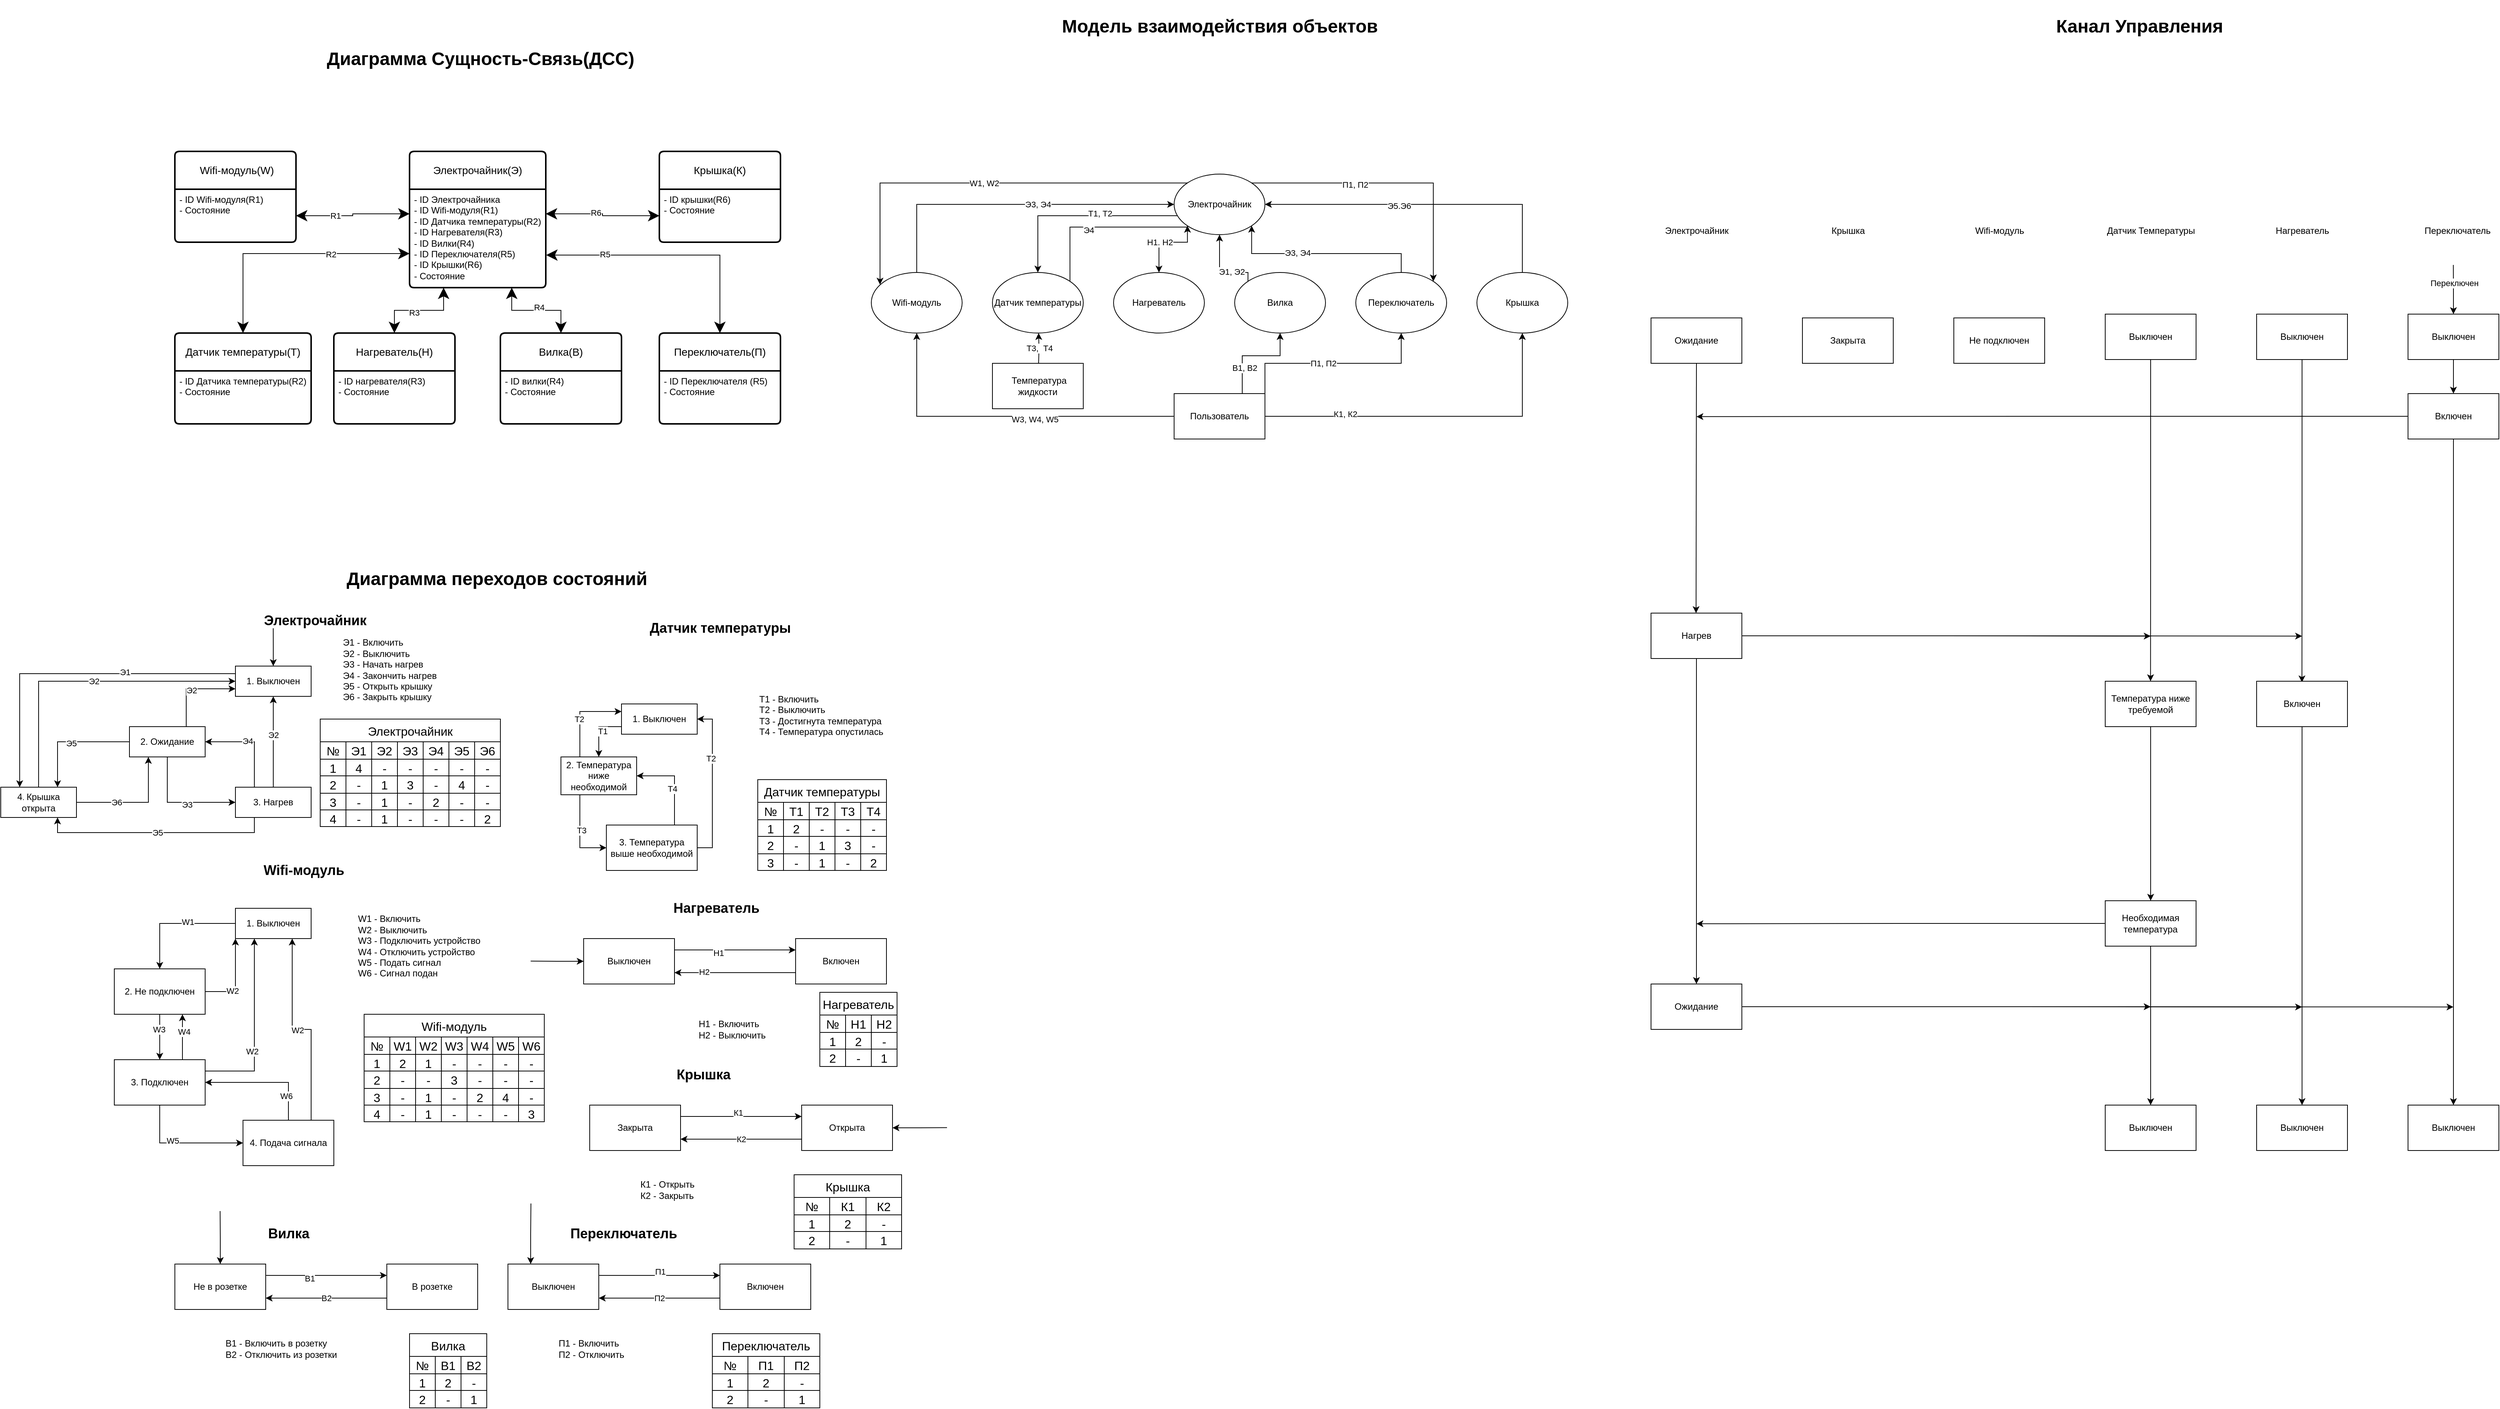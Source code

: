 <mxfile version="24.4.0" type="device" pages="3">
  <diagram id="R2lEEEUBdFMjLlhIrx00" name="everything">
    <mxGraphModel dx="2043" dy="824" grid="1" gridSize="10" guides="1" tooltips="1" connect="1" arrows="1" fold="1" page="1" pageScale="1" pageWidth="850" pageHeight="1100" math="0" shadow="0" extFonts="Permanent Marker^https://fonts.googleapis.com/css?family=Permanent+Marker">
      <root>
        <mxCell id="0" />
        <mxCell id="1" parent="0" />
        <mxCell id="LMwioXGgNPOggq-AojLG-2" value="Электрочайник(Э)" style="swimlane;childLayout=stackLayout;horizontal=1;startSize=50;horizontalStack=0;rounded=1;fontSize=14;fontStyle=0;strokeWidth=2;resizeParent=0;resizeLast=1;shadow=0;dashed=0;align=center;arcSize=4;whiteSpace=wrap;html=1;" parent="1" vertex="1">
          <mxGeometry x="310" y="200" width="180" height="180" as="geometry" />
        </mxCell>
        <mxCell id="LMwioXGgNPOggq-AojLG-3" value="- ID Электрочайника&lt;div&gt;- ID Wifi-модуля(R1)&lt;/div&gt;&lt;div&gt;- ID Датчика температуры(R2)&lt;/div&gt;&lt;div&gt;- ID Нагревателя(R3)&lt;/div&gt;&lt;div&gt;- ID Вилки(R4)&lt;/div&gt;&lt;div&gt;- ID Переключателя(R5)&lt;/div&gt;&lt;div&gt;- ID Крышки(R6)&lt;/div&gt;&lt;div&gt;- Состояние&lt;/div&gt;" style="align=left;strokeColor=none;fillColor=none;spacingLeft=4;fontSize=12;verticalAlign=top;resizable=0;rotatable=0;part=1;html=1;" parent="LMwioXGgNPOggq-AojLG-2" vertex="1">
          <mxGeometry y="50" width="180" height="130" as="geometry" />
        </mxCell>
        <mxCell id="LMwioXGgNPOggq-AojLG-16" value="&amp;nbsp;Wifi-модуль(W)" style="swimlane;childLayout=stackLayout;horizontal=1;startSize=50;horizontalStack=0;rounded=1;fontSize=14;fontStyle=0;strokeWidth=2;resizeParent=0;resizeLast=1;shadow=0;dashed=0;align=center;arcSize=4;whiteSpace=wrap;html=1;" parent="1" vertex="1">
          <mxGeometry y="200" width="160" height="120" as="geometry" />
        </mxCell>
        <mxCell id="LMwioXGgNPOggq-AojLG-17" value="- ID Wifi-модуля(R1)&lt;div&gt;- Состояние&lt;/div&gt;" style="align=left;strokeColor=none;fillColor=none;spacingLeft=4;fontSize=12;verticalAlign=top;resizable=0;rotatable=0;part=1;html=1;" parent="LMwioXGgNPOggq-AojLG-16" vertex="1">
          <mxGeometry y="50" width="160" height="70" as="geometry" />
        </mxCell>
        <mxCell id="LMwioXGgNPOggq-AojLG-32" style="edgeStyle=orthogonalEdgeStyle;rounded=0;orthogonalLoop=1;jettySize=auto;html=1;exitX=0.5;exitY=0;exitDx=0;exitDy=0;entryX=0;entryY=0.75;entryDx=0;entryDy=0;startArrow=classic;startFill=1;endSize=12;startSize=12;" parent="1" source="LMwioXGgNPOggq-AojLG-19" target="LMwioXGgNPOggq-AojLG-2" edge="1">
          <mxGeometry relative="1" as="geometry" />
        </mxCell>
        <mxCell id="LMwioXGgNPOggq-AojLG-42" value="R2" style="edgeLabel;html=1;align=center;verticalAlign=middle;resizable=0;points=[];" parent="LMwioXGgNPOggq-AojLG-32" vertex="1" connectable="0">
          <mxGeometry x="0.36" y="-1" relative="1" as="geometry">
            <mxPoint as="offset" />
          </mxGeometry>
        </mxCell>
        <mxCell id="LMwioXGgNPOggq-AojLG-19" value="Датчик температуры(Т)" style="swimlane;childLayout=stackLayout;horizontal=1;startSize=50;horizontalStack=0;rounded=1;fontSize=14;fontStyle=0;strokeWidth=2;resizeParent=0;resizeLast=1;shadow=0;dashed=0;align=center;arcSize=4;whiteSpace=wrap;html=1;" parent="1" vertex="1">
          <mxGeometry y="440" width="180" height="120" as="geometry" />
        </mxCell>
        <mxCell id="LMwioXGgNPOggq-AojLG-20" value="- ID Датчика температуры(R2)&lt;div&gt;- Состояние&lt;/div&gt;" style="align=left;strokeColor=none;fillColor=none;spacingLeft=4;fontSize=12;verticalAlign=top;resizable=0;rotatable=0;part=1;html=1;" parent="LMwioXGgNPOggq-AojLG-19" vertex="1">
          <mxGeometry y="50" width="180" height="70" as="geometry" />
        </mxCell>
        <mxCell id="LMwioXGgNPOggq-AojLG-35" style="edgeStyle=orthogonalEdgeStyle;rounded=0;orthogonalLoop=1;jettySize=auto;html=1;exitX=0.5;exitY=0;exitDx=0;exitDy=0;entryX=0.25;entryY=1;entryDx=0;entryDy=0;startArrow=classic;startFill=1;endSize=12;startSize=12;" parent="1" source="LMwioXGgNPOggq-AojLG-21" target="LMwioXGgNPOggq-AojLG-3" edge="1">
          <mxGeometry relative="1" as="geometry" />
        </mxCell>
        <mxCell id="LMwioXGgNPOggq-AojLG-41" value="R3" style="edgeLabel;html=1;align=center;verticalAlign=middle;resizable=0;points=[];" parent="LMwioXGgNPOggq-AojLG-35" vertex="1" connectable="0">
          <mxGeometry x="-0.104" y="-3" relative="1" as="geometry">
            <mxPoint as="offset" />
          </mxGeometry>
        </mxCell>
        <mxCell id="LMwioXGgNPOggq-AojLG-21" value="Нагреватель(Н)" style="swimlane;childLayout=stackLayout;horizontal=1;startSize=50;horizontalStack=0;rounded=1;fontSize=14;fontStyle=0;strokeWidth=2;resizeParent=0;resizeLast=1;shadow=0;dashed=0;align=center;arcSize=4;whiteSpace=wrap;html=1;" parent="1" vertex="1">
          <mxGeometry x="210" y="440" width="160" height="120" as="geometry" />
        </mxCell>
        <mxCell id="LMwioXGgNPOggq-AojLG-22" value="- ID нагревателя(R3)&lt;div&gt;- Состояние&lt;/div&gt;" style="align=left;strokeColor=none;fillColor=none;spacingLeft=4;fontSize=12;verticalAlign=top;resizable=0;rotatable=0;part=1;html=1;" parent="LMwioXGgNPOggq-AojLG-21" vertex="1">
          <mxGeometry y="50" width="160" height="70" as="geometry" />
        </mxCell>
        <mxCell id="LMwioXGgNPOggq-AojLG-36" style="edgeStyle=orthogonalEdgeStyle;rounded=0;orthogonalLoop=1;jettySize=auto;html=1;exitX=0.5;exitY=0;exitDx=0;exitDy=0;entryX=0.75;entryY=1;entryDx=0;entryDy=0;startArrow=classic;startFill=1;endSize=12;startSize=12;" parent="1" source="LMwioXGgNPOggq-AojLG-24" target="LMwioXGgNPOggq-AojLG-3" edge="1">
          <mxGeometry relative="1" as="geometry" />
        </mxCell>
        <mxCell id="LMwioXGgNPOggq-AojLG-40" value="R4" style="edgeLabel;html=1;align=center;verticalAlign=middle;resizable=0;points=[];" parent="LMwioXGgNPOggq-AojLG-36" vertex="1" connectable="0">
          <mxGeometry x="-0.056" y="-4" relative="1" as="geometry">
            <mxPoint as="offset" />
          </mxGeometry>
        </mxCell>
        <mxCell id="LMwioXGgNPOggq-AojLG-24" value="Вилка(В)" style="swimlane;childLayout=stackLayout;horizontal=1;startSize=50;horizontalStack=0;rounded=1;fontSize=14;fontStyle=0;strokeWidth=2;resizeParent=0;resizeLast=1;shadow=0;dashed=0;align=center;arcSize=4;whiteSpace=wrap;html=1;" parent="1" vertex="1">
          <mxGeometry x="430" y="440" width="160" height="120" as="geometry" />
        </mxCell>
        <mxCell id="LMwioXGgNPOggq-AojLG-25" value="- ID вилки(R4)&lt;div&gt;- Состояние&lt;/div&gt;" style="align=left;strokeColor=none;fillColor=none;spacingLeft=4;fontSize=12;verticalAlign=top;resizable=0;rotatable=0;part=1;html=1;" parent="LMwioXGgNPOggq-AojLG-24" vertex="1">
          <mxGeometry y="50" width="160" height="70" as="geometry" />
        </mxCell>
        <mxCell id="LMwioXGgNPOggq-AojLG-26" value="Переключатель(П)" style="swimlane;childLayout=stackLayout;horizontal=1;startSize=50;horizontalStack=0;rounded=1;fontSize=14;fontStyle=0;strokeWidth=2;resizeParent=0;resizeLast=1;shadow=0;dashed=0;align=center;arcSize=4;whiteSpace=wrap;html=1;" parent="1" vertex="1">
          <mxGeometry x="640" y="440" width="160" height="120" as="geometry" />
        </mxCell>
        <mxCell id="LMwioXGgNPOggq-AojLG-27" value="- ID Переключателя (R5)&amp;nbsp;&lt;div&gt;- Состояние&lt;/div&gt;" style="align=left;strokeColor=none;fillColor=none;spacingLeft=4;fontSize=12;verticalAlign=top;resizable=0;rotatable=0;part=1;html=1;" parent="LMwioXGgNPOggq-AojLG-26" vertex="1">
          <mxGeometry y="50" width="160" height="70" as="geometry" />
        </mxCell>
        <mxCell id="LMwioXGgNPOggq-AojLG-28" value="Крышка(К)" style="swimlane;childLayout=stackLayout;horizontal=1;startSize=50;horizontalStack=0;rounded=1;fontSize=14;fontStyle=0;strokeWidth=2;resizeParent=0;resizeLast=1;shadow=0;dashed=0;align=center;arcSize=4;whiteSpace=wrap;html=1;" parent="1" vertex="1">
          <mxGeometry x="640" y="200" width="160" height="120" as="geometry" />
        </mxCell>
        <mxCell id="LMwioXGgNPOggq-AojLG-29" value="- ID крышки(R6)&lt;div&gt;- Состояние&lt;/div&gt;" style="align=left;strokeColor=none;fillColor=none;spacingLeft=4;fontSize=12;verticalAlign=top;resizable=0;rotatable=0;part=1;html=1;" parent="LMwioXGgNPOggq-AojLG-28" vertex="1">
          <mxGeometry y="50" width="160" height="70" as="geometry" />
        </mxCell>
        <mxCell id="LMwioXGgNPOggq-AojLG-30" style="edgeStyle=orthogonalEdgeStyle;rounded=0;orthogonalLoop=1;jettySize=auto;html=1;exitX=0;exitY=0.25;exitDx=0;exitDy=0;entryX=1;entryY=0.5;entryDx=0;entryDy=0;startArrow=classic;startFill=1;endSize=12;startSize=12;" parent="1" source="LMwioXGgNPOggq-AojLG-3" target="LMwioXGgNPOggq-AojLG-17" edge="1">
          <mxGeometry relative="1" as="geometry" />
        </mxCell>
        <mxCell id="LMwioXGgNPOggq-AojLG-43" value="R1" style="edgeLabel;html=1;align=center;verticalAlign=middle;resizable=0;points=[];" parent="LMwioXGgNPOggq-AojLG-30" vertex="1" connectable="0">
          <mxGeometry x="0.318" relative="1" as="geometry">
            <mxPoint as="offset" />
          </mxGeometry>
        </mxCell>
        <mxCell id="LMwioXGgNPOggq-AojLG-31" style="edgeStyle=orthogonalEdgeStyle;rounded=0;orthogonalLoop=1;jettySize=auto;html=1;exitX=1;exitY=0.25;exitDx=0;exitDy=0;entryX=0;entryY=0.5;entryDx=0;entryDy=0;startArrow=classic;startFill=1;endSize=12;startSize=12;" parent="1" source="LMwioXGgNPOggq-AojLG-3" target="LMwioXGgNPOggq-AojLG-29" edge="1">
          <mxGeometry relative="1" as="geometry" />
        </mxCell>
        <mxCell id="LMwioXGgNPOggq-AojLG-38" value="R6" style="edgeLabel;html=1;align=center;verticalAlign=middle;resizable=0;points=[];" parent="LMwioXGgNPOggq-AojLG-31" vertex="1" connectable="0">
          <mxGeometry x="-0.134" y="2" relative="1" as="geometry">
            <mxPoint as="offset" />
          </mxGeometry>
        </mxCell>
        <mxCell id="LMwioXGgNPOggq-AojLG-37" style="edgeStyle=orthogonalEdgeStyle;rounded=0;orthogonalLoop=1;jettySize=auto;html=1;exitX=0.5;exitY=0;exitDx=0;exitDy=0;entryX=1.003;entryY=0.669;entryDx=0;entryDy=0;entryPerimeter=0;startArrow=classic;startFill=1;endSize=12;startSize=12;" parent="1" source="LMwioXGgNPOggq-AojLG-26" target="LMwioXGgNPOggq-AojLG-3" edge="1">
          <mxGeometry relative="1" as="geometry" />
        </mxCell>
        <mxCell id="LMwioXGgNPOggq-AojLG-39" value="R5" style="edgeLabel;html=1;align=center;verticalAlign=middle;resizable=0;points=[];" parent="LMwioXGgNPOggq-AojLG-37" vertex="1" connectable="0">
          <mxGeometry x="0.534" y="-1" relative="1" as="geometry">
            <mxPoint as="offset" />
          </mxGeometry>
        </mxCell>
        <mxCell id="LMwioXGgNPOggq-AojLG-44" value="&lt;h1&gt;&amp;nbsp;Диаграмма Сущность-Связь(ДСС)&lt;/h1&gt;&lt;div&gt;&lt;br&gt;&lt;/div&gt;" style="text;html=1;align=center;verticalAlign=middle;resizable=0;points=[];autosize=1;strokeColor=none;fillColor=none;" parent="1" vertex="1">
          <mxGeometry x="180" y="40" width="440" height="90" as="geometry" />
        </mxCell>
        <mxCell id="D6zSqR3d7BjOxz286YbC-1" value="&lt;h1&gt;Диаграмма переходов состояний&lt;/h1&gt;" style="text;html=1;align=center;verticalAlign=middle;resizable=0;points=[];autosize=1;strokeColor=none;fillColor=none;" parent="1" vertex="1">
          <mxGeometry x="215" y="730" width="420" height="70" as="geometry" />
        </mxCell>
        <mxCell id="D6zSqR3d7BjOxz286YbC-3" style="edgeStyle=orthogonalEdgeStyle;rounded=0;orthogonalLoop=1;jettySize=auto;html=1;exitX=0.5;exitY=0;exitDx=0;exitDy=0;startArrow=classic;startFill=1;endArrow=none;endFill=0;" parent="1" source="D6zSqR3d7BjOxz286YbC-2" edge="1">
          <mxGeometry relative="1" as="geometry">
            <mxPoint x="129.931" y="830" as="targetPoint" />
          </mxGeometry>
        </mxCell>
        <mxCell id="D6zSqR3d7BjOxz286YbC-326" style="edgeStyle=orthogonalEdgeStyle;rounded=0;orthogonalLoop=1;jettySize=auto;html=1;exitX=0;exitY=0.25;exitDx=0;exitDy=0;entryX=0.25;entryY=0;entryDx=0;entryDy=0;" parent="1" source="D6zSqR3d7BjOxz286YbC-2" target="D6zSqR3d7BjOxz286YbC-313" edge="1">
          <mxGeometry relative="1" as="geometry" />
        </mxCell>
        <mxCell id="D6zSqR3d7BjOxz286YbC-332" value="Э1" style="edgeLabel;html=1;align=center;verticalAlign=middle;resizable=0;points=[];" parent="D6zSqR3d7BjOxz286YbC-326" vertex="1" connectable="0">
          <mxGeometry x="-0.329" y="-2" relative="1" as="geometry">
            <mxPoint as="offset" />
          </mxGeometry>
        </mxCell>
        <mxCell id="D6zSqR3d7BjOxz286YbC-2" value="1. Выключен" style="whiteSpace=wrap;html=1;align=center;" parent="1" vertex="1">
          <mxGeometry x="80" y="880" width="100" height="40" as="geometry" />
        </mxCell>
        <mxCell id="D6zSqR3d7BjOxz286YbC-7" style="edgeStyle=orthogonalEdgeStyle;rounded=0;orthogonalLoop=1;jettySize=auto;html=1;exitX=0.5;exitY=1;exitDx=0;exitDy=0;entryX=0;entryY=0.5;entryDx=0;entryDy=0;" parent="1" source="D6zSqR3d7BjOxz286YbC-4" target="D6zSqR3d7BjOxz286YbC-5" edge="1">
          <mxGeometry relative="1" as="geometry" />
        </mxCell>
        <mxCell id="D6zSqR3d7BjOxz286YbC-18" value="Э3" style="edgeLabel;html=1;align=center;verticalAlign=middle;resizable=0;points=[];" parent="D6zSqR3d7BjOxz286YbC-7" vertex="1" connectable="0">
          <mxGeometry x="0.144" y="-3" relative="1" as="geometry">
            <mxPoint as="offset" />
          </mxGeometry>
        </mxCell>
        <mxCell id="D6zSqR3d7BjOxz286YbC-10" style="edgeStyle=orthogonalEdgeStyle;rounded=0;orthogonalLoop=1;jettySize=auto;html=1;exitX=0.75;exitY=0;exitDx=0;exitDy=0;entryX=0;entryY=0.75;entryDx=0;entryDy=0;" parent="1" source="D6zSqR3d7BjOxz286YbC-4" target="D6zSqR3d7BjOxz286YbC-2" edge="1">
          <mxGeometry relative="1" as="geometry" />
        </mxCell>
        <mxCell id="D6zSqR3d7BjOxz286YbC-14" value="Э2" style="edgeLabel;html=1;align=center;verticalAlign=middle;resizable=0;points=[];" parent="D6zSqR3d7BjOxz286YbC-10" vertex="1" connectable="0">
          <mxGeometry x="-0.006" y="-2" relative="1" as="geometry">
            <mxPoint as="offset" />
          </mxGeometry>
        </mxCell>
        <mxCell id="D6zSqR3d7BjOxz286YbC-328" style="edgeStyle=orthogonalEdgeStyle;rounded=0;orthogonalLoop=1;jettySize=auto;html=1;exitX=0;exitY=0.5;exitDx=0;exitDy=0;entryX=0.75;entryY=0;entryDx=0;entryDy=0;" parent="1" source="D6zSqR3d7BjOxz286YbC-4" target="D6zSqR3d7BjOxz286YbC-313" edge="1">
          <mxGeometry relative="1" as="geometry" />
        </mxCell>
        <mxCell id="D6zSqR3d7BjOxz286YbC-331" value="Э5" style="edgeLabel;html=1;align=center;verticalAlign=middle;resizable=0;points=[];" parent="D6zSqR3d7BjOxz286YbC-328" vertex="1" connectable="0">
          <mxGeometry x="0.002" y="2" relative="1" as="geometry">
            <mxPoint as="offset" />
          </mxGeometry>
        </mxCell>
        <mxCell id="D6zSqR3d7BjOxz286YbC-4" value="2. Ожидание" style="whiteSpace=wrap;html=1;align=center;" parent="1" vertex="1">
          <mxGeometry x="-60" y="960" width="100" height="40" as="geometry" />
        </mxCell>
        <mxCell id="D6zSqR3d7BjOxz286YbC-8" style="edgeStyle=orthogonalEdgeStyle;rounded=0;orthogonalLoop=1;jettySize=auto;html=1;exitX=0.5;exitY=0;exitDx=0;exitDy=0;entryX=0.5;entryY=1;entryDx=0;entryDy=0;" parent="1" source="D6zSqR3d7BjOxz286YbC-5" target="D6zSqR3d7BjOxz286YbC-2" edge="1">
          <mxGeometry relative="1" as="geometry" />
        </mxCell>
        <mxCell id="D6zSqR3d7BjOxz286YbC-16" value="Э2" style="edgeLabel;html=1;align=center;verticalAlign=middle;resizable=0;points=[];" parent="D6zSqR3d7BjOxz286YbC-8" vertex="1" connectable="0">
          <mxGeometry x="0.157" relative="1" as="geometry">
            <mxPoint as="offset" />
          </mxGeometry>
        </mxCell>
        <mxCell id="D6zSqR3d7BjOxz286YbC-9" style="edgeStyle=orthogonalEdgeStyle;rounded=0;orthogonalLoop=1;jettySize=auto;html=1;exitX=0.25;exitY=0;exitDx=0;exitDy=0;entryX=1;entryY=0.5;entryDx=0;entryDy=0;" parent="1" source="D6zSqR3d7BjOxz286YbC-5" target="D6zSqR3d7BjOxz286YbC-4" edge="1">
          <mxGeometry relative="1" as="geometry" />
        </mxCell>
        <mxCell id="D6zSqR3d7BjOxz286YbC-17" value="Э4" style="edgeLabel;html=1;align=center;verticalAlign=middle;resizable=0;points=[];" parent="D6zSqR3d7BjOxz286YbC-9" vertex="1" connectable="0">
          <mxGeometry x="0.107" y="-1" relative="1" as="geometry">
            <mxPoint as="offset" />
          </mxGeometry>
        </mxCell>
        <mxCell id="D6zSqR3d7BjOxz286YbC-322" style="edgeStyle=orthogonalEdgeStyle;rounded=0;orthogonalLoop=1;jettySize=auto;html=1;exitX=0.25;exitY=1;exitDx=0;exitDy=0;entryX=0.75;entryY=1;entryDx=0;entryDy=0;" parent="1" source="D6zSqR3d7BjOxz286YbC-5" target="D6zSqR3d7BjOxz286YbC-313" edge="1">
          <mxGeometry relative="1" as="geometry" />
        </mxCell>
        <mxCell id="D6zSqR3d7BjOxz286YbC-329" value="Э5" style="edgeLabel;html=1;align=center;verticalAlign=middle;resizable=0;points=[];" parent="D6zSqR3d7BjOxz286YbC-322" vertex="1" connectable="0">
          <mxGeometry x="-0.012" relative="1" as="geometry">
            <mxPoint as="offset" />
          </mxGeometry>
        </mxCell>
        <mxCell id="D6zSqR3d7BjOxz286YbC-5" value="3. Нагрев" style="whiteSpace=wrap;html=1;align=center;" parent="1" vertex="1">
          <mxGeometry x="80" y="1040" width="100" height="40" as="geometry" />
        </mxCell>
        <mxCell id="D6zSqR3d7BjOxz286YbC-11" value="&lt;h2&gt;Электрочайник&lt;/h2&gt;" style="text;html=1;align=center;verticalAlign=middle;resizable=0;points=[];autosize=1;strokeColor=none;fillColor=none;" parent="1" vertex="1">
          <mxGeometry x="105" y="790" width="160" height="60" as="geometry" />
        </mxCell>
        <mxCell id="D6zSqR3d7BjOxz286YbC-12" value="Э1 - Включить&lt;div&gt;Э2 - Выключить&lt;/div&gt;&lt;div&gt;Э3 - Начать нагрев&lt;/div&gt;&lt;div&gt;Э4 - Закончить нагрев&lt;/div&gt;&lt;div&gt;Э5 - Открыть крышку&lt;/div&gt;&lt;div&gt;Э6 - Закрыть крышку&lt;/div&gt;" style="text;html=1;align=left;verticalAlign=middle;resizable=0;points=[];autosize=1;strokeColor=none;fillColor=none;" parent="1" vertex="1">
          <mxGeometry x="220" y="835" width="150" height="100" as="geometry" />
        </mxCell>
        <mxCell id="D6zSqR3d7BjOxz286YbC-32" value="Электрочайник" style="shape=table;startSize=30;container=1;collapsible=0;childLayout=tableLayout;strokeColor=default;fontSize=16;" parent="1" vertex="1">
          <mxGeometry x="192" y="950" width="238" height="142" as="geometry" />
        </mxCell>
        <mxCell id="D6zSqR3d7BjOxz286YbC-33" value="" style="shape=tableRow;horizontal=0;startSize=0;swimlaneHead=0;swimlaneBody=0;strokeColor=inherit;top=0;left=0;bottom=0;right=0;collapsible=0;dropTarget=0;fillColor=none;points=[[0,0.5],[1,0.5]];portConstraint=eastwest;fontSize=16;" parent="D6zSqR3d7BjOxz286YbC-32" vertex="1">
          <mxGeometry y="30" width="238" height="23" as="geometry" />
        </mxCell>
        <mxCell id="D6zSqR3d7BjOxz286YbC-34" value="№" style="shape=partialRectangle;html=1;whiteSpace=wrap;connectable=0;strokeColor=inherit;overflow=hidden;fillColor=none;top=0;left=0;bottom=0;right=0;pointerEvents=1;fontSize=16;" parent="D6zSqR3d7BjOxz286YbC-33" vertex="1">
          <mxGeometry width="34" height="23" as="geometry">
            <mxRectangle width="34" height="23" as="alternateBounds" />
          </mxGeometry>
        </mxCell>
        <mxCell id="D6zSqR3d7BjOxz286YbC-35" value="Э1" style="shape=partialRectangle;html=1;whiteSpace=wrap;connectable=0;strokeColor=inherit;overflow=hidden;fillColor=none;top=0;left=0;bottom=0;right=0;pointerEvents=1;fontSize=16;" parent="D6zSqR3d7BjOxz286YbC-33" vertex="1">
          <mxGeometry x="34" width="34" height="23" as="geometry">
            <mxRectangle width="34" height="23" as="alternateBounds" />
          </mxGeometry>
        </mxCell>
        <mxCell id="D6zSqR3d7BjOxz286YbC-36" value="Э2" style="shape=partialRectangle;html=1;whiteSpace=wrap;connectable=0;strokeColor=inherit;overflow=hidden;fillColor=none;top=0;left=0;bottom=0;right=0;pointerEvents=1;fontSize=16;" parent="D6zSqR3d7BjOxz286YbC-33" vertex="1">
          <mxGeometry x="68" width="34" height="23" as="geometry">
            <mxRectangle width="34" height="23" as="alternateBounds" />
          </mxGeometry>
        </mxCell>
        <mxCell id="D6zSqR3d7BjOxz286YbC-45" value="Э3" style="shape=partialRectangle;html=1;whiteSpace=wrap;connectable=0;strokeColor=inherit;overflow=hidden;fillColor=none;top=0;left=0;bottom=0;right=0;pointerEvents=1;fontSize=16;" parent="D6zSqR3d7BjOxz286YbC-33" vertex="1">
          <mxGeometry x="102" width="34" height="23" as="geometry">
            <mxRectangle width="34" height="23" as="alternateBounds" />
          </mxGeometry>
        </mxCell>
        <mxCell id="D6zSqR3d7BjOxz286YbC-48" value="Э4" style="shape=partialRectangle;html=1;whiteSpace=wrap;connectable=0;strokeColor=inherit;overflow=hidden;fillColor=none;top=0;left=0;bottom=0;right=0;pointerEvents=1;fontSize=16;" parent="D6zSqR3d7BjOxz286YbC-33" vertex="1">
          <mxGeometry x="136" width="34" height="23" as="geometry">
            <mxRectangle width="34" height="23" as="alternateBounds" />
          </mxGeometry>
        </mxCell>
        <mxCell id="VqlBZI9FuRvuh-3qBqEG-39" value="Э5" style="shape=partialRectangle;html=1;whiteSpace=wrap;connectable=0;strokeColor=inherit;overflow=hidden;fillColor=none;top=0;left=0;bottom=0;right=0;pointerEvents=1;fontSize=16;" parent="D6zSqR3d7BjOxz286YbC-33" vertex="1">
          <mxGeometry x="170" width="34" height="23" as="geometry">
            <mxRectangle width="34" height="23" as="alternateBounds" />
          </mxGeometry>
        </mxCell>
        <mxCell id="VqlBZI9FuRvuh-3qBqEG-43" value="Э6" style="shape=partialRectangle;html=1;whiteSpace=wrap;connectable=0;strokeColor=inherit;overflow=hidden;fillColor=none;top=0;left=0;bottom=0;right=0;pointerEvents=1;fontSize=16;" parent="D6zSqR3d7BjOxz286YbC-33" vertex="1">
          <mxGeometry x="204" width="34" height="23" as="geometry">
            <mxRectangle width="34" height="23" as="alternateBounds" />
          </mxGeometry>
        </mxCell>
        <mxCell id="D6zSqR3d7BjOxz286YbC-57" style="shape=tableRow;horizontal=0;startSize=0;swimlaneHead=0;swimlaneBody=0;strokeColor=inherit;top=0;left=0;bottom=0;right=0;collapsible=0;dropTarget=0;fillColor=none;points=[[0,0.5],[1,0.5]];portConstraint=eastwest;fontSize=16;" parent="D6zSqR3d7BjOxz286YbC-32" vertex="1">
          <mxGeometry y="53" width="238" height="22" as="geometry" />
        </mxCell>
        <mxCell id="D6zSqR3d7BjOxz286YbC-58" value="1" style="shape=partialRectangle;html=1;whiteSpace=wrap;connectable=0;strokeColor=inherit;overflow=hidden;fillColor=none;top=0;left=0;bottom=0;right=0;pointerEvents=1;fontSize=16;" parent="D6zSqR3d7BjOxz286YbC-57" vertex="1">
          <mxGeometry width="34" height="22" as="geometry">
            <mxRectangle width="34" height="22" as="alternateBounds" />
          </mxGeometry>
        </mxCell>
        <mxCell id="D6zSqR3d7BjOxz286YbC-59" value="4" style="shape=partialRectangle;html=1;whiteSpace=wrap;connectable=0;strokeColor=inherit;overflow=hidden;fillColor=none;top=0;left=0;bottom=0;right=0;pointerEvents=1;fontSize=16;" parent="D6zSqR3d7BjOxz286YbC-57" vertex="1">
          <mxGeometry x="34" width="34" height="22" as="geometry">
            <mxRectangle width="34" height="22" as="alternateBounds" />
          </mxGeometry>
        </mxCell>
        <mxCell id="D6zSqR3d7BjOxz286YbC-60" value="-" style="shape=partialRectangle;html=1;whiteSpace=wrap;connectable=0;strokeColor=inherit;overflow=hidden;fillColor=none;top=0;left=0;bottom=0;right=0;pointerEvents=1;fontSize=16;" parent="D6zSqR3d7BjOxz286YbC-57" vertex="1">
          <mxGeometry x="68" width="34" height="22" as="geometry">
            <mxRectangle width="34" height="22" as="alternateBounds" />
          </mxGeometry>
        </mxCell>
        <mxCell id="D6zSqR3d7BjOxz286YbC-61" value="-" style="shape=partialRectangle;html=1;whiteSpace=wrap;connectable=0;strokeColor=inherit;overflow=hidden;fillColor=none;top=0;left=0;bottom=0;right=0;pointerEvents=1;fontSize=16;" parent="D6zSqR3d7BjOxz286YbC-57" vertex="1">
          <mxGeometry x="102" width="34" height="22" as="geometry">
            <mxRectangle width="34" height="22" as="alternateBounds" />
          </mxGeometry>
        </mxCell>
        <mxCell id="D6zSqR3d7BjOxz286YbC-62" value="-" style="shape=partialRectangle;html=1;whiteSpace=wrap;connectable=0;strokeColor=inherit;overflow=hidden;fillColor=none;top=0;left=0;bottom=0;right=0;pointerEvents=1;fontSize=16;" parent="D6zSqR3d7BjOxz286YbC-57" vertex="1">
          <mxGeometry x="136" width="34" height="22" as="geometry">
            <mxRectangle width="34" height="22" as="alternateBounds" />
          </mxGeometry>
        </mxCell>
        <mxCell id="VqlBZI9FuRvuh-3qBqEG-40" value="-" style="shape=partialRectangle;html=1;whiteSpace=wrap;connectable=0;strokeColor=inherit;overflow=hidden;fillColor=none;top=0;left=0;bottom=0;right=0;pointerEvents=1;fontSize=16;" parent="D6zSqR3d7BjOxz286YbC-57" vertex="1">
          <mxGeometry x="170" width="34" height="22" as="geometry">
            <mxRectangle width="34" height="22" as="alternateBounds" />
          </mxGeometry>
        </mxCell>
        <mxCell id="VqlBZI9FuRvuh-3qBqEG-44" value="-" style="shape=partialRectangle;html=1;whiteSpace=wrap;connectable=0;strokeColor=inherit;overflow=hidden;fillColor=none;top=0;left=0;bottom=0;right=0;pointerEvents=1;fontSize=16;" parent="D6zSqR3d7BjOxz286YbC-57" vertex="1">
          <mxGeometry x="204" width="34" height="22" as="geometry">
            <mxRectangle width="34" height="22" as="alternateBounds" />
          </mxGeometry>
        </mxCell>
        <mxCell id="D6zSqR3d7BjOxz286YbC-51" style="shape=tableRow;horizontal=0;startSize=0;swimlaneHead=0;swimlaneBody=0;strokeColor=inherit;top=0;left=0;bottom=0;right=0;collapsible=0;dropTarget=0;fillColor=none;points=[[0,0.5],[1,0.5]];portConstraint=eastwest;fontSize=16;" parent="D6zSqR3d7BjOxz286YbC-32" vertex="1">
          <mxGeometry y="75" width="238" height="23" as="geometry" />
        </mxCell>
        <mxCell id="D6zSqR3d7BjOxz286YbC-52" value="2" style="shape=partialRectangle;html=1;whiteSpace=wrap;connectable=0;strokeColor=inherit;overflow=hidden;fillColor=none;top=0;left=0;bottom=0;right=0;pointerEvents=1;fontSize=16;" parent="D6zSqR3d7BjOxz286YbC-51" vertex="1">
          <mxGeometry width="34" height="23" as="geometry">
            <mxRectangle width="34" height="23" as="alternateBounds" />
          </mxGeometry>
        </mxCell>
        <mxCell id="D6zSqR3d7BjOxz286YbC-53" value="-" style="shape=partialRectangle;html=1;whiteSpace=wrap;connectable=0;strokeColor=inherit;overflow=hidden;fillColor=none;top=0;left=0;bottom=0;right=0;pointerEvents=1;fontSize=16;" parent="D6zSqR3d7BjOxz286YbC-51" vertex="1">
          <mxGeometry x="34" width="34" height="23" as="geometry">
            <mxRectangle width="34" height="23" as="alternateBounds" />
          </mxGeometry>
        </mxCell>
        <mxCell id="D6zSqR3d7BjOxz286YbC-54" value="1" style="shape=partialRectangle;html=1;whiteSpace=wrap;connectable=0;strokeColor=inherit;overflow=hidden;fillColor=none;top=0;left=0;bottom=0;right=0;pointerEvents=1;fontSize=16;" parent="D6zSqR3d7BjOxz286YbC-51" vertex="1">
          <mxGeometry x="68" width="34" height="23" as="geometry">
            <mxRectangle width="34" height="23" as="alternateBounds" />
          </mxGeometry>
        </mxCell>
        <mxCell id="D6zSqR3d7BjOxz286YbC-55" value="3" style="shape=partialRectangle;html=1;whiteSpace=wrap;connectable=0;strokeColor=inherit;overflow=hidden;fillColor=none;top=0;left=0;bottom=0;right=0;pointerEvents=1;fontSize=16;" parent="D6zSqR3d7BjOxz286YbC-51" vertex="1">
          <mxGeometry x="102" width="34" height="23" as="geometry">
            <mxRectangle width="34" height="23" as="alternateBounds" />
          </mxGeometry>
        </mxCell>
        <mxCell id="D6zSqR3d7BjOxz286YbC-56" value="-" style="shape=partialRectangle;html=1;whiteSpace=wrap;connectable=0;strokeColor=inherit;overflow=hidden;fillColor=none;top=0;left=0;bottom=0;right=0;pointerEvents=1;fontSize=16;" parent="D6zSqR3d7BjOxz286YbC-51" vertex="1">
          <mxGeometry x="136" width="34" height="23" as="geometry">
            <mxRectangle width="34" height="23" as="alternateBounds" />
          </mxGeometry>
        </mxCell>
        <mxCell id="VqlBZI9FuRvuh-3qBqEG-41" value="4" style="shape=partialRectangle;html=1;whiteSpace=wrap;connectable=0;strokeColor=inherit;overflow=hidden;fillColor=none;top=0;left=0;bottom=0;right=0;pointerEvents=1;fontSize=16;" parent="D6zSqR3d7BjOxz286YbC-51" vertex="1">
          <mxGeometry x="170" width="34" height="23" as="geometry">
            <mxRectangle width="34" height="23" as="alternateBounds" />
          </mxGeometry>
        </mxCell>
        <mxCell id="VqlBZI9FuRvuh-3qBqEG-45" value="-" style="shape=partialRectangle;html=1;whiteSpace=wrap;connectable=0;strokeColor=inherit;overflow=hidden;fillColor=none;top=0;left=0;bottom=0;right=0;pointerEvents=1;fontSize=16;" parent="D6zSqR3d7BjOxz286YbC-51" vertex="1">
          <mxGeometry x="204" width="34" height="23" as="geometry">
            <mxRectangle width="34" height="23" as="alternateBounds" />
          </mxGeometry>
        </mxCell>
        <mxCell id="D6zSqR3d7BjOxz286YbC-37" value="" style="shape=tableRow;horizontal=0;startSize=0;swimlaneHead=0;swimlaneBody=0;strokeColor=inherit;top=0;left=0;bottom=0;right=0;collapsible=0;dropTarget=0;fillColor=none;points=[[0,0.5],[1,0.5]];portConstraint=eastwest;fontSize=16;" parent="D6zSqR3d7BjOxz286YbC-32" vertex="1">
          <mxGeometry y="98" width="238" height="22" as="geometry" />
        </mxCell>
        <mxCell id="D6zSqR3d7BjOxz286YbC-38" value="3" style="shape=partialRectangle;html=1;whiteSpace=wrap;connectable=0;strokeColor=inherit;overflow=hidden;fillColor=none;top=0;left=0;bottom=0;right=0;pointerEvents=1;fontSize=16;" parent="D6zSqR3d7BjOxz286YbC-37" vertex="1">
          <mxGeometry width="34" height="22" as="geometry">
            <mxRectangle width="34" height="22" as="alternateBounds" />
          </mxGeometry>
        </mxCell>
        <mxCell id="D6zSqR3d7BjOxz286YbC-39" value="-" style="shape=partialRectangle;html=1;whiteSpace=wrap;connectable=0;strokeColor=inherit;overflow=hidden;fillColor=none;top=0;left=0;bottom=0;right=0;pointerEvents=1;fontSize=16;" parent="D6zSqR3d7BjOxz286YbC-37" vertex="1">
          <mxGeometry x="34" width="34" height="22" as="geometry">
            <mxRectangle width="34" height="22" as="alternateBounds" />
          </mxGeometry>
        </mxCell>
        <mxCell id="D6zSqR3d7BjOxz286YbC-40" value="1" style="shape=partialRectangle;html=1;whiteSpace=wrap;connectable=0;strokeColor=inherit;overflow=hidden;fillColor=none;top=0;left=0;bottom=0;right=0;pointerEvents=1;fontSize=16;" parent="D6zSqR3d7BjOxz286YbC-37" vertex="1">
          <mxGeometry x="68" width="34" height="22" as="geometry">
            <mxRectangle width="34" height="22" as="alternateBounds" />
          </mxGeometry>
        </mxCell>
        <mxCell id="D6zSqR3d7BjOxz286YbC-46" value="-" style="shape=partialRectangle;html=1;whiteSpace=wrap;connectable=0;strokeColor=inherit;overflow=hidden;fillColor=none;top=0;left=0;bottom=0;right=0;pointerEvents=1;fontSize=16;" parent="D6zSqR3d7BjOxz286YbC-37" vertex="1">
          <mxGeometry x="102" width="34" height="22" as="geometry">
            <mxRectangle width="34" height="22" as="alternateBounds" />
          </mxGeometry>
        </mxCell>
        <mxCell id="D6zSqR3d7BjOxz286YbC-49" value="2" style="shape=partialRectangle;html=1;whiteSpace=wrap;connectable=0;strokeColor=inherit;overflow=hidden;fillColor=none;top=0;left=0;bottom=0;right=0;pointerEvents=1;fontSize=16;" parent="D6zSqR3d7BjOxz286YbC-37" vertex="1">
          <mxGeometry x="136" width="34" height="22" as="geometry">
            <mxRectangle width="34" height="22" as="alternateBounds" />
          </mxGeometry>
        </mxCell>
        <mxCell id="VqlBZI9FuRvuh-3qBqEG-42" value="-" style="shape=partialRectangle;html=1;whiteSpace=wrap;connectable=0;strokeColor=inherit;overflow=hidden;fillColor=none;top=0;left=0;bottom=0;right=0;pointerEvents=1;fontSize=16;" parent="D6zSqR3d7BjOxz286YbC-37" vertex="1">
          <mxGeometry x="170" width="34" height="22" as="geometry">
            <mxRectangle width="34" height="22" as="alternateBounds" />
          </mxGeometry>
        </mxCell>
        <mxCell id="VqlBZI9FuRvuh-3qBqEG-46" value="-" style="shape=partialRectangle;html=1;whiteSpace=wrap;connectable=0;strokeColor=inherit;overflow=hidden;fillColor=none;top=0;left=0;bottom=0;right=0;pointerEvents=1;fontSize=16;" parent="D6zSqR3d7BjOxz286YbC-37" vertex="1">
          <mxGeometry x="204" width="34" height="22" as="geometry">
            <mxRectangle width="34" height="22" as="alternateBounds" />
          </mxGeometry>
        </mxCell>
        <mxCell id="VqlBZI9FuRvuh-3qBqEG-47" style="shape=tableRow;horizontal=0;startSize=0;swimlaneHead=0;swimlaneBody=0;strokeColor=inherit;top=0;left=0;bottom=0;right=0;collapsible=0;dropTarget=0;fillColor=none;points=[[0,0.5],[1,0.5]];portConstraint=eastwest;fontSize=16;" parent="D6zSqR3d7BjOxz286YbC-32" vertex="1">
          <mxGeometry y="120" width="238" height="22" as="geometry" />
        </mxCell>
        <mxCell id="VqlBZI9FuRvuh-3qBqEG-48" value="4" style="shape=partialRectangle;html=1;whiteSpace=wrap;connectable=0;strokeColor=inherit;overflow=hidden;fillColor=none;top=0;left=0;bottom=0;right=0;pointerEvents=1;fontSize=16;" parent="VqlBZI9FuRvuh-3qBqEG-47" vertex="1">
          <mxGeometry width="34" height="22" as="geometry">
            <mxRectangle width="34" height="22" as="alternateBounds" />
          </mxGeometry>
        </mxCell>
        <mxCell id="VqlBZI9FuRvuh-3qBqEG-49" value="-" style="shape=partialRectangle;html=1;whiteSpace=wrap;connectable=0;strokeColor=inherit;overflow=hidden;fillColor=none;top=0;left=0;bottom=0;right=0;pointerEvents=1;fontSize=16;" parent="VqlBZI9FuRvuh-3qBqEG-47" vertex="1">
          <mxGeometry x="34" width="34" height="22" as="geometry">
            <mxRectangle width="34" height="22" as="alternateBounds" />
          </mxGeometry>
        </mxCell>
        <mxCell id="VqlBZI9FuRvuh-3qBqEG-50" value="1" style="shape=partialRectangle;html=1;whiteSpace=wrap;connectable=0;strokeColor=inherit;overflow=hidden;fillColor=none;top=0;left=0;bottom=0;right=0;pointerEvents=1;fontSize=16;" parent="VqlBZI9FuRvuh-3qBqEG-47" vertex="1">
          <mxGeometry x="68" width="34" height="22" as="geometry">
            <mxRectangle width="34" height="22" as="alternateBounds" />
          </mxGeometry>
        </mxCell>
        <mxCell id="VqlBZI9FuRvuh-3qBqEG-51" value="-" style="shape=partialRectangle;html=1;whiteSpace=wrap;connectable=0;strokeColor=inherit;overflow=hidden;fillColor=none;top=0;left=0;bottom=0;right=0;pointerEvents=1;fontSize=16;" parent="VqlBZI9FuRvuh-3qBqEG-47" vertex="1">
          <mxGeometry x="102" width="34" height="22" as="geometry">
            <mxRectangle width="34" height="22" as="alternateBounds" />
          </mxGeometry>
        </mxCell>
        <mxCell id="VqlBZI9FuRvuh-3qBqEG-52" value="-" style="shape=partialRectangle;html=1;whiteSpace=wrap;connectable=0;strokeColor=inherit;overflow=hidden;fillColor=none;top=0;left=0;bottom=0;right=0;pointerEvents=1;fontSize=16;" parent="VqlBZI9FuRvuh-3qBqEG-47" vertex="1">
          <mxGeometry x="136" width="34" height="22" as="geometry">
            <mxRectangle width="34" height="22" as="alternateBounds" />
          </mxGeometry>
        </mxCell>
        <mxCell id="VqlBZI9FuRvuh-3qBqEG-53" value="-" style="shape=partialRectangle;html=1;whiteSpace=wrap;connectable=0;strokeColor=inherit;overflow=hidden;fillColor=none;top=0;left=0;bottom=0;right=0;pointerEvents=1;fontSize=16;" parent="VqlBZI9FuRvuh-3qBqEG-47" vertex="1">
          <mxGeometry x="170" width="34" height="22" as="geometry">
            <mxRectangle width="34" height="22" as="alternateBounds" />
          </mxGeometry>
        </mxCell>
        <mxCell id="VqlBZI9FuRvuh-3qBqEG-54" value="2" style="shape=partialRectangle;html=1;whiteSpace=wrap;connectable=0;strokeColor=inherit;overflow=hidden;fillColor=none;top=0;left=0;bottom=0;right=0;pointerEvents=1;fontSize=16;" parent="VqlBZI9FuRvuh-3qBqEG-47" vertex="1">
          <mxGeometry x="204" width="34" height="22" as="geometry">
            <mxRectangle width="34" height="22" as="alternateBounds" />
          </mxGeometry>
        </mxCell>
        <mxCell id="D6zSqR3d7BjOxz286YbC-64" value="&lt;h2&gt;Wifi-модуль&lt;/h2&gt;" style="text;html=1;align=center;verticalAlign=middle;resizable=0;points=[];autosize=1;strokeColor=none;fillColor=none;" parent="1" vertex="1">
          <mxGeometry x="105" y="1120" width="130" height="60" as="geometry" />
        </mxCell>
        <mxCell id="D6zSqR3d7BjOxz286YbC-69" style="edgeStyle=orthogonalEdgeStyle;rounded=0;orthogonalLoop=1;jettySize=auto;html=1;exitX=0;exitY=0.5;exitDx=0;exitDy=0;entryX=0.5;entryY=0;entryDx=0;entryDy=0;" parent="1" source="D6zSqR3d7BjOxz286YbC-65" target="D6zSqR3d7BjOxz286YbC-66" edge="1">
          <mxGeometry relative="1" as="geometry" />
        </mxCell>
        <mxCell id="D6zSqR3d7BjOxz286YbC-77" value="W1" style="edgeLabel;html=1;align=center;verticalAlign=middle;resizable=0;points=[];" parent="D6zSqR3d7BjOxz286YbC-69" vertex="1" connectable="0">
          <mxGeometry x="-0.208" y="-2" relative="1" as="geometry">
            <mxPoint as="offset" />
          </mxGeometry>
        </mxCell>
        <mxCell id="D6zSqR3d7BjOxz286YbC-65" value="1. Выключен" style="whiteSpace=wrap;html=1;align=center;" parent="1" vertex="1">
          <mxGeometry x="80" y="1200" width="100" height="40" as="geometry" />
        </mxCell>
        <mxCell id="D6zSqR3d7BjOxz286YbC-70" style="edgeStyle=orthogonalEdgeStyle;rounded=0;orthogonalLoop=1;jettySize=auto;html=1;exitX=0.5;exitY=1;exitDx=0;exitDy=0;entryX=0.5;entryY=0;entryDx=0;entryDy=0;" parent="1" source="D6zSqR3d7BjOxz286YbC-66" target="D6zSqR3d7BjOxz286YbC-67" edge="1">
          <mxGeometry relative="1" as="geometry" />
        </mxCell>
        <mxCell id="D6zSqR3d7BjOxz286YbC-80" value="W3" style="edgeLabel;html=1;align=center;verticalAlign=middle;resizable=0;points=[];" parent="D6zSqR3d7BjOxz286YbC-70" vertex="1" connectable="0">
          <mxGeometry x="-0.326" y="-1" relative="1" as="geometry">
            <mxPoint as="offset" />
          </mxGeometry>
        </mxCell>
        <mxCell id="D6zSqR3d7BjOxz286YbC-71" style="edgeStyle=orthogonalEdgeStyle;rounded=0;orthogonalLoop=1;jettySize=auto;html=1;exitX=1;exitY=0.5;exitDx=0;exitDy=0;entryX=0;entryY=1;entryDx=0;entryDy=0;" parent="1" source="D6zSqR3d7BjOxz286YbC-66" target="D6zSqR3d7BjOxz286YbC-65" edge="1">
          <mxGeometry relative="1" as="geometry" />
        </mxCell>
        <mxCell id="D6zSqR3d7BjOxz286YbC-78" value="W2" style="edgeLabel;html=1;align=center;verticalAlign=middle;resizable=0;points=[];" parent="D6zSqR3d7BjOxz286YbC-71" vertex="1" connectable="0">
          <mxGeometry x="-0.353" y="1" relative="1" as="geometry">
            <mxPoint as="offset" />
          </mxGeometry>
        </mxCell>
        <mxCell id="D6zSqR3d7BjOxz286YbC-66" value="2. Не подключен" style="rounded=0;whiteSpace=wrap;html=1;" parent="1" vertex="1">
          <mxGeometry x="-80" y="1280" width="120" height="60" as="geometry" />
        </mxCell>
        <mxCell id="D6zSqR3d7BjOxz286YbC-72" style="edgeStyle=orthogonalEdgeStyle;rounded=0;orthogonalLoop=1;jettySize=auto;html=1;exitX=0.5;exitY=1;exitDx=0;exitDy=0;entryX=0;entryY=0.5;entryDx=0;entryDy=0;" parent="1" source="D6zSqR3d7BjOxz286YbC-67" target="D6zSqR3d7BjOxz286YbC-68" edge="1">
          <mxGeometry relative="1" as="geometry" />
        </mxCell>
        <mxCell id="D6zSqR3d7BjOxz286YbC-82" value="W5" style="edgeLabel;html=1;align=center;verticalAlign=middle;resizable=0;points=[];" parent="D6zSqR3d7BjOxz286YbC-72" vertex="1" connectable="0">
          <mxGeometry x="-0.167" y="3" relative="1" as="geometry">
            <mxPoint as="offset" />
          </mxGeometry>
        </mxCell>
        <mxCell id="D6zSqR3d7BjOxz286YbC-74" style="edgeStyle=orthogonalEdgeStyle;rounded=0;orthogonalLoop=1;jettySize=auto;html=1;exitX=0.75;exitY=0;exitDx=0;exitDy=0;entryX=0.75;entryY=1;entryDx=0;entryDy=0;" parent="1" source="D6zSqR3d7BjOxz286YbC-67" target="D6zSqR3d7BjOxz286YbC-66" edge="1">
          <mxGeometry relative="1" as="geometry" />
        </mxCell>
        <mxCell id="D6zSqR3d7BjOxz286YbC-81" value="W4" style="edgeLabel;html=1;align=center;verticalAlign=middle;resizable=0;points=[];" parent="D6zSqR3d7BjOxz286YbC-74" vertex="1" connectable="0">
          <mxGeometry x="0.252" y="-2" relative="1" as="geometry">
            <mxPoint as="offset" />
          </mxGeometry>
        </mxCell>
        <mxCell id="D6zSqR3d7BjOxz286YbC-75" style="edgeStyle=orthogonalEdgeStyle;rounded=0;orthogonalLoop=1;jettySize=auto;html=1;exitX=1;exitY=0.25;exitDx=0;exitDy=0;entryX=0.25;entryY=1;entryDx=0;entryDy=0;" parent="1" source="D6zSqR3d7BjOxz286YbC-67" target="D6zSqR3d7BjOxz286YbC-65" edge="1">
          <mxGeometry relative="1" as="geometry" />
        </mxCell>
        <mxCell id="D6zSqR3d7BjOxz286YbC-79" value="W2" style="edgeLabel;html=1;align=center;verticalAlign=middle;resizable=0;points=[];" parent="D6zSqR3d7BjOxz286YbC-75" vertex="1" connectable="0">
          <mxGeometry x="-0.243" y="3" relative="1" as="geometry">
            <mxPoint as="offset" />
          </mxGeometry>
        </mxCell>
        <mxCell id="D6zSqR3d7BjOxz286YbC-67" value="3. Подключен" style="rounded=0;whiteSpace=wrap;html=1;" parent="1" vertex="1">
          <mxGeometry x="-80" y="1400" width="120" height="60" as="geometry" />
        </mxCell>
        <mxCell id="D6zSqR3d7BjOxz286YbC-73" style="edgeStyle=orthogonalEdgeStyle;rounded=0;orthogonalLoop=1;jettySize=auto;html=1;exitX=0.5;exitY=0;exitDx=0;exitDy=0;entryX=1;entryY=0.5;entryDx=0;entryDy=0;" parent="1" source="D6zSqR3d7BjOxz286YbC-68" target="D6zSqR3d7BjOxz286YbC-67" edge="1">
          <mxGeometry relative="1" as="geometry" />
        </mxCell>
        <mxCell id="D6zSqR3d7BjOxz286YbC-83" value="W6" style="edgeLabel;html=1;align=center;verticalAlign=middle;resizable=0;points=[];" parent="D6zSqR3d7BjOxz286YbC-73" vertex="1" connectable="0">
          <mxGeometry x="-0.6" y="3" relative="1" as="geometry">
            <mxPoint as="offset" />
          </mxGeometry>
        </mxCell>
        <mxCell id="D6zSqR3d7BjOxz286YbC-151" style="edgeStyle=orthogonalEdgeStyle;rounded=0;orthogonalLoop=1;jettySize=auto;html=1;exitX=0.75;exitY=0;exitDx=0;exitDy=0;entryX=0.75;entryY=1;entryDx=0;entryDy=0;" parent="1" source="D6zSqR3d7BjOxz286YbC-68" target="D6zSqR3d7BjOxz286YbC-65" edge="1">
          <mxGeometry relative="1" as="geometry" />
        </mxCell>
        <mxCell id="D6zSqR3d7BjOxz286YbC-152" value="W2" style="edgeLabel;html=1;align=center;verticalAlign=middle;resizable=0;points=[];" parent="D6zSqR3d7BjOxz286YbC-151" vertex="1" connectable="0">
          <mxGeometry x="0.036" y="1" relative="1" as="geometry">
            <mxPoint x="-1" as="offset" />
          </mxGeometry>
        </mxCell>
        <mxCell id="D6zSqR3d7BjOxz286YbC-68" value="4. Подача сигнала" style="rounded=0;whiteSpace=wrap;html=1;" parent="1" vertex="1">
          <mxGeometry x="90" y="1480" width="120" height="60" as="geometry" />
        </mxCell>
        <mxCell id="D6zSqR3d7BjOxz286YbC-76" value="W1 - Включить&lt;div&gt;W2 - Выключить&lt;/div&gt;&lt;div&gt;W3 - Подключить устройство&lt;/div&gt;&lt;div&gt;W4 - Отключить устройство&lt;/div&gt;&lt;div&gt;W5 - Подать сигнал&lt;/div&gt;&lt;div&gt;W6 - Сигнал подан&lt;/div&gt;" style="text;html=1;align=left;verticalAlign=middle;resizable=0;points=[];autosize=1;strokeColor=none;fillColor=none;" parent="1" vertex="1">
          <mxGeometry x="240" y="1200" width="190" height="100" as="geometry" />
        </mxCell>
        <mxCell id="D6zSqR3d7BjOxz286YbC-110" value="Wifi-модуль" style="shape=table;startSize=30;container=1;collapsible=0;childLayout=tableLayout;strokeColor=default;fontSize=16;" parent="1" vertex="1">
          <mxGeometry x="250" y="1340" width="238" height="142" as="geometry" />
        </mxCell>
        <mxCell id="D6zSqR3d7BjOxz286YbC-111" value="" style="shape=tableRow;horizontal=0;startSize=0;swimlaneHead=0;swimlaneBody=0;strokeColor=inherit;top=0;left=0;bottom=0;right=0;collapsible=0;dropTarget=0;fillColor=none;points=[[0,0.5],[1,0.5]];portConstraint=eastwest;fontSize=16;" parent="D6zSqR3d7BjOxz286YbC-110" vertex="1">
          <mxGeometry y="30" width="238" height="23" as="geometry" />
        </mxCell>
        <mxCell id="D6zSqR3d7BjOxz286YbC-112" value="№" style="shape=partialRectangle;html=1;whiteSpace=wrap;connectable=0;strokeColor=inherit;overflow=hidden;fillColor=none;top=0;left=0;bottom=0;right=0;pointerEvents=1;fontSize=16;" parent="D6zSqR3d7BjOxz286YbC-111" vertex="1">
          <mxGeometry width="34" height="23" as="geometry">
            <mxRectangle width="34" height="23" as="alternateBounds" />
          </mxGeometry>
        </mxCell>
        <mxCell id="D6zSqR3d7BjOxz286YbC-113" value="W1" style="shape=partialRectangle;html=1;whiteSpace=wrap;connectable=0;strokeColor=inherit;overflow=hidden;fillColor=none;top=0;left=0;bottom=0;right=0;pointerEvents=1;fontSize=16;" parent="D6zSqR3d7BjOxz286YbC-111" vertex="1">
          <mxGeometry x="34" width="34" height="23" as="geometry">
            <mxRectangle width="34" height="23" as="alternateBounds" />
          </mxGeometry>
        </mxCell>
        <mxCell id="D6zSqR3d7BjOxz286YbC-114" value="W2" style="shape=partialRectangle;html=1;whiteSpace=wrap;connectable=0;strokeColor=inherit;overflow=hidden;fillColor=none;top=0;left=0;bottom=0;right=0;pointerEvents=1;fontSize=16;" parent="D6zSqR3d7BjOxz286YbC-111" vertex="1">
          <mxGeometry x="68" width="34" height="23" as="geometry">
            <mxRectangle width="34" height="23" as="alternateBounds" />
          </mxGeometry>
        </mxCell>
        <mxCell id="D6zSqR3d7BjOxz286YbC-115" value="W3" style="shape=partialRectangle;html=1;whiteSpace=wrap;connectable=0;strokeColor=inherit;overflow=hidden;fillColor=none;top=0;left=0;bottom=0;right=0;pointerEvents=1;fontSize=16;" parent="D6zSqR3d7BjOxz286YbC-111" vertex="1">
          <mxGeometry x="102" width="34" height="23" as="geometry">
            <mxRectangle width="34" height="23" as="alternateBounds" />
          </mxGeometry>
        </mxCell>
        <mxCell id="D6zSqR3d7BjOxz286YbC-116" value="W4" style="shape=partialRectangle;html=1;whiteSpace=wrap;connectable=0;strokeColor=inherit;overflow=hidden;fillColor=none;top=0;left=0;bottom=0;right=0;pointerEvents=1;fontSize=16;" parent="D6zSqR3d7BjOxz286YbC-111" vertex="1">
          <mxGeometry x="136" width="34" height="23" as="geometry">
            <mxRectangle width="34" height="23" as="alternateBounds" />
          </mxGeometry>
        </mxCell>
        <mxCell id="D6zSqR3d7BjOxz286YbC-135" value="W5" style="shape=partialRectangle;html=1;whiteSpace=wrap;connectable=0;strokeColor=inherit;overflow=hidden;fillColor=none;top=0;left=0;bottom=0;right=0;pointerEvents=1;fontSize=16;" parent="D6zSqR3d7BjOxz286YbC-111" vertex="1">
          <mxGeometry x="170" width="34" height="23" as="geometry">
            <mxRectangle width="34" height="23" as="alternateBounds" />
          </mxGeometry>
        </mxCell>
        <mxCell id="D6zSqR3d7BjOxz286YbC-139" value="W6" style="shape=partialRectangle;html=1;whiteSpace=wrap;connectable=0;strokeColor=inherit;overflow=hidden;fillColor=none;top=0;left=0;bottom=0;right=0;pointerEvents=1;fontSize=16;" parent="D6zSqR3d7BjOxz286YbC-111" vertex="1">
          <mxGeometry x="204" width="34" height="23" as="geometry">
            <mxRectangle width="34" height="23" as="alternateBounds" />
          </mxGeometry>
        </mxCell>
        <mxCell id="D6zSqR3d7BjOxz286YbC-117" style="shape=tableRow;horizontal=0;startSize=0;swimlaneHead=0;swimlaneBody=0;strokeColor=inherit;top=0;left=0;bottom=0;right=0;collapsible=0;dropTarget=0;fillColor=none;points=[[0,0.5],[1,0.5]];portConstraint=eastwest;fontSize=16;" parent="D6zSqR3d7BjOxz286YbC-110" vertex="1">
          <mxGeometry y="53" width="238" height="22" as="geometry" />
        </mxCell>
        <mxCell id="D6zSqR3d7BjOxz286YbC-118" value="1" style="shape=partialRectangle;html=1;whiteSpace=wrap;connectable=0;strokeColor=inherit;overflow=hidden;fillColor=none;top=0;left=0;bottom=0;right=0;pointerEvents=1;fontSize=16;" parent="D6zSqR3d7BjOxz286YbC-117" vertex="1">
          <mxGeometry width="34" height="22" as="geometry">
            <mxRectangle width="34" height="22" as="alternateBounds" />
          </mxGeometry>
        </mxCell>
        <mxCell id="D6zSqR3d7BjOxz286YbC-119" value="2" style="shape=partialRectangle;html=1;whiteSpace=wrap;connectable=0;strokeColor=inherit;overflow=hidden;fillColor=none;top=0;left=0;bottom=0;right=0;pointerEvents=1;fontSize=16;" parent="D6zSqR3d7BjOxz286YbC-117" vertex="1">
          <mxGeometry x="34" width="34" height="22" as="geometry">
            <mxRectangle width="34" height="22" as="alternateBounds" />
          </mxGeometry>
        </mxCell>
        <mxCell id="D6zSqR3d7BjOxz286YbC-120" value="1" style="shape=partialRectangle;html=1;whiteSpace=wrap;connectable=0;strokeColor=inherit;overflow=hidden;fillColor=none;top=0;left=0;bottom=0;right=0;pointerEvents=1;fontSize=16;" parent="D6zSqR3d7BjOxz286YbC-117" vertex="1">
          <mxGeometry x="68" width="34" height="22" as="geometry">
            <mxRectangle width="34" height="22" as="alternateBounds" />
          </mxGeometry>
        </mxCell>
        <mxCell id="D6zSqR3d7BjOxz286YbC-121" value="-" style="shape=partialRectangle;html=1;whiteSpace=wrap;connectable=0;strokeColor=inherit;overflow=hidden;fillColor=none;top=0;left=0;bottom=0;right=0;pointerEvents=1;fontSize=16;" parent="D6zSqR3d7BjOxz286YbC-117" vertex="1">
          <mxGeometry x="102" width="34" height="22" as="geometry">
            <mxRectangle width="34" height="22" as="alternateBounds" />
          </mxGeometry>
        </mxCell>
        <mxCell id="D6zSqR3d7BjOxz286YbC-122" value="-" style="shape=partialRectangle;html=1;whiteSpace=wrap;connectable=0;strokeColor=inherit;overflow=hidden;fillColor=none;top=0;left=0;bottom=0;right=0;pointerEvents=1;fontSize=16;" parent="D6zSqR3d7BjOxz286YbC-117" vertex="1">
          <mxGeometry x="136" width="34" height="22" as="geometry">
            <mxRectangle width="34" height="22" as="alternateBounds" />
          </mxGeometry>
        </mxCell>
        <mxCell id="D6zSqR3d7BjOxz286YbC-136" value="-" style="shape=partialRectangle;html=1;whiteSpace=wrap;connectable=0;strokeColor=inherit;overflow=hidden;fillColor=none;top=0;left=0;bottom=0;right=0;pointerEvents=1;fontSize=16;" parent="D6zSqR3d7BjOxz286YbC-117" vertex="1">
          <mxGeometry x="170" width="34" height="22" as="geometry">
            <mxRectangle width="34" height="22" as="alternateBounds" />
          </mxGeometry>
        </mxCell>
        <mxCell id="D6zSqR3d7BjOxz286YbC-140" value="-" style="shape=partialRectangle;html=1;whiteSpace=wrap;connectable=0;strokeColor=inherit;overflow=hidden;fillColor=none;top=0;left=0;bottom=0;right=0;pointerEvents=1;fontSize=16;" parent="D6zSqR3d7BjOxz286YbC-117" vertex="1">
          <mxGeometry x="204" width="34" height="22" as="geometry">
            <mxRectangle width="34" height="22" as="alternateBounds" />
          </mxGeometry>
        </mxCell>
        <mxCell id="D6zSqR3d7BjOxz286YbC-123" style="shape=tableRow;horizontal=0;startSize=0;swimlaneHead=0;swimlaneBody=0;strokeColor=inherit;top=0;left=0;bottom=0;right=0;collapsible=0;dropTarget=0;fillColor=none;points=[[0,0.5],[1,0.5]];portConstraint=eastwest;fontSize=16;" parent="D6zSqR3d7BjOxz286YbC-110" vertex="1">
          <mxGeometry y="75" width="238" height="23" as="geometry" />
        </mxCell>
        <mxCell id="D6zSqR3d7BjOxz286YbC-124" value="2" style="shape=partialRectangle;html=1;whiteSpace=wrap;connectable=0;strokeColor=inherit;overflow=hidden;fillColor=none;top=0;left=0;bottom=0;right=0;pointerEvents=1;fontSize=16;" parent="D6zSqR3d7BjOxz286YbC-123" vertex="1">
          <mxGeometry width="34" height="23" as="geometry">
            <mxRectangle width="34" height="23" as="alternateBounds" />
          </mxGeometry>
        </mxCell>
        <mxCell id="D6zSqR3d7BjOxz286YbC-125" value="-" style="shape=partialRectangle;html=1;whiteSpace=wrap;connectable=0;strokeColor=inherit;overflow=hidden;fillColor=none;top=0;left=0;bottom=0;right=0;pointerEvents=1;fontSize=16;" parent="D6zSqR3d7BjOxz286YbC-123" vertex="1">
          <mxGeometry x="34" width="34" height="23" as="geometry">
            <mxRectangle width="34" height="23" as="alternateBounds" />
          </mxGeometry>
        </mxCell>
        <mxCell id="D6zSqR3d7BjOxz286YbC-126" value="-" style="shape=partialRectangle;html=1;whiteSpace=wrap;connectable=0;strokeColor=inherit;overflow=hidden;fillColor=none;top=0;left=0;bottom=0;right=0;pointerEvents=1;fontSize=16;" parent="D6zSqR3d7BjOxz286YbC-123" vertex="1">
          <mxGeometry x="68" width="34" height="23" as="geometry">
            <mxRectangle width="34" height="23" as="alternateBounds" />
          </mxGeometry>
        </mxCell>
        <mxCell id="D6zSqR3d7BjOxz286YbC-127" value="3" style="shape=partialRectangle;html=1;whiteSpace=wrap;connectable=0;strokeColor=inherit;overflow=hidden;fillColor=none;top=0;left=0;bottom=0;right=0;pointerEvents=1;fontSize=16;" parent="D6zSqR3d7BjOxz286YbC-123" vertex="1">
          <mxGeometry x="102" width="34" height="23" as="geometry">
            <mxRectangle width="34" height="23" as="alternateBounds" />
          </mxGeometry>
        </mxCell>
        <mxCell id="D6zSqR3d7BjOxz286YbC-128" value="-" style="shape=partialRectangle;html=1;whiteSpace=wrap;connectable=0;strokeColor=inherit;overflow=hidden;fillColor=none;top=0;left=0;bottom=0;right=0;pointerEvents=1;fontSize=16;" parent="D6zSqR3d7BjOxz286YbC-123" vertex="1">
          <mxGeometry x="136" width="34" height="23" as="geometry">
            <mxRectangle width="34" height="23" as="alternateBounds" />
          </mxGeometry>
        </mxCell>
        <mxCell id="D6zSqR3d7BjOxz286YbC-137" value="-" style="shape=partialRectangle;html=1;whiteSpace=wrap;connectable=0;strokeColor=inherit;overflow=hidden;fillColor=none;top=0;left=0;bottom=0;right=0;pointerEvents=1;fontSize=16;" parent="D6zSqR3d7BjOxz286YbC-123" vertex="1">
          <mxGeometry x="170" width="34" height="23" as="geometry">
            <mxRectangle width="34" height="23" as="alternateBounds" />
          </mxGeometry>
        </mxCell>
        <mxCell id="D6zSqR3d7BjOxz286YbC-141" value="-" style="shape=partialRectangle;html=1;whiteSpace=wrap;connectable=0;strokeColor=inherit;overflow=hidden;fillColor=none;top=0;left=0;bottom=0;right=0;pointerEvents=1;fontSize=16;" parent="D6zSqR3d7BjOxz286YbC-123" vertex="1">
          <mxGeometry x="204" width="34" height="23" as="geometry">
            <mxRectangle width="34" height="23" as="alternateBounds" />
          </mxGeometry>
        </mxCell>
        <mxCell id="D6zSqR3d7BjOxz286YbC-129" value="" style="shape=tableRow;horizontal=0;startSize=0;swimlaneHead=0;swimlaneBody=0;strokeColor=inherit;top=0;left=0;bottom=0;right=0;collapsible=0;dropTarget=0;fillColor=none;points=[[0,0.5],[1,0.5]];portConstraint=eastwest;fontSize=16;" parent="D6zSqR3d7BjOxz286YbC-110" vertex="1">
          <mxGeometry y="98" width="238" height="22" as="geometry" />
        </mxCell>
        <mxCell id="D6zSqR3d7BjOxz286YbC-130" value="3" style="shape=partialRectangle;html=1;whiteSpace=wrap;connectable=0;strokeColor=inherit;overflow=hidden;fillColor=none;top=0;left=0;bottom=0;right=0;pointerEvents=1;fontSize=16;" parent="D6zSqR3d7BjOxz286YbC-129" vertex="1">
          <mxGeometry width="34" height="22" as="geometry">
            <mxRectangle width="34" height="22" as="alternateBounds" />
          </mxGeometry>
        </mxCell>
        <mxCell id="D6zSqR3d7BjOxz286YbC-131" value="-" style="shape=partialRectangle;html=1;whiteSpace=wrap;connectable=0;strokeColor=inherit;overflow=hidden;fillColor=none;top=0;left=0;bottom=0;right=0;pointerEvents=1;fontSize=16;" parent="D6zSqR3d7BjOxz286YbC-129" vertex="1">
          <mxGeometry x="34" width="34" height="22" as="geometry">
            <mxRectangle width="34" height="22" as="alternateBounds" />
          </mxGeometry>
        </mxCell>
        <mxCell id="D6zSqR3d7BjOxz286YbC-132" value="1" style="shape=partialRectangle;html=1;whiteSpace=wrap;connectable=0;strokeColor=inherit;overflow=hidden;fillColor=none;top=0;left=0;bottom=0;right=0;pointerEvents=1;fontSize=16;" parent="D6zSqR3d7BjOxz286YbC-129" vertex="1">
          <mxGeometry x="68" width="34" height="22" as="geometry">
            <mxRectangle width="34" height="22" as="alternateBounds" />
          </mxGeometry>
        </mxCell>
        <mxCell id="D6zSqR3d7BjOxz286YbC-133" value="-" style="shape=partialRectangle;html=1;whiteSpace=wrap;connectable=0;strokeColor=inherit;overflow=hidden;fillColor=none;top=0;left=0;bottom=0;right=0;pointerEvents=1;fontSize=16;" parent="D6zSqR3d7BjOxz286YbC-129" vertex="1">
          <mxGeometry x="102" width="34" height="22" as="geometry">
            <mxRectangle width="34" height="22" as="alternateBounds" />
          </mxGeometry>
        </mxCell>
        <mxCell id="D6zSqR3d7BjOxz286YbC-134" value="2" style="shape=partialRectangle;html=1;whiteSpace=wrap;connectable=0;strokeColor=inherit;overflow=hidden;fillColor=none;top=0;left=0;bottom=0;right=0;pointerEvents=1;fontSize=16;" parent="D6zSqR3d7BjOxz286YbC-129" vertex="1">
          <mxGeometry x="136" width="34" height="22" as="geometry">
            <mxRectangle width="34" height="22" as="alternateBounds" />
          </mxGeometry>
        </mxCell>
        <mxCell id="D6zSqR3d7BjOxz286YbC-138" value="4" style="shape=partialRectangle;html=1;whiteSpace=wrap;connectable=0;strokeColor=inherit;overflow=hidden;fillColor=none;top=0;left=0;bottom=0;right=0;pointerEvents=1;fontSize=16;" parent="D6zSqR3d7BjOxz286YbC-129" vertex="1">
          <mxGeometry x="170" width="34" height="22" as="geometry">
            <mxRectangle width="34" height="22" as="alternateBounds" />
          </mxGeometry>
        </mxCell>
        <mxCell id="D6zSqR3d7BjOxz286YbC-142" value="-" style="shape=partialRectangle;html=1;whiteSpace=wrap;connectable=0;strokeColor=inherit;overflow=hidden;fillColor=none;top=0;left=0;bottom=0;right=0;pointerEvents=1;fontSize=16;" parent="D6zSqR3d7BjOxz286YbC-129" vertex="1">
          <mxGeometry x="204" width="34" height="22" as="geometry">
            <mxRectangle width="34" height="22" as="alternateBounds" />
          </mxGeometry>
        </mxCell>
        <mxCell id="D6zSqR3d7BjOxz286YbC-143" style="shape=tableRow;horizontal=0;startSize=0;swimlaneHead=0;swimlaneBody=0;strokeColor=inherit;top=0;left=0;bottom=0;right=0;collapsible=0;dropTarget=0;fillColor=none;points=[[0,0.5],[1,0.5]];portConstraint=eastwest;fontSize=16;" parent="D6zSqR3d7BjOxz286YbC-110" vertex="1">
          <mxGeometry y="120" width="238" height="22" as="geometry" />
        </mxCell>
        <mxCell id="D6zSqR3d7BjOxz286YbC-144" value="4" style="shape=partialRectangle;html=1;whiteSpace=wrap;connectable=0;strokeColor=inherit;overflow=hidden;fillColor=none;top=0;left=0;bottom=0;right=0;pointerEvents=1;fontSize=16;" parent="D6zSqR3d7BjOxz286YbC-143" vertex="1">
          <mxGeometry width="34" height="22" as="geometry">
            <mxRectangle width="34" height="22" as="alternateBounds" />
          </mxGeometry>
        </mxCell>
        <mxCell id="D6zSqR3d7BjOxz286YbC-145" value="-" style="shape=partialRectangle;html=1;whiteSpace=wrap;connectable=0;strokeColor=inherit;overflow=hidden;fillColor=none;top=0;left=0;bottom=0;right=0;pointerEvents=1;fontSize=16;" parent="D6zSqR3d7BjOxz286YbC-143" vertex="1">
          <mxGeometry x="34" width="34" height="22" as="geometry">
            <mxRectangle width="34" height="22" as="alternateBounds" />
          </mxGeometry>
        </mxCell>
        <mxCell id="D6zSqR3d7BjOxz286YbC-146" value="1" style="shape=partialRectangle;html=1;whiteSpace=wrap;connectable=0;strokeColor=inherit;overflow=hidden;fillColor=none;top=0;left=0;bottom=0;right=0;pointerEvents=1;fontSize=16;" parent="D6zSqR3d7BjOxz286YbC-143" vertex="1">
          <mxGeometry x="68" width="34" height="22" as="geometry">
            <mxRectangle width="34" height="22" as="alternateBounds" />
          </mxGeometry>
        </mxCell>
        <mxCell id="D6zSqR3d7BjOxz286YbC-147" value="-" style="shape=partialRectangle;html=1;whiteSpace=wrap;connectable=0;strokeColor=inherit;overflow=hidden;fillColor=none;top=0;left=0;bottom=0;right=0;pointerEvents=1;fontSize=16;" parent="D6zSqR3d7BjOxz286YbC-143" vertex="1">
          <mxGeometry x="102" width="34" height="22" as="geometry">
            <mxRectangle width="34" height="22" as="alternateBounds" />
          </mxGeometry>
        </mxCell>
        <mxCell id="D6zSqR3d7BjOxz286YbC-148" value="-" style="shape=partialRectangle;html=1;whiteSpace=wrap;connectable=0;strokeColor=inherit;overflow=hidden;fillColor=none;top=0;left=0;bottom=0;right=0;pointerEvents=1;fontSize=16;" parent="D6zSqR3d7BjOxz286YbC-143" vertex="1">
          <mxGeometry x="136" width="34" height="22" as="geometry">
            <mxRectangle width="34" height="22" as="alternateBounds" />
          </mxGeometry>
        </mxCell>
        <mxCell id="D6zSqR3d7BjOxz286YbC-149" value="-" style="shape=partialRectangle;html=1;whiteSpace=wrap;connectable=0;strokeColor=inherit;overflow=hidden;fillColor=none;top=0;left=0;bottom=0;right=0;pointerEvents=1;fontSize=16;" parent="D6zSqR3d7BjOxz286YbC-143" vertex="1">
          <mxGeometry x="170" width="34" height="22" as="geometry">
            <mxRectangle width="34" height="22" as="alternateBounds" />
          </mxGeometry>
        </mxCell>
        <mxCell id="D6zSqR3d7BjOxz286YbC-150" value="3" style="shape=partialRectangle;html=1;whiteSpace=wrap;connectable=0;strokeColor=inherit;overflow=hidden;fillColor=none;top=0;left=0;bottom=0;right=0;pointerEvents=1;fontSize=16;" parent="D6zSqR3d7BjOxz286YbC-143" vertex="1">
          <mxGeometry x="204" width="34" height="22" as="geometry">
            <mxRectangle width="34" height="22" as="alternateBounds" />
          </mxGeometry>
        </mxCell>
        <mxCell id="D6zSqR3d7BjOxz286YbC-153" value="&lt;h2&gt;Датчик температуры&lt;/h2&gt;" style="text;html=1;align=center;verticalAlign=middle;resizable=0;points=[];autosize=1;strokeColor=none;fillColor=none;" parent="1" vertex="1">
          <mxGeometry x="615" y="800" width="210" height="60" as="geometry" />
        </mxCell>
        <mxCell id="D6zSqR3d7BjOxz286YbC-158" style="edgeStyle=orthogonalEdgeStyle;rounded=0;orthogonalLoop=1;jettySize=auto;html=1;exitX=0;exitY=0.75;exitDx=0;exitDy=0;entryX=0.5;entryY=0;entryDx=0;entryDy=0;" parent="1" source="D6zSqR3d7BjOxz286YbC-154" target="D6zSqR3d7BjOxz286YbC-156" edge="1">
          <mxGeometry relative="1" as="geometry" />
        </mxCell>
        <mxCell id="D6zSqR3d7BjOxz286YbC-165" value="T1" style="edgeLabel;html=1;align=center;verticalAlign=middle;resizable=0;points=[];" parent="D6zSqR3d7BjOxz286YbC-158" vertex="1" connectable="0">
          <mxGeometry x="0.022" y="5" relative="1" as="geometry">
            <mxPoint as="offset" />
          </mxGeometry>
        </mxCell>
        <mxCell id="D6zSqR3d7BjOxz286YbC-154" value="1. Выключен" style="whiteSpace=wrap;html=1;align=center;" parent="1" vertex="1">
          <mxGeometry x="590" y="930" width="100" height="40" as="geometry" />
        </mxCell>
        <mxCell id="D6zSqR3d7BjOxz286YbC-161" style="edgeStyle=orthogonalEdgeStyle;rounded=0;orthogonalLoop=1;jettySize=auto;html=1;exitX=0.25;exitY=1;exitDx=0;exitDy=0;entryX=0;entryY=0.5;entryDx=0;entryDy=0;" parent="1" source="D6zSqR3d7BjOxz286YbC-156" target="D6zSqR3d7BjOxz286YbC-157" edge="1">
          <mxGeometry relative="1" as="geometry" />
        </mxCell>
        <mxCell id="D6zSqR3d7BjOxz286YbC-168" value="T3" style="edgeLabel;html=1;align=center;verticalAlign=middle;resizable=0;points=[];" parent="D6zSqR3d7BjOxz286YbC-161" vertex="1" connectable="0">
          <mxGeometry x="-0.107" y="2" relative="1" as="geometry">
            <mxPoint as="offset" />
          </mxGeometry>
        </mxCell>
        <mxCell id="D6zSqR3d7BjOxz286YbC-164" style="edgeStyle=orthogonalEdgeStyle;rounded=0;orthogonalLoop=1;jettySize=auto;html=1;exitX=0.25;exitY=0;exitDx=0;exitDy=0;entryX=0;entryY=0.25;entryDx=0;entryDy=0;" parent="1" source="D6zSqR3d7BjOxz286YbC-156" target="D6zSqR3d7BjOxz286YbC-154" edge="1">
          <mxGeometry relative="1" as="geometry" />
        </mxCell>
        <mxCell id="D6zSqR3d7BjOxz286YbC-166" value="T2" style="edgeLabel;html=1;align=center;verticalAlign=middle;resizable=0;points=[];" parent="D6zSqR3d7BjOxz286YbC-164" vertex="1" connectable="0">
          <mxGeometry x="-0.134" y="1" relative="1" as="geometry">
            <mxPoint as="offset" />
          </mxGeometry>
        </mxCell>
        <mxCell id="D6zSqR3d7BjOxz286YbC-156" value="2. Температура ниже необходимой" style="whiteSpace=wrap;html=1;align=center;" parent="1" vertex="1">
          <mxGeometry x="510" y="1000" width="100" height="50" as="geometry" />
        </mxCell>
        <mxCell id="D6zSqR3d7BjOxz286YbC-162" style="edgeStyle=orthogonalEdgeStyle;rounded=0;orthogonalLoop=1;jettySize=auto;html=1;exitX=0.75;exitY=0;exitDx=0;exitDy=0;entryX=1;entryY=0.5;entryDx=0;entryDy=0;" parent="1" source="D6zSqR3d7BjOxz286YbC-157" target="D6zSqR3d7BjOxz286YbC-156" edge="1">
          <mxGeometry relative="1" as="geometry" />
        </mxCell>
        <mxCell id="D6zSqR3d7BjOxz286YbC-169" value="T4" style="edgeLabel;html=1;align=center;verticalAlign=middle;resizable=0;points=[];" parent="D6zSqR3d7BjOxz286YbC-162" vertex="1" connectable="0">
          <mxGeometry x="-0.154" y="3" relative="1" as="geometry">
            <mxPoint as="offset" />
          </mxGeometry>
        </mxCell>
        <mxCell id="D6zSqR3d7BjOxz286YbC-163" style="edgeStyle=orthogonalEdgeStyle;rounded=0;orthogonalLoop=1;jettySize=auto;html=1;exitX=1;exitY=0.5;exitDx=0;exitDy=0;entryX=1;entryY=0.5;entryDx=0;entryDy=0;" parent="1" source="D6zSqR3d7BjOxz286YbC-157" target="D6zSqR3d7BjOxz286YbC-154" edge="1">
          <mxGeometry relative="1" as="geometry" />
        </mxCell>
        <mxCell id="D6zSqR3d7BjOxz286YbC-167" value="T2" style="edgeLabel;html=1;align=center;verticalAlign=middle;resizable=0;points=[];" parent="D6zSqR3d7BjOxz286YbC-163" vertex="1" connectable="0">
          <mxGeometry x="0.321" y="2" relative="1" as="geometry">
            <mxPoint as="offset" />
          </mxGeometry>
        </mxCell>
        <mxCell id="D6zSqR3d7BjOxz286YbC-157" value="3. Температура выше необходимой" style="rounded=0;whiteSpace=wrap;html=1;" parent="1" vertex="1">
          <mxGeometry x="570" y="1090" width="120" height="60" as="geometry" />
        </mxCell>
        <mxCell id="D6zSqR3d7BjOxz286YbC-170" value="Датчик температуры" style="shape=table;startSize=30;container=1;collapsible=0;childLayout=tableLayout;strokeColor=default;fontSize=16;" parent="1" vertex="1">
          <mxGeometry x="770" y="1030" width="170" height="120" as="geometry" />
        </mxCell>
        <mxCell id="D6zSqR3d7BjOxz286YbC-171" value="" style="shape=tableRow;horizontal=0;startSize=0;swimlaneHead=0;swimlaneBody=0;strokeColor=inherit;top=0;left=0;bottom=0;right=0;collapsible=0;dropTarget=0;fillColor=none;points=[[0,0.5],[1,0.5]];portConstraint=eastwest;fontSize=16;" parent="D6zSqR3d7BjOxz286YbC-170" vertex="1">
          <mxGeometry y="30" width="170" height="23" as="geometry" />
        </mxCell>
        <mxCell id="D6zSqR3d7BjOxz286YbC-172" value="№" style="shape=partialRectangle;html=1;whiteSpace=wrap;connectable=0;strokeColor=inherit;overflow=hidden;fillColor=none;top=0;left=0;bottom=0;right=0;pointerEvents=1;fontSize=16;" parent="D6zSqR3d7BjOxz286YbC-171" vertex="1">
          <mxGeometry width="34" height="23" as="geometry">
            <mxRectangle width="34" height="23" as="alternateBounds" />
          </mxGeometry>
        </mxCell>
        <mxCell id="D6zSqR3d7BjOxz286YbC-173" value="T1" style="shape=partialRectangle;html=1;whiteSpace=wrap;connectable=0;strokeColor=inherit;overflow=hidden;fillColor=none;top=0;left=0;bottom=0;right=0;pointerEvents=1;fontSize=16;" parent="D6zSqR3d7BjOxz286YbC-171" vertex="1">
          <mxGeometry x="34" width="34" height="23" as="geometry">
            <mxRectangle width="34" height="23" as="alternateBounds" />
          </mxGeometry>
        </mxCell>
        <mxCell id="D6zSqR3d7BjOxz286YbC-174" value="T2" style="shape=partialRectangle;html=1;whiteSpace=wrap;connectable=0;strokeColor=inherit;overflow=hidden;fillColor=none;top=0;left=0;bottom=0;right=0;pointerEvents=1;fontSize=16;" parent="D6zSqR3d7BjOxz286YbC-171" vertex="1">
          <mxGeometry x="68" width="34" height="23" as="geometry">
            <mxRectangle width="34" height="23" as="alternateBounds" />
          </mxGeometry>
        </mxCell>
        <mxCell id="D6zSqR3d7BjOxz286YbC-175" value="T3" style="shape=partialRectangle;html=1;whiteSpace=wrap;connectable=0;strokeColor=inherit;overflow=hidden;fillColor=none;top=0;left=0;bottom=0;right=0;pointerEvents=1;fontSize=16;" parent="D6zSqR3d7BjOxz286YbC-171" vertex="1">
          <mxGeometry x="102" width="34" height="23" as="geometry">
            <mxRectangle width="34" height="23" as="alternateBounds" />
          </mxGeometry>
        </mxCell>
        <mxCell id="D6zSqR3d7BjOxz286YbC-176" value="T4" style="shape=partialRectangle;html=1;whiteSpace=wrap;connectable=0;strokeColor=inherit;overflow=hidden;fillColor=none;top=0;left=0;bottom=0;right=0;pointerEvents=1;fontSize=16;" parent="D6zSqR3d7BjOxz286YbC-171" vertex="1">
          <mxGeometry x="136" width="34" height="23" as="geometry">
            <mxRectangle width="34" height="23" as="alternateBounds" />
          </mxGeometry>
        </mxCell>
        <mxCell id="D6zSqR3d7BjOxz286YbC-177" style="shape=tableRow;horizontal=0;startSize=0;swimlaneHead=0;swimlaneBody=0;strokeColor=inherit;top=0;left=0;bottom=0;right=0;collapsible=0;dropTarget=0;fillColor=none;points=[[0,0.5],[1,0.5]];portConstraint=eastwest;fontSize=16;" parent="D6zSqR3d7BjOxz286YbC-170" vertex="1">
          <mxGeometry y="53" width="170" height="22" as="geometry" />
        </mxCell>
        <mxCell id="D6zSqR3d7BjOxz286YbC-178" value="1" style="shape=partialRectangle;html=1;whiteSpace=wrap;connectable=0;strokeColor=inherit;overflow=hidden;fillColor=none;top=0;left=0;bottom=0;right=0;pointerEvents=1;fontSize=16;" parent="D6zSqR3d7BjOxz286YbC-177" vertex="1">
          <mxGeometry width="34" height="22" as="geometry">
            <mxRectangle width="34" height="22" as="alternateBounds" />
          </mxGeometry>
        </mxCell>
        <mxCell id="D6zSqR3d7BjOxz286YbC-179" value="2" style="shape=partialRectangle;html=1;whiteSpace=wrap;connectable=0;strokeColor=inherit;overflow=hidden;fillColor=none;top=0;left=0;bottom=0;right=0;pointerEvents=1;fontSize=16;" parent="D6zSqR3d7BjOxz286YbC-177" vertex="1">
          <mxGeometry x="34" width="34" height="22" as="geometry">
            <mxRectangle width="34" height="22" as="alternateBounds" />
          </mxGeometry>
        </mxCell>
        <mxCell id="D6zSqR3d7BjOxz286YbC-180" value="-" style="shape=partialRectangle;html=1;whiteSpace=wrap;connectable=0;strokeColor=inherit;overflow=hidden;fillColor=none;top=0;left=0;bottom=0;right=0;pointerEvents=1;fontSize=16;" parent="D6zSqR3d7BjOxz286YbC-177" vertex="1">
          <mxGeometry x="68" width="34" height="22" as="geometry">
            <mxRectangle width="34" height="22" as="alternateBounds" />
          </mxGeometry>
        </mxCell>
        <mxCell id="D6zSqR3d7BjOxz286YbC-181" value="-" style="shape=partialRectangle;html=1;whiteSpace=wrap;connectable=0;strokeColor=inherit;overflow=hidden;fillColor=none;top=0;left=0;bottom=0;right=0;pointerEvents=1;fontSize=16;" parent="D6zSqR3d7BjOxz286YbC-177" vertex="1">
          <mxGeometry x="102" width="34" height="22" as="geometry">
            <mxRectangle width="34" height="22" as="alternateBounds" />
          </mxGeometry>
        </mxCell>
        <mxCell id="D6zSqR3d7BjOxz286YbC-182" value="-" style="shape=partialRectangle;html=1;whiteSpace=wrap;connectable=0;strokeColor=inherit;overflow=hidden;fillColor=none;top=0;left=0;bottom=0;right=0;pointerEvents=1;fontSize=16;" parent="D6zSqR3d7BjOxz286YbC-177" vertex="1">
          <mxGeometry x="136" width="34" height="22" as="geometry">
            <mxRectangle width="34" height="22" as="alternateBounds" />
          </mxGeometry>
        </mxCell>
        <mxCell id="D6zSqR3d7BjOxz286YbC-183" style="shape=tableRow;horizontal=0;startSize=0;swimlaneHead=0;swimlaneBody=0;strokeColor=inherit;top=0;left=0;bottom=0;right=0;collapsible=0;dropTarget=0;fillColor=none;points=[[0,0.5],[1,0.5]];portConstraint=eastwest;fontSize=16;" parent="D6zSqR3d7BjOxz286YbC-170" vertex="1">
          <mxGeometry y="75" width="170" height="23" as="geometry" />
        </mxCell>
        <mxCell id="D6zSqR3d7BjOxz286YbC-184" value="2" style="shape=partialRectangle;html=1;whiteSpace=wrap;connectable=0;strokeColor=inherit;overflow=hidden;fillColor=none;top=0;left=0;bottom=0;right=0;pointerEvents=1;fontSize=16;" parent="D6zSqR3d7BjOxz286YbC-183" vertex="1">
          <mxGeometry width="34" height="23" as="geometry">
            <mxRectangle width="34" height="23" as="alternateBounds" />
          </mxGeometry>
        </mxCell>
        <mxCell id="D6zSqR3d7BjOxz286YbC-185" value="-" style="shape=partialRectangle;html=1;whiteSpace=wrap;connectable=0;strokeColor=inherit;overflow=hidden;fillColor=none;top=0;left=0;bottom=0;right=0;pointerEvents=1;fontSize=16;" parent="D6zSqR3d7BjOxz286YbC-183" vertex="1">
          <mxGeometry x="34" width="34" height="23" as="geometry">
            <mxRectangle width="34" height="23" as="alternateBounds" />
          </mxGeometry>
        </mxCell>
        <mxCell id="D6zSqR3d7BjOxz286YbC-186" value="1" style="shape=partialRectangle;html=1;whiteSpace=wrap;connectable=0;strokeColor=inherit;overflow=hidden;fillColor=none;top=0;left=0;bottom=0;right=0;pointerEvents=1;fontSize=16;" parent="D6zSqR3d7BjOxz286YbC-183" vertex="1">
          <mxGeometry x="68" width="34" height="23" as="geometry">
            <mxRectangle width="34" height="23" as="alternateBounds" />
          </mxGeometry>
        </mxCell>
        <mxCell id="D6zSqR3d7BjOxz286YbC-187" value="3" style="shape=partialRectangle;html=1;whiteSpace=wrap;connectable=0;strokeColor=inherit;overflow=hidden;fillColor=none;top=0;left=0;bottom=0;right=0;pointerEvents=1;fontSize=16;" parent="D6zSqR3d7BjOxz286YbC-183" vertex="1">
          <mxGeometry x="102" width="34" height="23" as="geometry">
            <mxRectangle width="34" height="23" as="alternateBounds" />
          </mxGeometry>
        </mxCell>
        <mxCell id="D6zSqR3d7BjOxz286YbC-188" value="-" style="shape=partialRectangle;html=1;whiteSpace=wrap;connectable=0;strokeColor=inherit;overflow=hidden;fillColor=none;top=0;left=0;bottom=0;right=0;pointerEvents=1;fontSize=16;" parent="D6zSqR3d7BjOxz286YbC-183" vertex="1">
          <mxGeometry x="136" width="34" height="23" as="geometry">
            <mxRectangle width="34" height="23" as="alternateBounds" />
          </mxGeometry>
        </mxCell>
        <mxCell id="D6zSqR3d7BjOxz286YbC-189" value="" style="shape=tableRow;horizontal=0;startSize=0;swimlaneHead=0;swimlaneBody=0;strokeColor=inherit;top=0;left=0;bottom=0;right=0;collapsible=0;dropTarget=0;fillColor=none;points=[[0,0.5],[1,0.5]];portConstraint=eastwest;fontSize=16;" parent="D6zSqR3d7BjOxz286YbC-170" vertex="1">
          <mxGeometry y="98" width="170" height="22" as="geometry" />
        </mxCell>
        <mxCell id="D6zSqR3d7BjOxz286YbC-190" value="3" style="shape=partialRectangle;html=1;whiteSpace=wrap;connectable=0;strokeColor=inherit;overflow=hidden;fillColor=none;top=0;left=0;bottom=0;right=0;pointerEvents=1;fontSize=16;" parent="D6zSqR3d7BjOxz286YbC-189" vertex="1">
          <mxGeometry width="34" height="22" as="geometry">
            <mxRectangle width="34" height="22" as="alternateBounds" />
          </mxGeometry>
        </mxCell>
        <mxCell id="D6zSqR3d7BjOxz286YbC-191" value="-" style="shape=partialRectangle;html=1;whiteSpace=wrap;connectable=0;strokeColor=inherit;overflow=hidden;fillColor=none;top=0;left=0;bottom=0;right=0;pointerEvents=1;fontSize=16;" parent="D6zSqR3d7BjOxz286YbC-189" vertex="1">
          <mxGeometry x="34" width="34" height="22" as="geometry">
            <mxRectangle width="34" height="22" as="alternateBounds" />
          </mxGeometry>
        </mxCell>
        <mxCell id="D6zSqR3d7BjOxz286YbC-192" value="1" style="shape=partialRectangle;html=1;whiteSpace=wrap;connectable=0;strokeColor=inherit;overflow=hidden;fillColor=none;top=0;left=0;bottom=0;right=0;pointerEvents=1;fontSize=16;" parent="D6zSqR3d7BjOxz286YbC-189" vertex="1">
          <mxGeometry x="68" width="34" height="22" as="geometry">
            <mxRectangle width="34" height="22" as="alternateBounds" />
          </mxGeometry>
        </mxCell>
        <mxCell id="D6zSqR3d7BjOxz286YbC-193" value="-" style="shape=partialRectangle;html=1;whiteSpace=wrap;connectable=0;strokeColor=inherit;overflow=hidden;fillColor=none;top=0;left=0;bottom=0;right=0;pointerEvents=1;fontSize=16;" parent="D6zSqR3d7BjOxz286YbC-189" vertex="1">
          <mxGeometry x="102" width="34" height="22" as="geometry">
            <mxRectangle width="34" height="22" as="alternateBounds" />
          </mxGeometry>
        </mxCell>
        <mxCell id="D6zSqR3d7BjOxz286YbC-194" value="2" style="shape=partialRectangle;html=1;whiteSpace=wrap;connectable=0;strokeColor=inherit;overflow=hidden;fillColor=none;top=0;left=0;bottom=0;right=0;pointerEvents=1;fontSize=16;" parent="D6zSqR3d7BjOxz286YbC-189" vertex="1">
          <mxGeometry x="136" width="34" height="22" as="geometry">
            <mxRectangle width="34" height="22" as="alternateBounds" />
          </mxGeometry>
        </mxCell>
        <mxCell id="D6zSqR3d7BjOxz286YbC-195" value="Т1 - Включить&lt;div&gt;Т2 - Выключить&lt;/div&gt;&lt;div&gt;Т3 - Достигнута температура&lt;/div&gt;&lt;div&gt;Т4 - Температура опустилась&lt;/div&gt;" style="text;html=1;align=left;verticalAlign=middle;resizable=0;points=[];autosize=1;strokeColor=none;fillColor=none;" parent="1" vertex="1">
          <mxGeometry x="770" y="910" width="190" height="70" as="geometry" />
        </mxCell>
        <mxCell id="D6zSqR3d7BjOxz286YbC-197" value="&lt;h2&gt;Нагреватель&lt;/h2&gt;" style="text;html=1;align=center;verticalAlign=middle;resizable=0;points=[];autosize=1;strokeColor=none;fillColor=none;" parent="1" vertex="1">
          <mxGeometry x="645" y="1170" width="140" height="60" as="geometry" />
        </mxCell>
        <mxCell id="D6zSqR3d7BjOxz286YbC-201" style="edgeStyle=orthogonalEdgeStyle;rounded=0;orthogonalLoop=1;jettySize=auto;html=1;exitX=1;exitY=0.25;exitDx=0;exitDy=0;entryX=0;entryY=0.25;entryDx=0;entryDy=0;" parent="1" source="D6zSqR3d7BjOxz286YbC-198" target="D6zSqR3d7BjOxz286YbC-200" edge="1">
          <mxGeometry relative="1" as="geometry" />
        </mxCell>
        <mxCell id="D6zSqR3d7BjOxz286YbC-204" value="Н1" style="edgeLabel;html=1;align=center;verticalAlign=middle;resizable=0;points=[];" parent="D6zSqR3d7BjOxz286YbC-201" vertex="1" connectable="0">
          <mxGeometry x="-0.271" y="-4" relative="1" as="geometry">
            <mxPoint x="-1" as="offset" />
          </mxGeometry>
        </mxCell>
        <mxCell id="VqlBZI9FuRvuh-3qBqEG-65" style="edgeStyle=orthogonalEdgeStyle;rounded=0;orthogonalLoop=1;jettySize=auto;html=1;exitX=0;exitY=0.5;exitDx=0;exitDy=0;startArrow=classic;startFill=1;endArrow=none;endFill=0;" parent="1" source="D6zSqR3d7BjOxz286YbC-198" edge="1">
          <mxGeometry relative="1" as="geometry">
            <mxPoint x="470" y="1269.706" as="targetPoint" />
          </mxGeometry>
        </mxCell>
        <mxCell id="D6zSqR3d7BjOxz286YbC-198" value="Выключен" style="rounded=0;whiteSpace=wrap;html=1;" parent="1" vertex="1">
          <mxGeometry x="540" y="1240" width="120" height="60" as="geometry" />
        </mxCell>
        <mxCell id="D6zSqR3d7BjOxz286YbC-203" style="edgeStyle=orthogonalEdgeStyle;rounded=0;orthogonalLoop=1;jettySize=auto;html=1;exitX=0;exitY=0.75;exitDx=0;exitDy=0;entryX=1;entryY=0.75;entryDx=0;entryDy=0;" parent="1" source="D6zSqR3d7BjOxz286YbC-200" target="D6zSqR3d7BjOxz286YbC-198" edge="1">
          <mxGeometry relative="1" as="geometry" />
        </mxCell>
        <mxCell id="D6zSqR3d7BjOxz286YbC-205" value="Н2" style="edgeLabel;html=1;align=center;verticalAlign=middle;resizable=0;points=[];" parent="D6zSqR3d7BjOxz286YbC-203" vertex="1" connectable="0">
          <mxGeometry x="0.507" y="-1" relative="1" as="geometry">
            <mxPoint x="-1" as="offset" />
          </mxGeometry>
        </mxCell>
        <mxCell id="D6zSqR3d7BjOxz286YbC-200" value="Включен" style="rounded=0;whiteSpace=wrap;html=1;" parent="1" vertex="1">
          <mxGeometry x="820" y="1240" width="120" height="60" as="geometry" />
        </mxCell>
        <mxCell id="D6zSqR3d7BjOxz286YbC-206" value="Н1 - Включить&lt;div&gt;Н2 - Выключить&lt;/div&gt;" style="text;html=1;align=left;verticalAlign=middle;resizable=0;points=[];autosize=1;strokeColor=none;fillColor=none;" parent="1" vertex="1">
          <mxGeometry x="690" y="1340" width="110" height="40" as="geometry" />
        </mxCell>
        <mxCell id="D6zSqR3d7BjOxz286YbC-224" value="Нагреватель" style="shape=table;startSize=30;container=1;collapsible=0;childLayout=tableLayout;strokeColor=default;fontSize=16;" parent="1" vertex="1">
          <mxGeometry x="852" y="1311" width="102" height="98" as="geometry" />
        </mxCell>
        <mxCell id="D6zSqR3d7BjOxz286YbC-225" value="" style="shape=tableRow;horizontal=0;startSize=0;swimlaneHead=0;swimlaneBody=0;strokeColor=inherit;top=0;left=0;bottom=0;right=0;collapsible=0;dropTarget=0;fillColor=none;points=[[0,0.5],[1,0.5]];portConstraint=eastwest;fontSize=16;" parent="D6zSqR3d7BjOxz286YbC-224" vertex="1">
          <mxGeometry y="30" width="102" height="23" as="geometry" />
        </mxCell>
        <mxCell id="D6zSqR3d7BjOxz286YbC-226" value="№" style="shape=partialRectangle;html=1;whiteSpace=wrap;connectable=0;strokeColor=inherit;overflow=hidden;fillColor=none;top=0;left=0;bottom=0;right=0;pointerEvents=1;fontSize=16;" parent="D6zSqR3d7BjOxz286YbC-225" vertex="1">
          <mxGeometry width="34" height="23" as="geometry">
            <mxRectangle width="34" height="23" as="alternateBounds" />
          </mxGeometry>
        </mxCell>
        <mxCell id="D6zSqR3d7BjOxz286YbC-227" value="Н1" style="shape=partialRectangle;html=1;whiteSpace=wrap;connectable=0;strokeColor=inherit;overflow=hidden;fillColor=none;top=0;left=0;bottom=0;right=0;pointerEvents=1;fontSize=16;align=center;" parent="D6zSqR3d7BjOxz286YbC-225" vertex="1">
          <mxGeometry x="34" width="34" height="23" as="geometry">
            <mxRectangle width="34" height="23" as="alternateBounds" />
          </mxGeometry>
        </mxCell>
        <mxCell id="D6zSqR3d7BjOxz286YbC-228" value="Н2" style="shape=partialRectangle;html=1;whiteSpace=wrap;connectable=0;strokeColor=inherit;overflow=hidden;fillColor=none;top=0;left=0;bottom=0;right=0;pointerEvents=1;fontSize=16;" parent="D6zSqR3d7BjOxz286YbC-225" vertex="1">
          <mxGeometry x="68" width="34" height="23" as="geometry">
            <mxRectangle width="34" height="23" as="alternateBounds" />
          </mxGeometry>
        </mxCell>
        <mxCell id="D6zSqR3d7BjOxz286YbC-231" style="shape=tableRow;horizontal=0;startSize=0;swimlaneHead=0;swimlaneBody=0;strokeColor=inherit;top=0;left=0;bottom=0;right=0;collapsible=0;dropTarget=0;fillColor=none;points=[[0,0.5],[1,0.5]];portConstraint=eastwest;fontSize=16;" parent="D6zSqR3d7BjOxz286YbC-224" vertex="1">
          <mxGeometry y="53" width="102" height="22" as="geometry" />
        </mxCell>
        <mxCell id="D6zSqR3d7BjOxz286YbC-232" value="1" style="shape=partialRectangle;html=1;whiteSpace=wrap;connectable=0;strokeColor=inherit;overflow=hidden;fillColor=none;top=0;left=0;bottom=0;right=0;pointerEvents=1;fontSize=16;" parent="D6zSqR3d7BjOxz286YbC-231" vertex="1">
          <mxGeometry width="34" height="22" as="geometry">
            <mxRectangle width="34" height="22" as="alternateBounds" />
          </mxGeometry>
        </mxCell>
        <mxCell id="D6zSqR3d7BjOxz286YbC-233" value="2" style="shape=partialRectangle;html=1;whiteSpace=wrap;connectable=0;strokeColor=inherit;overflow=hidden;fillColor=none;top=0;left=0;bottom=0;right=0;pointerEvents=1;fontSize=16;" parent="D6zSqR3d7BjOxz286YbC-231" vertex="1">
          <mxGeometry x="34" width="34" height="22" as="geometry">
            <mxRectangle width="34" height="22" as="alternateBounds" />
          </mxGeometry>
        </mxCell>
        <mxCell id="D6zSqR3d7BjOxz286YbC-234" value="-" style="shape=partialRectangle;html=1;whiteSpace=wrap;connectable=0;strokeColor=inherit;overflow=hidden;fillColor=none;top=0;left=0;bottom=0;right=0;pointerEvents=1;fontSize=16;" parent="D6zSqR3d7BjOxz286YbC-231" vertex="1">
          <mxGeometry x="68" width="34" height="22" as="geometry">
            <mxRectangle width="34" height="22" as="alternateBounds" />
          </mxGeometry>
        </mxCell>
        <mxCell id="D6zSqR3d7BjOxz286YbC-237" style="shape=tableRow;horizontal=0;startSize=0;swimlaneHead=0;swimlaneBody=0;strokeColor=inherit;top=0;left=0;bottom=0;right=0;collapsible=0;dropTarget=0;fillColor=none;points=[[0,0.5],[1,0.5]];portConstraint=eastwest;fontSize=16;" parent="D6zSqR3d7BjOxz286YbC-224" vertex="1">
          <mxGeometry y="75" width="102" height="23" as="geometry" />
        </mxCell>
        <mxCell id="D6zSqR3d7BjOxz286YbC-238" value="2" style="shape=partialRectangle;html=1;whiteSpace=wrap;connectable=0;strokeColor=inherit;overflow=hidden;fillColor=none;top=0;left=0;bottom=0;right=0;pointerEvents=1;fontSize=16;" parent="D6zSqR3d7BjOxz286YbC-237" vertex="1">
          <mxGeometry width="34" height="23" as="geometry">
            <mxRectangle width="34" height="23" as="alternateBounds" />
          </mxGeometry>
        </mxCell>
        <mxCell id="D6zSqR3d7BjOxz286YbC-239" value="-" style="shape=partialRectangle;html=1;whiteSpace=wrap;connectable=0;strokeColor=inherit;overflow=hidden;fillColor=none;top=0;left=0;bottom=0;right=0;pointerEvents=1;fontSize=16;" parent="D6zSqR3d7BjOxz286YbC-237" vertex="1">
          <mxGeometry x="34" width="34" height="23" as="geometry">
            <mxRectangle width="34" height="23" as="alternateBounds" />
          </mxGeometry>
        </mxCell>
        <mxCell id="D6zSqR3d7BjOxz286YbC-240" value="1" style="shape=partialRectangle;html=1;whiteSpace=wrap;connectable=0;strokeColor=inherit;overflow=hidden;fillColor=none;top=0;left=0;bottom=0;right=0;pointerEvents=1;fontSize=16;" parent="D6zSqR3d7BjOxz286YbC-237" vertex="1">
          <mxGeometry x="68" width="34" height="23" as="geometry">
            <mxRectangle width="34" height="23" as="alternateBounds" />
          </mxGeometry>
        </mxCell>
        <mxCell id="D6zSqR3d7BjOxz286YbC-249" value="&lt;h2&gt;Вилка&lt;/h2&gt;" style="text;html=1;align=center;verticalAlign=middle;resizable=0;points=[];autosize=1;strokeColor=none;fillColor=none;" parent="1" vertex="1">
          <mxGeometry x="110" y="1600" width="80" height="60" as="geometry" />
        </mxCell>
        <mxCell id="D6zSqR3d7BjOxz286YbC-250" style="edgeStyle=orthogonalEdgeStyle;rounded=0;orthogonalLoop=1;jettySize=auto;html=1;exitX=1;exitY=0.25;exitDx=0;exitDy=0;entryX=0;entryY=0.25;entryDx=0;entryDy=0;" parent="1" source="D6zSqR3d7BjOxz286YbC-252" target="D6zSqR3d7BjOxz286YbC-255" edge="1">
          <mxGeometry relative="1" as="geometry" />
        </mxCell>
        <mxCell id="D6zSqR3d7BjOxz286YbC-251" value="В1" style="edgeLabel;html=1;align=center;verticalAlign=middle;resizable=0;points=[];" parent="D6zSqR3d7BjOxz286YbC-250" vertex="1" connectable="0">
          <mxGeometry x="-0.271" y="-4" relative="1" as="geometry">
            <mxPoint x="-1" as="offset" />
          </mxGeometry>
        </mxCell>
        <mxCell id="VqlBZI9FuRvuh-3qBqEG-67" style="edgeStyle=orthogonalEdgeStyle;rounded=0;orthogonalLoop=1;jettySize=auto;html=1;exitX=0.5;exitY=0;exitDx=0;exitDy=0;endArrow=none;endFill=0;startArrow=classic;startFill=1;" parent="1" source="D6zSqR3d7BjOxz286YbC-252" edge="1">
          <mxGeometry relative="1" as="geometry">
            <mxPoint x="59.765" y="1600" as="targetPoint" />
          </mxGeometry>
        </mxCell>
        <mxCell id="D6zSqR3d7BjOxz286YbC-252" value="Не в розетке" style="rounded=0;whiteSpace=wrap;html=1;" parent="1" vertex="1">
          <mxGeometry y="1670" width="120" height="60" as="geometry" />
        </mxCell>
        <mxCell id="D6zSqR3d7BjOxz286YbC-253" value="В2" style="edgeStyle=orthogonalEdgeStyle;rounded=0;orthogonalLoop=1;jettySize=auto;html=1;exitX=0;exitY=0.75;exitDx=0;exitDy=0;entryX=1;entryY=0.75;entryDx=0;entryDy=0;" parent="1" source="D6zSqR3d7BjOxz286YbC-255" target="D6zSqR3d7BjOxz286YbC-252" edge="1">
          <mxGeometry relative="1" as="geometry" />
        </mxCell>
        <mxCell id="D6zSqR3d7BjOxz286YbC-255" value="В розетке" style="rounded=0;whiteSpace=wrap;html=1;" parent="1" vertex="1">
          <mxGeometry x="280" y="1670" width="120" height="60" as="geometry" />
        </mxCell>
        <mxCell id="D6zSqR3d7BjOxz286YbC-256" value="В1 - Включить в розетку&lt;div&gt;В2 - Отключить из розетки&lt;/div&gt;" style="text;html=1;align=left;verticalAlign=middle;resizable=0;points=[];autosize=1;strokeColor=none;fillColor=none;" parent="1" vertex="1">
          <mxGeometry x="65" y="1762" width="170" height="40" as="geometry" />
        </mxCell>
        <mxCell id="D6zSqR3d7BjOxz286YbC-257" value="Вилка" style="shape=table;startSize=30;container=1;collapsible=0;childLayout=tableLayout;strokeColor=default;fontSize=16;" parent="1" vertex="1">
          <mxGeometry x="310" y="1762" width="102" height="98" as="geometry" />
        </mxCell>
        <mxCell id="D6zSqR3d7BjOxz286YbC-258" value="" style="shape=tableRow;horizontal=0;startSize=0;swimlaneHead=0;swimlaneBody=0;strokeColor=inherit;top=0;left=0;bottom=0;right=0;collapsible=0;dropTarget=0;fillColor=none;points=[[0,0.5],[1,0.5]];portConstraint=eastwest;fontSize=16;" parent="D6zSqR3d7BjOxz286YbC-257" vertex="1">
          <mxGeometry y="30" width="102" height="23" as="geometry" />
        </mxCell>
        <mxCell id="D6zSqR3d7BjOxz286YbC-259" value="№" style="shape=partialRectangle;html=1;whiteSpace=wrap;connectable=0;strokeColor=inherit;overflow=hidden;fillColor=none;top=0;left=0;bottom=0;right=0;pointerEvents=1;fontSize=16;" parent="D6zSqR3d7BjOxz286YbC-258" vertex="1">
          <mxGeometry width="34" height="23" as="geometry">
            <mxRectangle width="34" height="23" as="alternateBounds" />
          </mxGeometry>
        </mxCell>
        <mxCell id="D6zSqR3d7BjOxz286YbC-260" value="В1" style="shape=partialRectangle;html=1;whiteSpace=wrap;connectable=0;strokeColor=inherit;overflow=hidden;fillColor=none;top=0;left=0;bottom=0;right=0;pointerEvents=1;fontSize=16;align=center;" parent="D6zSqR3d7BjOxz286YbC-258" vertex="1">
          <mxGeometry x="34" width="34" height="23" as="geometry">
            <mxRectangle width="34" height="23" as="alternateBounds" />
          </mxGeometry>
        </mxCell>
        <mxCell id="D6zSqR3d7BjOxz286YbC-261" value="В2" style="shape=partialRectangle;html=1;whiteSpace=wrap;connectable=0;strokeColor=inherit;overflow=hidden;fillColor=none;top=0;left=0;bottom=0;right=0;pointerEvents=1;fontSize=16;" parent="D6zSqR3d7BjOxz286YbC-258" vertex="1">
          <mxGeometry x="68" width="34" height="23" as="geometry">
            <mxRectangle width="34" height="23" as="alternateBounds" />
          </mxGeometry>
        </mxCell>
        <mxCell id="D6zSqR3d7BjOxz286YbC-262" style="shape=tableRow;horizontal=0;startSize=0;swimlaneHead=0;swimlaneBody=0;strokeColor=inherit;top=0;left=0;bottom=0;right=0;collapsible=0;dropTarget=0;fillColor=none;points=[[0,0.5],[1,0.5]];portConstraint=eastwest;fontSize=16;" parent="D6zSqR3d7BjOxz286YbC-257" vertex="1">
          <mxGeometry y="53" width="102" height="22" as="geometry" />
        </mxCell>
        <mxCell id="D6zSqR3d7BjOxz286YbC-263" value="1" style="shape=partialRectangle;html=1;whiteSpace=wrap;connectable=0;strokeColor=inherit;overflow=hidden;fillColor=none;top=0;left=0;bottom=0;right=0;pointerEvents=1;fontSize=16;" parent="D6zSqR3d7BjOxz286YbC-262" vertex="1">
          <mxGeometry width="34" height="22" as="geometry">
            <mxRectangle width="34" height="22" as="alternateBounds" />
          </mxGeometry>
        </mxCell>
        <mxCell id="D6zSqR3d7BjOxz286YbC-264" value="2" style="shape=partialRectangle;html=1;whiteSpace=wrap;connectable=0;strokeColor=inherit;overflow=hidden;fillColor=none;top=0;left=0;bottom=0;right=0;pointerEvents=1;fontSize=16;" parent="D6zSqR3d7BjOxz286YbC-262" vertex="1">
          <mxGeometry x="34" width="34" height="22" as="geometry">
            <mxRectangle width="34" height="22" as="alternateBounds" />
          </mxGeometry>
        </mxCell>
        <mxCell id="D6zSqR3d7BjOxz286YbC-265" value="-" style="shape=partialRectangle;html=1;whiteSpace=wrap;connectable=0;strokeColor=inherit;overflow=hidden;fillColor=none;top=0;left=0;bottom=0;right=0;pointerEvents=1;fontSize=16;" parent="D6zSqR3d7BjOxz286YbC-262" vertex="1">
          <mxGeometry x="68" width="34" height="22" as="geometry">
            <mxRectangle width="34" height="22" as="alternateBounds" />
          </mxGeometry>
        </mxCell>
        <mxCell id="D6zSqR3d7BjOxz286YbC-266" style="shape=tableRow;horizontal=0;startSize=0;swimlaneHead=0;swimlaneBody=0;strokeColor=inherit;top=0;left=0;bottom=0;right=0;collapsible=0;dropTarget=0;fillColor=none;points=[[0,0.5],[1,0.5]];portConstraint=eastwest;fontSize=16;" parent="D6zSqR3d7BjOxz286YbC-257" vertex="1">
          <mxGeometry y="75" width="102" height="23" as="geometry" />
        </mxCell>
        <mxCell id="D6zSqR3d7BjOxz286YbC-267" value="2" style="shape=partialRectangle;html=1;whiteSpace=wrap;connectable=0;strokeColor=inherit;overflow=hidden;fillColor=none;top=0;left=0;bottom=0;right=0;pointerEvents=1;fontSize=16;" parent="D6zSqR3d7BjOxz286YbC-266" vertex="1">
          <mxGeometry width="34" height="23" as="geometry">
            <mxRectangle width="34" height="23" as="alternateBounds" />
          </mxGeometry>
        </mxCell>
        <mxCell id="D6zSqR3d7BjOxz286YbC-268" value="-" style="shape=partialRectangle;html=1;whiteSpace=wrap;connectable=0;strokeColor=inherit;overflow=hidden;fillColor=none;top=0;left=0;bottom=0;right=0;pointerEvents=1;fontSize=16;" parent="D6zSqR3d7BjOxz286YbC-266" vertex="1">
          <mxGeometry x="34" width="34" height="23" as="geometry">
            <mxRectangle width="34" height="23" as="alternateBounds" />
          </mxGeometry>
        </mxCell>
        <mxCell id="D6zSqR3d7BjOxz286YbC-269" value="1" style="shape=partialRectangle;html=1;whiteSpace=wrap;connectable=0;strokeColor=inherit;overflow=hidden;fillColor=none;top=0;left=0;bottom=0;right=0;pointerEvents=1;fontSize=16;" parent="D6zSqR3d7BjOxz286YbC-266" vertex="1">
          <mxGeometry x="68" width="34" height="23" as="geometry">
            <mxRectangle width="34" height="23" as="alternateBounds" />
          </mxGeometry>
        </mxCell>
        <mxCell id="D6zSqR3d7BjOxz286YbC-271" value="&lt;h2&gt;&amp;nbsp;Переключатель&lt;/h2&gt;" style="text;html=1;align=center;verticalAlign=middle;resizable=0;points=[];autosize=1;strokeColor=none;fillColor=none;" parent="1" vertex="1">
          <mxGeometry x="505" y="1600" width="170" height="60" as="geometry" />
        </mxCell>
        <mxCell id="D6zSqR3d7BjOxz286YbC-272" style="edgeStyle=orthogonalEdgeStyle;rounded=0;orthogonalLoop=1;jettySize=auto;html=1;exitX=1;exitY=0.25;exitDx=0;exitDy=0;entryX=0;entryY=0.25;entryDx=0;entryDy=0;" parent="1" source="D6zSqR3d7BjOxz286YbC-274" target="D6zSqR3d7BjOxz286YbC-276" edge="1">
          <mxGeometry relative="1" as="geometry" />
        </mxCell>
        <mxCell id="D6zSqR3d7BjOxz286YbC-273" value="П1" style="edgeLabel;html=1;align=center;verticalAlign=middle;resizable=0;points=[];" parent="D6zSqR3d7BjOxz286YbC-272" vertex="1" connectable="0">
          <mxGeometry x="-0.271" y="-4" relative="1" as="geometry">
            <mxPoint x="22" y="-9" as="offset" />
          </mxGeometry>
        </mxCell>
        <mxCell id="VqlBZI9FuRvuh-3qBqEG-66" style="edgeStyle=orthogonalEdgeStyle;rounded=0;orthogonalLoop=1;jettySize=auto;html=1;exitX=0.25;exitY=0;exitDx=0;exitDy=0;startArrow=classic;startFill=1;endArrow=none;endFill=0;" parent="1" source="D6zSqR3d7BjOxz286YbC-274" edge="1">
          <mxGeometry relative="1" as="geometry">
            <mxPoint x="470.353" y="1590" as="targetPoint" />
          </mxGeometry>
        </mxCell>
        <mxCell id="D6zSqR3d7BjOxz286YbC-274" value="Выключен" style="rounded=0;whiteSpace=wrap;html=1;" parent="1" vertex="1">
          <mxGeometry x="440" y="1670" width="120" height="60" as="geometry" />
        </mxCell>
        <mxCell id="D6zSqR3d7BjOxz286YbC-275" value="П2" style="edgeStyle=orthogonalEdgeStyle;rounded=0;orthogonalLoop=1;jettySize=auto;html=1;exitX=0;exitY=0.75;exitDx=0;exitDy=0;entryX=1;entryY=0.75;entryDx=0;entryDy=0;" parent="1" source="D6zSqR3d7BjOxz286YbC-276" target="D6zSqR3d7BjOxz286YbC-274" edge="1">
          <mxGeometry relative="1" as="geometry" />
        </mxCell>
        <mxCell id="D6zSqR3d7BjOxz286YbC-276" value="Включен" style="rounded=0;whiteSpace=wrap;html=1;" parent="1" vertex="1">
          <mxGeometry x="720" y="1670" width="120" height="60" as="geometry" />
        </mxCell>
        <mxCell id="D6zSqR3d7BjOxz286YbC-277" value="П1 - Включить&lt;div&gt;П2 - Отключить&lt;/div&gt;" style="text;html=1;align=left;verticalAlign=middle;resizable=0;points=[];autosize=1;strokeColor=none;fillColor=none;" parent="1" vertex="1">
          <mxGeometry x="505" y="1762" width="110" height="40" as="geometry" />
        </mxCell>
        <mxCell id="D6zSqR3d7BjOxz286YbC-278" value="Переключатель" style="shape=table;startSize=30;container=1;collapsible=0;childLayout=tableLayout;strokeColor=default;fontSize=16;" parent="1" vertex="1">
          <mxGeometry x="710" y="1762" width="142" height="98" as="geometry" />
        </mxCell>
        <mxCell id="D6zSqR3d7BjOxz286YbC-279" value="" style="shape=tableRow;horizontal=0;startSize=0;swimlaneHead=0;swimlaneBody=0;strokeColor=inherit;top=0;left=0;bottom=0;right=0;collapsible=0;dropTarget=0;fillColor=none;points=[[0,0.5],[1,0.5]];portConstraint=eastwest;fontSize=16;" parent="D6zSqR3d7BjOxz286YbC-278" vertex="1">
          <mxGeometry y="30" width="142" height="23" as="geometry" />
        </mxCell>
        <mxCell id="D6zSqR3d7BjOxz286YbC-280" value="№" style="shape=partialRectangle;html=1;whiteSpace=wrap;connectable=0;strokeColor=inherit;overflow=hidden;fillColor=none;top=0;left=0;bottom=0;right=0;pointerEvents=1;fontSize=16;" parent="D6zSqR3d7BjOxz286YbC-279" vertex="1">
          <mxGeometry width="47" height="23" as="geometry">
            <mxRectangle width="47" height="23" as="alternateBounds" />
          </mxGeometry>
        </mxCell>
        <mxCell id="D6zSqR3d7BjOxz286YbC-281" value="П1" style="shape=partialRectangle;html=1;whiteSpace=wrap;connectable=0;strokeColor=inherit;overflow=hidden;fillColor=none;top=0;left=0;bottom=0;right=0;pointerEvents=1;fontSize=16;align=center;" parent="D6zSqR3d7BjOxz286YbC-279" vertex="1">
          <mxGeometry x="47" width="48" height="23" as="geometry">
            <mxRectangle width="48" height="23" as="alternateBounds" />
          </mxGeometry>
        </mxCell>
        <mxCell id="D6zSqR3d7BjOxz286YbC-282" value="П2" style="shape=partialRectangle;html=1;whiteSpace=wrap;connectable=0;strokeColor=inherit;overflow=hidden;fillColor=none;top=0;left=0;bottom=0;right=0;pointerEvents=1;fontSize=16;" parent="D6zSqR3d7BjOxz286YbC-279" vertex="1">
          <mxGeometry x="95" width="47" height="23" as="geometry">
            <mxRectangle width="47" height="23" as="alternateBounds" />
          </mxGeometry>
        </mxCell>
        <mxCell id="D6zSqR3d7BjOxz286YbC-283" style="shape=tableRow;horizontal=0;startSize=0;swimlaneHead=0;swimlaneBody=0;strokeColor=inherit;top=0;left=0;bottom=0;right=0;collapsible=0;dropTarget=0;fillColor=none;points=[[0,0.5],[1,0.5]];portConstraint=eastwest;fontSize=16;" parent="D6zSqR3d7BjOxz286YbC-278" vertex="1">
          <mxGeometry y="53" width="142" height="22" as="geometry" />
        </mxCell>
        <mxCell id="D6zSqR3d7BjOxz286YbC-284" value="1" style="shape=partialRectangle;html=1;whiteSpace=wrap;connectable=0;strokeColor=inherit;overflow=hidden;fillColor=none;top=0;left=0;bottom=0;right=0;pointerEvents=1;fontSize=16;" parent="D6zSqR3d7BjOxz286YbC-283" vertex="1">
          <mxGeometry width="47" height="22" as="geometry">
            <mxRectangle width="47" height="22" as="alternateBounds" />
          </mxGeometry>
        </mxCell>
        <mxCell id="D6zSqR3d7BjOxz286YbC-285" value="2" style="shape=partialRectangle;html=1;whiteSpace=wrap;connectable=0;strokeColor=inherit;overflow=hidden;fillColor=none;top=0;left=0;bottom=0;right=0;pointerEvents=1;fontSize=16;" parent="D6zSqR3d7BjOxz286YbC-283" vertex="1">
          <mxGeometry x="47" width="48" height="22" as="geometry">
            <mxRectangle width="48" height="22" as="alternateBounds" />
          </mxGeometry>
        </mxCell>
        <mxCell id="D6zSqR3d7BjOxz286YbC-286" value="-" style="shape=partialRectangle;html=1;whiteSpace=wrap;connectable=0;strokeColor=inherit;overflow=hidden;fillColor=none;top=0;left=0;bottom=0;right=0;pointerEvents=1;fontSize=16;" parent="D6zSqR3d7BjOxz286YbC-283" vertex="1">
          <mxGeometry x="95" width="47" height="22" as="geometry">
            <mxRectangle width="47" height="22" as="alternateBounds" />
          </mxGeometry>
        </mxCell>
        <mxCell id="D6zSqR3d7BjOxz286YbC-287" style="shape=tableRow;horizontal=0;startSize=0;swimlaneHead=0;swimlaneBody=0;strokeColor=inherit;top=0;left=0;bottom=0;right=0;collapsible=0;dropTarget=0;fillColor=none;points=[[0,0.5],[1,0.5]];portConstraint=eastwest;fontSize=16;" parent="D6zSqR3d7BjOxz286YbC-278" vertex="1">
          <mxGeometry y="75" width="142" height="23" as="geometry" />
        </mxCell>
        <mxCell id="D6zSqR3d7BjOxz286YbC-288" value="2" style="shape=partialRectangle;html=1;whiteSpace=wrap;connectable=0;strokeColor=inherit;overflow=hidden;fillColor=none;top=0;left=0;bottom=0;right=0;pointerEvents=1;fontSize=16;" parent="D6zSqR3d7BjOxz286YbC-287" vertex="1">
          <mxGeometry width="47" height="23" as="geometry">
            <mxRectangle width="47" height="23" as="alternateBounds" />
          </mxGeometry>
        </mxCell>
        <mxCell id="D6zSqR3d7BjOxz286YbC-289" value="-" style="shape=partialRectangle;html=1;whiteSpace=wrap;connectable=0;strokeColor=inherit;overflow=hidden;fillColor=none;top=0;left=0;bottom=0;right=0;pointerEvents=1;fontSize=16;" parent="D6zSqR3d7BjOxz286YbC-287" vertex="1">
          <mxGeometry x="47" width="48" height="23" as="geometry">
            <mxRectangle width="48" height="23" as="alternateBounds" />
          </mxGeometry>
        </mxCell>
        <mxCell id="D6zSqR3d7BjOxz286YbC-290" value="1" style="shape=partialRectangle;html=1;whiteSpace=wrap;connectable=0;strokeColor=inherit;overflow=hidden;fillColor=none;top=0;left=0;bottom=0;right=0;pointerEvents=1;fontSize=16;" parent="D6zSqR3d7BjOxz286YbC-287" vertex="1">
          <mxGeometry x="95" width="47" height="23" as="geometry">
            <mxRectangle width="47" height="23" as="alternateBounds" />
          </mxGeometry>
        </mxCell>
        <mxCell id="D6zSqR3d7BjOxz286YbC-291" value="&lt;h2&gt;Крышка&lt;/h2&gt;" style="text;html=1;align=center;verticalAlign=middle;resizable=0;points=[];autosize=1;strokeColor=none;fillColor=none;" parent="1" vertex="1">
          <mxGeometry x="653" y="1390" width="90" height="60" as="geometry" />
        </mxCell>
        <mxCell id="D6zSqR3d7BjOxz286YbC-292" style="edgeStyle=orthogonalEdgeStyle;rounded=0;orthogonalLoop=1;jettySize=auto;html=1;exitX=1;exitY=0.25;exitDx=0;exitDy=0;entryX=0;entryY=0.25;entryDx=0;entryDy=0;" parent="1" source="D6zSqR3d7BjOxz286YbC-294" target="D6zSqR3d7BjOxz286YbC-296" edge="1">
          <mxGeometry relative="1" as="geometry" />
        </mxCell>
        <mxCell id="D6zSqR3d7BjOxz286YbC-293" value="К1" style="edgeLabel;html=1;align=center;verticalAlign=middle;resizable=0;points=[];" parent="D6zSqR3d7BjOxz286YbC-292" vertex="1" connectable="0">
          <mxGeometry x="-0.271" y="-4" relative="1" as="geometry">
            <mxPoint x="17" y="-9" as="offset" />
          </mxGeometry>
        </mxCell>
        <mxCell id="D6zSqR3d7BjOxz286YbC-294" value="Закрыта" style="rounded=0;whiteSpace=wrap;html=1;" parent="1" vertex="1">
          <mxGeometry x="548" y="1460" width="120" height="60" as="geometry" />
        </mxCell>
        <mxCell id="D6zSqR3d7BjOxz286YbC-295" value="К2" style="edgeStyle=orthogonalEdgeStyle;rounded=0;orthogonalLoop=1;jettySize=auto;html=1;exitX=0;exitY=0.75;exitDx=0;exitDy=0;entryX=1;entryY=0.75;entryDx=0;entryDy=0;" parent="1" source="D6zSqR3d7BjOxz286YbC-296" target="D6zSqR3d7BjOxz286YbC-294" edge="1">
          <mxGeometry relative="1" as="geometry">
            <mxPoint as="offset" />
          </mxGeometry>
        </mxCell>
        <mxCell id="VqlBZI9FuRvuh-3qBqEG-63" style="edgeStyle=orthogonalEdgeStyle;rounded=0;orthogonalLoop=1;jettySize=auto;html=1;exitX=1;exitY=0.5;exitDx=0;exitDy=0;startArrow=classic;startFill=1;endArrow=none;endFill=0;" parent="1" source="D6zSqR3d7BjOxz286YbC-296" edge="1">
          <mxGeometry relative="1" as="geometry">
            <mxPoint x="1020" y="1489.706" as="targetPoint" />
          </mxGeometry>
        </mxCell>
        <mxCell id="D6zSqR3d7BjOxz286YbC-296" value="Открыта" style="rounded=0;whiteSpace=wrap;html=1;" parent="1" vertex="1">
          <mxGeometry x="828" y="1460" width="120" height="60" as="geometry" />
        </mxCell>
        <mxCell id="D6zSqR3d7BjOxz286YbC-297" value="К1 - Открыть&lt;div&gt;К2 - Закрыть&lt;/div&gt;" style="text;html=1;align=left;verticalAlign=middle;resizable=0;points=[];autosize=1;strokeColor=none;fillColor=none;" parent="1" vertex="1">
          <mxGeometry x="613" y="1552" width="90" height="40" as="geometry" />
        </mxCell>
        <mxCell id="D6zSqR3d7BjOxz286YbC-298" value="Крышка" style="shape=table;startSize=30;container=1;collapsible=0;childLayout=tableLayout;strokeColor=default;fontSize=16;" parent="1" vertex="1">
          <mxGeometry x="818" y="1552" width="142" height="98" as="geometry" />
        </mxCell>
        <mxCell id="D6zSqR3d7BjOxz286YbC-299" value="" style="shape=tableRow;horizontal=0;startSize=0;swimlaneHead=0;swimlaneBody=0;strokeColor=inherit;top=0;left=0;bottom=0;right=0;collapsible=0;dropTarget=0;fillColor=none;points=[[0,0.5],[1,0.5]];portConstraint=eastwest;fontSize=16;" parent="D6zSqR3d7BjOxz286YbC-298" vertex="1">
          <mxGeometry y="30" width="142" height="23" as="geometry" />
        </mxCell>
        <mxCell id="D6zSqR3d7BjOxz286YbC-300" value="№" style="shape=partialRectangle;html=1;whiteSpace=wrap;connectable=0;strokeColor=inherit;overflow=hidden;fillColor=none;top=0;left=0;bottom=0;right=0;pointerEvents=1;fontSize=16;" parent="D6zSqR3d7BjOxz286YbC-299" vertex="1">
          <mxGeometry width="47" height="23" as="geometry">
            <mxRectangle width="47" height="23" as="alternateBounds" />
          </mxGeometry>
        </mxCell>
        <mxCell id="D6zSqR3d7BjOxz286YbC-301" value="К1" style="shape=partialRectangle;html=1;whiteSpace=wrap;connectable=0;strokeColor=inherit;overflow=hidden;fillColor=none;top=0;left=0;bottom=0;right=0;pointerEvents=1;fontSize=16;align=center;" parent="D6zSqR3d7BjOxz286YbC-299" vertex="1">
          <mxGeometry x="47" width="48" height="23" as="geometry">
            <mxRectangle width="48" height="23" as="alternateBounds" />
          </mxGeometry>
        </mxCell>
        <mxCell id="D6zSqR3d7BjOxz286YbC-302" value="К2" style="shape=partialRectangle;html=1;whiteSpace=wrap;connectable=0;strokeColor=inherit;overflow=hidden;fillColor=none;top=0;left=0;bottom=0;right=0;pointerEvents=1;fontSize=16;" parent="D6zSqR3d7BjOxz286YbC-299" vertex="1">
          <mxGeometry x="95" width="47" height="23" as="geometry">
            <mxRectangle width="47" height="23" as="alternateBounds" />
          </mxGeometry>
        </mxCell>
        <mxCell id="D6zSqR3d7BjOxz286YbC-303" style="shape=tableRow;horizontal=0;startSize=0;swimlaneHead=0;swimlaneBody=0;strokeColor=inherit;top=0;left=0;bottom=0;right=0;collapsible=0;dropTarget=0;fillColor=none;points=[[0,0.5],[1,0.5]];portConstraint=eastwest;fontSize=16;" parent="D6zSqR3d7BjOxz286YbC-298" vertex="1">
          <mxGeometry y="53" width="142" height="22" as="geometry" />
        </mxCell>
        <mxCell id="D6zSqR3d7BjOxz286YbC-304" value="1" style="shape=partialRectangle;html=1;whiteSpace=wrap;connectable=0;strokeColor=inherit;overflow=hidden;fillColor=none;top=0;left=0;bottom=0;right=0;pointerEvents=1;fontSize=16;" parent="D6zSqR3d7BjOxz286YbC-303" vertex="1">
          <mxGeometry width="47" height="22" as="geometry">
            <mxRectangle width="47" height="22" as="alternateBounds" />
          </mxGeometry>
        </mxCell>
        <mxCell id="D6zSqR3d7BjOxz286YbC-305" value="2" style="shape=partialRectangle;html=1;whiteSpace=wrap;connectable=0;strokeColor=inherit;overflow=hidden;fillColor=none;top=0;left=0;bottom=0;right=0;pointerEvents=1;fontSize=16;" parent="D6zSqR3d7BjOxz286YbC-303" vertex="1">
          <mxGeometry x="47" width="48" height="22" as="geometry">
            <mxRectangle width="48" height="22" as="alternateBounds" />
          </mxGeometry>
        </mxCell>
        <mxCell id="D6zSqR3d7BjOxz286YbC-306" value="-" style="shape=partialRectangle;html=1;whiteSpace=wrap;connectable=0;strokeColor=inherit;overflow=hidden;fillColor=none;top=0;left=0;bottom=0;right=0;pointerEvents=1;fontSize=16;" parent="D6zSqR3d7BjOxz286YbC-303" vertex="1">
          <mxGeometry x="95" width="47" height="22" as="geometry">
            <mxRectangle width="47" height="22" as="alternateBounds" />
          </mxGeometry>
        </mxCell>
        <mxCell id="D6zSqR3d7BjOxz286YbC-307" style="shape=tableRow;horizontal=0;startSize=0;swimlaneHead=0;swimlaneBody=0;strokeColor=inherit;top=0;left=0;bottom=0;right=0;collapsible=0;dropTarget=0;fillColor=none;points=[[0,0.5],[1,0.5]];portConstraint=eastwest;fontSize=16;" parent="D6zSqR3d7BjOxz286YbC-298" vertex="1">
          <mxGeometry y="75" width="142" height="23" as="geometry" />
        </mxCell>
        <mxCell id="D6zSqR3d7BjOxz286YbC-308" value="2" style="shape=partialRectangle;html=1;whiteSpace=wrap;connectable=0;strokeColor=inherit;overflow=hidden;fillColor=none;top=0;left=0;bottom=0;right=0;pointerEvents=1;fontSize=16;" parent="D6zSqR3d7BjOxz286YbC-307" vertex="1">
          <mxGeometry width="47" height="23" as="geometry">
            <mxRectangle width="47" height="23" as="alternateBounds" />
          </mxGeometry>
        </mxCell>
        <mxCell id="D6zSqR3d7BjOxz286YbC-309" value="-" style="shape=partialRectangle;html=1;whiteSpace=wrap;connectable=0;strokeColor=inherit;overflow=hidden;fillColor=none;top=0;left=0;bottom=0;right=0;pointerEvents=1;fontSize=16;" parent="D6zSqR3d7BjOxz286YbC-307" vertex="1">
          <mxGeometry x="47" width="48" height="23" as="geometry">
            <mxRectangle width="48" height="23" as="alternateBounds" />
          </mxGeometry>
        </mxCell>
        <mxCell id="D6zSqR3d7BjOxz286YbC-310" value="1" style="shape=partialRectangle;html=1;whiteSpace=wrap;connectable=0;strokeColor=inherit;overflow=hidden;fillColor=none;top=0;left=0;bottom=0;right=0;pointerEvents=1;fontSize=16;" parent="D6zSqR3d7BjOxz286YbC-307" vertex="1">
          <mxGeometry x="95" width="47" height="23" as="geometry">
            <mxRectangle width="47" height="23" as="alternateBounds" />
          </mxGeometry>
        </mxCell>
        <mxCell id="D6zSqR3d7BjOxz286YbC-311" value="&lt;h1&gt;Модель взаимодействия объектов&lt;/h1&gt;" style="text;html=1;align=center;verticalAlign=middle;resizable=0;points=[];autosize=1;strokeColor=none;fillColor=none;" parent="1" vertex="1">
          <mxGeometry x="1160" width="440" height="70" as="geometry" />
        </mxCell>
        <mxCell id="D6zSqR3d7BjOxz286YbC-315" style="edgeStyle=orthogonalEdgeStyle;rounded=0;orthogonalLoop=1;jettySize=auto;html=1;exitX=1;exitY=0.5;exitDx=0;exitDy=0;entryX=0.25;entryY=1;entryDx=0;entryDy=0;" parent="1" source="D6zSqR3d7BjOxz286YbC-313" target="D6zSqR3d7BjOxz286YbC-4" edge="1">
          <mxGeometry relative="1" as="geometry" />
        </mxCell>
        <mxCell id="D6zSqR3d7BjOxz286YbC-330" value="Э6" style="edgeLabel;html=1;align=center;verticalAlign=middle;resizable=0;points=[];" parent="D6zSqR3d7BjOxz286YbC-315" vertex="1" connectable="0">
          <mxGeometry x="-0.325" relative="1" as="geometry">
            <mxPoint as="offset" />
          </mxGeometry>
        </mxCell>
        <mxCell id="D6zSqR3d7BjOxz286YbC-327" style="edgeStyle=orthogonalEdgeStyle;rounded=0;orthogonalLoop=1;jettySize=auto;html=1;exitX=0.5;exitY=0;exitDx=0;exitDy=0;entryX=0;entryY=0.5;entryDx=0;entryDy=0;" parent="1" source="D6zSqR3d7BjOxz286YbC-313" target="D6zSqR3d7BjOxz286YbC-2" edge="1">
          <mxGeometry relative="1" as="geometry" />
        </mxCell>
        <mxCell id="D6zSqR3d7BjOxz286YbC-333" value="Э2" style="edgeLabel;html=1;align=center;verticalAlign=middle;resizable=0;points=[];" parent="D6zSqR3d7BjOxz286YbC-327" vertex="1" connectable="0">
          <mxGeometry x="0.063" relative="1" as="geometry">
            <mxPoint as="offset" />
          </mxGeometry>
        </mxCell>
        <mxCell id="D6zSqR3d7BjOxz286YbC-313" value="4&lt;span style=&quot;font-size: 10px;&quot;&gt;.&amp;nbsp;&lt;/span&gt;Крышка открыта" style="whiteSpace=wrap;html=1;align=center;" parent="1" vertex="1">
          <mxGeometry x="-230" y="1040" width="100" height="40" as="geometry" />
        </mxCell>
        <mxCell id="VqlBZI9FuRvuh-3qBqEG-22" style="edgeStyle=orthogonalEdgeStyle;rounded=0;orthogonalLoop=1;jettySize=auto;html=1;exitX=0;exitY=1;exitDx=0;exitDy=0;entryX=0.5;entryY=0;entryDx=0;entryDy=0;" parent="1" source="VqlBZI9FuRvuh-3qBqEG-1" target="VqlBZI9FuRvuh-3qBqEG-3" edge="1">
          <mxGeometry relative="1" as="geometry">
            <Array as="points">
              <mxPoint x="1338" y="320" />
              <mxPoint x="1300" y="320" />
            </Array>
          </mxGeometry>
        </mxCell>
        <mxCell id="VqlBZI9FuRvuh-3qBqEG-23" value="Н1. Н2" style="edgeLabel;html=1;align=center;verticalAlign=middle;resizable=0;points=[];" parent="VqlBZI9FuRvuh-3qBqEG-22" vertex="1" connectable="0">
          <mxGeometry x="0.174" relative="1" as="geometry">
            <mxPoint as="offset" />
          </mxGeometry>
        </mxCell>
        <mxCell id="VqlBZI9FuRvuh-3qBqEG-24" style="edgeStyle=orthogonalEdgeStyle;rounded=0;orthogonalLoop=1;jettySize=auto;html=1;exitX=0.038;exitY=0.688;exitDx=0;exitDy=0;entryX=0.5;entryY=0;entryDx=0;entryDy=0;exitPerimeter=0;" parent="1" source="VqlBZI9FuRvuh-3qBqEG-1" target="VqlBZI9FuRvuh-3qBqEG-2" edge="1">
          <mxGeometry relative="1" as="geometry" />
        </mxCell>
        <mxCell id="VqlBZI9FuRvuh-3qBqEG-25" value="Т1, Т2" style="edgeLabel;html=1;align=center;verticalAlign=middle;resizable=0;points=[];" parent="VqlBZI9FuRvuh-3qBqEG-24" vertex="1" connectable="0">
          <mxGeometry x="-0.207" y="-3" relative="1" as="geometry">
            <mxPoint as="offset" />
          </mxGeometry>
        </mxCell>
        <mxCell id="VqlBZI9FuRvuh-3qBqEG-86" style="edgeStyle=orthogonalEdgeStyle;rounded=0;orthogonalLoop=1;jettySize=auto;html=1;exitX=1;exitY=0;exitDx=0;exitDy=0;entryX=1;entryY=0;entryDx=0;entryDy=0;" parent="1" source="VqlBZI9FuRvuh-3qBqEG-1" target="VqlBZI9FuRvuh-3qBqEG-6" edge="1">
          <mxGeometry relative="1" as="geometry" />
        </mxCell>
        <mxCell id="VqlBZI9FuRvuh-3qBqEG-87" value="П1, П2" style="edgeLabel;html=1;align=center;verticalAlign=middle;resizable=0;points=[];" parent="VqlBZI9FuRvuh-3qBqEG-86" vertex="1" connectable="0">
          <mxGeometry x="-0.266" y="-2" relative="1" as="geometry">
            <mxPoint as="offset" />
          </mxGeometry>
        </mxCell>
        <mxCell id="VqlBZI9FuRvuh-3qBqEG-1" value="Электрочайник" style="ellipse;whiteSpace=wrap;html=1;" parent="1" vertex="1">
          <mxGeometry x="1320" y="230" width="120" height="80" as="geometry" />
        </mxCell>
        <mxCell id="VqlBZI9FuRvuh-3qBqEG-27" style="edgeStyle=orthogonalEdgeStyle;rounded=0;orthogonalLoop=1;jettySize=auto;html=1;exitX=1;exitY=0;exitDx=0;exitDy=0;entryX=0;entryY=1;entryDx=0;entryDy=0;" parent="1" source="VqlBZI9FuRvuh-3qBqEG-2" target="VqlBZI9FuRvuh-3qBqEG-1" edge="1">
          <mxGeometry relative="1" as="geometry">
            <Array as="points">
              <mxPoint x="1182" y="300" />
              <mxPoint x="1338" y="300" />
            </Array>
          </mxGeometry>
        </mxCell>
        <mxCell id="VqlBZI9FuRvuh-3qBqEG-28" value="Э4" style="edgeLabel;html=1;align=center;verticalAlign=middle;resizable=0;points=[];" parent="VqlBZI9FuRvuh-3qBqEG-27" vertex="1" connectable="0">
          <mxGeometry x="-0.158" y="-4" relative="1" as="geometry">
            <mxPoint as="offset" />
          </mxGeometry>
        </mxCell>
        <mxCell id="VqlBZI9FuRvuh-3qBqEG-2" value="Датчик температуры" style="ellipse;whiteSpace=wrap;html=1;" parent="1" vertex="1">
          <mxGeometry x="1080" y="360" width="120" height="80" as="geometry" />
        </mxCell>
        <mxCell id="VqlBZI9FuRvuh-3qBqEG-3" value="Нагреватель" style="ellipse;whiteSpace=wrap;html=1;" parent="1" vertex="1">
          <mxGeometry x="1240" y="360" width="120" height="80" as="geometry" />
        </mxCell>
        <mxCell id="VqlBZI9FuRvuh-3qBqEG-19" style="edgeStyle=orthogonalEdgeStyle;rounded=0;orthogonalLoop=1;jettySize=auto;html=1;exitX=0;exitY=0;exitDx=0;exitDy=0;entryX=0.5;entryY=1;entryDx=0;entryDy=0;" parent="1" source="VqlBZI9FuRvuh-3qBqEG-4" target="VqlBZI9FuRvuh-3qBqEG-1" edge="1">
          <mxGeometry relative="1" as="geometry">
            <Array as="points">
              <mxPoint x="1418" y="360" />
              <mxPoint x="1380" y="360" />
            </Array>
          </mxGeometry>
        </mxCell>
        <mxCell id="VqlBZI9FuRvuh-3qBqEG-20" value="Э1, Э2" style="edgeLabel;html=1;align=center;verticalAlign=middle;resizable=0;points=[];" parent="VqlBZI9FuRvuh-3qBqEG-19" vertex="1" connectable="0">
          <mxGeometry x="-0.329" y="-1" relative="1" as="geometry">
            <mxPoint as="offset" />
          </mxGeometry>
        </mxCell>
        <mxCell id="VqlBZI9FuRvuh-3qBqEG-4" value="Вилка" style="ellipse;whiteSpace=wrap;html=1;" parent="1" vertex="1">
          <mxGeometry x="1400" y="360" width="120" height="80" as="geometry" />
        </mxCell>
        <mxCell id="VqlBZI9FuRvuh-3qBqEG-33" style="edgeStyle=orthogonalEdgeStyle;rounded=0;orthogonalLoop=1;jettySize=auto;html=1;exitX=0.5;exitY=0;exitDx=0;exitDy=0;entryX=0;entryY=0.5;entryDx=0;entryDy=0;" parent="1" source="VqlBZI9FuRvuh-3qBqEG-5" target="VqlBZI9FuRvuh-3qBqEG-1" edge="1">
          <mxGeometry relative="1" as="geometry" />
        </mxCell>
        <mxCell id="VqlBZI9FuRvuh-3qBqEG-34" value="Э3, Э4" style="edgeLabel;html=1;align=center;verticalAlign=middle;resizable=0;points=[];" parent="VqlBZI9FuRvuh-3qBqEG-33" vertex="1" connectable="0">
          <mxGeometry x="0.33" y="-3" relative="1" as="geometry">
            <mxPoint x="-36" y="-3" as="offset" />
          </mxGeometry>
        </mxCell>
        <mxCell id="VqlBZI9FuRvuh-3qBqEG-5" value="Wifi-модуль" style="ellipse;whiteSpace=wrap;html=1;" parent="1" vertex="1">
          <mxGeometry x="920" y="360" width="120" height="80" as="geometry" />
        </mxCell>
        <mxCell id="VqlBZI9FuRvuh-3qBqEG-16" style="edgeStyle=orthogonalEdgeStyle;rounded=0;orthogonalLoop=1;jettySize=auto;html=1;exitX=0.5;exitY=0;exitDx=0;exitDy=0;entryX=1;entryY=1;entryDx=0;entryDy=0;" parent="1" source="VqlBZI9FuRvuh-3qBqEG-6" target="VqlBZI9FuRvuh-3qBqEG-1" edge="1">
          <mxGeometry relative="1" as="geometry" />
        </mxCell>
        <mxCell id="VqlBZI9FuRvuh-3qBqEG-17" value="Э3, Э4" style="edgeLabel;html=1;align=center;verticalAlign=middle;resizable=0;points=[];" parent="VqlBZI9FuRvuh-3qBqEG-16" vertex="1" connectable="0">
          <mxGeometry x="0.255" y="-1" relative="1" as="geometry">
            <mxPoint as="offset" />
          </mxGeometry>
        </mxCell>
        <mxCell id="VqlBZI9FuRvuh-3qBqEG-6" value="Переключатель" style="ellipse;whiteSpace=wrap;html=1;" parent="1" vertex="1">
          <mxGeometry x="1560" y="360" width="120" height="80" as="geometry" />
        </mxCell>
        <mxCell id="VqlBZI9FuRvuh-3qBqEG-11" style="edgeStyle=orthogonalEdgeStyle;rounded=0;orthogonalLoop=1;jettySize=auto;html=1;exitX=0.5;exitY=0;exitDx=0;exitDy=0;entryX=1;entryY=0.5;entryDx=0;entryDy=0;" parent="1" source="VqlBZI9FuRvuh-3qBqEG-7" target="VqlBZI9FuRvuh-3qBqEG-1" edge="1">
          <mxGeometry relative="1" as="geometry" />
        </mxCell>
        <mxCell id="VqlBZI9FuRvuh-3qBqEG-13" value="Э5.Э6" style="edgeLabel;html=1;align=center;verticalAlign=middle;resizable=0;points=[];" parent="VqlBZI9FuRvuh-3qBqEG-11" vertex="1" connectable="0">
          <mxGeometry x="0.177" y="2" relative="1" as="geometry">
            <mxPoint as="offset" />
          </mxGeometry>
        </mxCell>
        <mxCell id="VqlBZI9FuRvuh-3qBqEG-7" value="Крышка" style="ellipse;whiteSpace=wrap;html=1;" parent="1" vertex="1">
          <mxGeometry x="1720" y="360" width="120" height="80" as="geometry" />
        </mxCell>
        <mxCell id="VqlBZI9FuRvuh-3qBqEG-10" style="edgeStyle=orthogonalEdgeStyle;rounded=0;orthogonalLoop=1;jettySize=auto;html=1;exitX=1;exitY=0.5;exitDx=0;exitDy=0;entryX=0.5;entryY=1;entryDx=0;entryDy=0;" parent="1" source="VqlBZI9FuRvuh-3qBqEG-9" target="VqlBZI9FuRvuh-3qBqEG-7" edge="1">
          <mxGeometry relative="1" as="geometry" />
        </mxCell>
        <mxCell id="VqlBZI9FuRvuh-3qBqEG-12" value="К1, К2" style="edgeLabel;html=1;align=center;verticalAlign=middle;resizable=0;points=[];" parent="VqlBZI9FuRvuh-3qBqEG-10" vertex="1" connectable="0">
          <mxGeometry x="-0.529" y="3" relative="1" as="geometry">
            <mxPoint as="offset" />
          </mxGeometry>
        </mxCell>
        <mxCell id="VqlBZI9FuRvuh-3qBqEG-14" style="edgeStyle=orthogonalEdgeStyle;rounded=0;orthogonalLoop=1;jettySize=auto;html=1;exitX=1;exitY=0;exitDx=0;exitDy=0;entryX=0.5;entryY=1;entryDx=0;entryDy=0;" parent="1" source="VqlBZI9FuRvuh-3qBqEG-9" target="VqlBZI9FuRvuh-3qBqEG-6" edge="1">
          <mxGeometry relative="1" as="geometry" />
        </mxCell>
        <mxCell id="VqlBZI9FuRvuh-3qBqEG-15" value="П1, П2" style="edgeLabel;html=1;align=center;verticalAlign=middle;resizable=0;points=[];" parent="VqlBZI9FuRvuh-3qBqEG-14" vertex="1" connectable="0">
          <mxGeometry x="-0.1" relative="1" as="geometry">
            <mxPoint as="offset" />
          </mxGeometry>
        </mxCell>
        <mxCell id="VqlBZI9FuRvuh-3qBqEG-18" style="edgeStyle=orthogonalEdgeStyle;rounded=0;orthogonalLoop=1;jettySize=auto;html=1;exitX=0.75;exitY=0;exitDx=0;exitDy=0;entryX=0.5;entryY=1;entryDx=0;entryDy=0;" parent="1" source="VqlBZI9FuRvuh-3qBqEG-9" target="VqlBZI9FuRvuh-3qBqEG-4" edge="1">
          <mxGeometry relative="1" as="geometry">
            <Array as="points">
              <mxPoint x="1410" y="470" />
              <mxPoint x="1460" y="470" />
            </Array>
          </mxGeometry>
        </mxCell>
        <mxCell id="VqlBZI9FuRvuh-3qBqEG-21" value="В1, В2" style="edgeLabel;html=1;align=center;verticalAlign=middle;resizable=0;points=[];" parent="VqlBZI9FuRvuh-3qBqEG-18" vertex="1" connectable="0">
          <mxGeometry x="-0.477" y="-3" relative="1" as="geometry">
            <mxPoint as="offset" />
          </mxGeometry>
        </mxCell>
        <mxCell id="VqlBZI9FuRvuh-3qBqEG-30" style="edgeStyle=orthogonalEdgeStyle;rounded=0;orthogonalLoop=1;jettySize=auto;html=1;exitX=0;exitY=0.5;exitDx=0;exitDy=0;entryX=0.5;entryY=1;entryDx=0;entryDy=0;" parent="1" source="VqlBZI9FuRvuh-3qBqEG-9" target="VqlBZI9FuRvuh-3qBqEG-5" edge="1">
          <mxGeometry relative="1" as="geometry" />
        </mxCell>
        <mxCell id="VqlBZI9FuRvuh-3qBqEG-31" value="W3, W4, W5" style="edgeLabel;html=1;align=center;verticalAlign=middle;resizable=0;points=[];" parent="VqlBZI9FuRvuh-3qBqEG-30" vertex="1" connectable="0">
          <mxGeometry x="-0.182" y="4" relative="1" as="geometry">
            <mxPoint as="offset" />
          </mxGeometry>
        </mxCell>
        <mxCell id="VqlBZI9FuRvuh-3qBqEG-9" value="Пользователь" style="rounded=0;whiteSpace=wrap;html=1;" parent="1" vertex="1">
          <mxGeometry x="1320" y="520" width="120" height="60" as="geometry" />
        </mxCell>
        <mxCell id="VqlBZI9FuRvuh-3qBqEG-29" style="edgeStyle=orthogonalEdgeStyle;rounded=0;orthogonalLoop=1;jettySize=auto;html=1;exitX=0;exitY=0;exitDx=0;exitDy=0;entryX=0.096;entryY=0.2;entryDx=0;entryDy=0;entryPerimeter=0;" parent="1" source="VqlBZI9FuRvuh-3qBqEG-1" target="VqlBZI9FuRvuh-3qBqEG-5" edge="1">
          <mxGeometry relative="1" as="geometry" />
        </mxCell>
        <mxCell id="VqlBZI9FuRvuh-3qBqEG-32" value="W1, W2" style="edgeLabel;html=1;align=center;verticalAlign=middle;resizable=0;points=[];" parent="VqlBZI9FuRvuh-3qBqEG-29" vertex="1" connectable="0">
          <mxGeometry x="-0.006" relative="1" as="geometry">
            <mxPoint as="offset" />
          </mxGeometry>
        </mxCell>
        <mxCell id="VqlBZI9FuRvuh-3qBqEG-36" value="&lt;h1&gt;Канал Управления&lt;/h1&gt;" style="text;html=1;align=center;verticalAlign=middle;resizable=0;points=[];autosize=1;strokeColor=none;fillColor=none;" parent="1" vertex="1">
          <mxGeometry x="2475" width="240" height="70" as="geometry" />
        </mxCell>
        <mxCell id="VqlBZI9FuRvuh-3qBqEG-38" style="edgeStyle=orthogonalEdgeStyle;rounded=0;orthogonalLoop=1;jettySize=auto;html=1;entryX=0.5;entryY=1;entryDx=0;entryDy=0;" parent="1" edge="1">
          <mxGeometry relative="1" as="geometry">
            <mxPoint x="1141" y="480" as="sourcePoint" />
            <mxPoint x="1141" y="440" as="targetPoint" />
          </mxGeometry>
        </mxCell>
        <mxCell id="VqlBZI9FuRvuh-3qBqEG-55" value="T3,&amp;nbsp; Т4" style="edgeLabel;html=1;align=center;verticalAlign=middle;resizable=0;points=[];" parent="VqlBZI9FuRvuh-3qBqEG-38" vertex="1" connectable="0">
          <mxGeometry x="0.05" relative="1" as="geometry">
            <mxPoint as="offset" />
          </mxGeometry>
        </mxCell>
        <mxCell id="VqlBZI9FuRvuh-3qBqEG-37" value="&amp;nbsp;Температура жидкости" style="rounded=0;whiteSpace=wrap;html=1;" parent="1" vertex="1">
          <mxGeometry x="1080" y="480" width="120" height="60" as="geometry" />
        </mxCell>
        <mxCell id="VqlBZI9FuRvuh-3qBqEG-57" value="Электрочайник" style="text;html=1;align=center;verticalAlign=middle;resizable=0;points=[];autosize=1;strokeColor=none;fillColor=none;" parent="1" vertex="1">
          <mxGeometry x="1955" y="290" width="110" height="30" as="geometry" />
        </mxCell>
        <mxCell id="VqlBZI9FuRvuh-3qBqEG-71" value="Крышка" style="text;html=1;align=center;verticalAlign=middle;resizable=0;points=[];autosize=1;strokeColor=none;fillColor=none;" parent="1" vertex="1">
          <mxGeometry x="2175" y="290" width="70" height="30" as="geometry" />
        </mxCell>
        <mxCell id="VqlBZI9FuRvuh-3qBqEG-72" value="Закрыта" style="rounded=0;whiteSpace=wrap;html=1;" parent="1" vertex="1">
          <mxGeometry x="2150" y="420" width="120" height="60" as="geometry" />
        </mxCell>
        <mxCell id="VqlBZI9FuRvuh-3qBqEG-99" style="edgeStyle=orthogonalEdgeStyle;rounded=0;orthogonalLoop=1;jettySize=auto;html=1;exitX=0.5;exitY=1;exitDx=0;exitDy=0;" parent="1" source="VqlBZI9FuRvuh-3qBqEG-76" edge="1">
          <mxGeometry relative="1" as="geometry">
            <mxPoint x="2009.5" y="810" as="targetPoint" />
          </mxGeometry>
        </mxCell>
        <mxCell id="VqlBZI9FuRvuh-3qBqEG-76" value="Ожидание" style="rounded=0;whiteSpace=wrap;html=1;" parent="1" vertex="1">
          <mxGeometry x="1950" y="420" width="120" height="60" as="geometry" />
        </mxCell>
        <mxCell id="VqlBZI9FuRvuh-3qBqEG-81" value="Не подключен" style="rounded=0;whiteSpace=wrap;html=1;" parent="1" vertex="1">
          <mxGeometry x="2350" y="420" width="120" height="60" as="geometry" />
        </mxCell>
        <mxCell id="VqlBZI9FuRvuh-3qBqEG-85" value="Wifi-модуль" style="text;html=1;align=center;verticalAlign=middle;resizable=0;points=[];autosize=1;strokeColor=none;fillColor=none;" parent="1" vertex="1">
          <mxGeometry x="2365" y="290" width="90" height="30" as="geometry" />
        </mxCell>
        <mxCell id="VqlBZI9FuRvuh-3qBqEG-107" style="edgeStyle=orthogonalEdgeStyle;rounded=0;orthogonalLoop=1;jettySize=auto;html=1;exitX=1;exitY=0.5;exitDx=0;exitDy=0;" parent="1" source="VqlBZI9FuRvuh-3qBqEG-101" edge="1">
          <mxGeometry relative="1" as="geometry">
            <mxPoint x="2610" y="840.429" as="targetPoint" />
          </mxGeometry>
        </mxCell>
        <mxCell id="VqlBZI9FuRvuh-3qBqEG-113" style="edgeStyle=orthogonalEdgeStyle;rounded=0;orthogonalLoop=1;jettySize=auto;html=1;exitX=1;exitY=0.5;exitDx=0;exitDy=0;" parent="1" source="VqlBZI9FuRvuh-3qBqEG-101" edge="1">
          <mxGeometry relative="1" as="geometry">
            <mxPoint x="2810" y="840.429" as="targetPoint" />
          </mxGeometry>
        </mxCell>
        <mxCell id="VqlBZI9FuRvuh-3qBqEG-123" style="edgeStyle=orthogonalEdgeStyle;rounded=0;orthogonalLoop=1;jettySize=auto;html=1;exitX=0.5;exitY=1;exitDx=0;exitDy=0;entryX=0.5;entryY=0;entryDx=0;entryDy=0;" parent="1" source="VqlBZI9FuRvuh-3qBqEG-101" target="VqlBZI9FuRvuh-3qBqEG-124" edge="1">
          <mxGeometry relative="1" as="geometry">
            <mxPoint x="2009.857" y="1310" as="targetPoint" />
          </mxGeometry>
        </mxCell>
        <mxCell id="VqlBZI9FuRvuh-3qBqEG-101" value="Нагрев" style="rounded=0;whiteSpace=wrap;html=1;" parent="1" vertex="1">
          <mxGeometry x="1950" y="810" width="120" height="60" as="geometry" />
        </mxCell>
        <mxCell id="VqlBZI9FuRvuh-3qBqEG-102" value="Датчик Температуры" style="text;html=1;align=center;verticalAlign=middle;resizable=0;points=[];autosize=1;strokeColor=none;fillColor=none;" parent="1" vertex="1">
          <mxGeometry x="2540" y="290" width="140" height="30" as="geometry" />
        </mxCell>
        <mxCell id="VqlBZI9FuRvuh-3qBqEG-106" style="edgeStyle=orthogonalEdgeStyle;rounded=0;orthogonalLoop=1;jettySize=auto;html=1;exitX=0.5;exitY=1;exitDx=0;exitDy=0;" parent="1" source="VqlBZI9FuRvuh-3qBqEG-103" edge="1">
          <mxGeometry relative="1" as="geometry">
            <mxPoint x="2609.857" y="900" as="targetPoint" />
          </mxGeometry>
        </mxCell>
        <mxCell id="VqlBZI9FuRvuh-3qBqEG-103" value="Выключен" style="rounded=0;whiteSpace=wrap;html=1;" parent="1" vertex="1">
          <mxGeometry x="2550" y="415" width="120" height="60" as="geometry" />
        </mxCell>
        <mxCell id="VqlBZI9FuRvuh-3qBqEG-112" style="edgeStyle=orthogonalEdgeStyle;rounded=0;orthogonalLoop=1;jettySize=auto;html=1;exitX=0.5;exitY=1;exitDx=0;exitDy=0;" parent="1" source="VqlBZI9FuRvuh-3qBqEG-104" edge="1">
          <mxGeometry relative="1" as="geometry">
            <mxPoint x="2809.857" y="901.429" as="targetPoint" />
          </mxGeometry>
        </mxCell>
        <mxCell id="VqlBZI9FuRvuh-3qBqEG-104" value="Выключен" style="rounded=0;whiteSpace=wrap;html=1;" parent="1" vertex="1">
          <mxGeometry x="2750" y="415" width="120" height="60" as="geometry" />
        </mxCell>
        <mxCell id="VqlBZI9FuRvuh-3qBqEG-105" value="Нагреватель" style="text;html=1;align=center;verticalAlign=middle;resizable=0;points=[];autosize=1;strokeColor=none;fillColor=none;" parent="1" vertex="1">
          <mxGeometry x="2765" y="290" width="90" height="30" as="geometry" />
        </mxCell>
        <mxCell id="VqlBZI9FuRvuh-3qBqEG-108" value="Переключатель" style="text;html=1;align=center;verticalAlign=middle;resizable=0;points=[];autosize=1;strokeColor=none;fillColor=none;" parent="1" vertex="1">
          <mxGeometry x="2960" y="290" width="110" height="30" as="geometry" />
        </mxCell>
        <mxCell id="qC5VtwH49INSXd8aioQs-6" style="edgeStyle=orthogonalEdgeStyle;rounded=0;orthogonalLoop=1;jettySize=auto;html=1;exitX=0.5;exitY=0;exitDx=0;exitDy=0;startArrow=classic;startFill=1;endArrow=none;endFill=0;" parent="1" source="VqlBZI9FuRvuh-3qBqEG-109" edge="1">
          <mxGeometry relative="1" as="geometry">
            <mxPoint x="3009.857" y="350" as="targetPoint" />
          </mxGeometry>
        </mxCell>
        <mxCell id="WY0LNc7_IXHPGZyWDJG6-1" value="Переключен" style="edgeLabel;html=1;align=center;verticalAlign=middle;resizable=0;points=[];" parent="qC5VtwH49INSXd8aioQs-6" vertex="1" connectable="0">
          <mxGeometry x="0.273" relative="1" as="geometry">
            <mxPoint as="offset" />
          </mxGeometry>
        </mxCell>
        <mxCell id="qC5VtwH49INSXd8aioQs-8" style="edgeStyle=orthogonalEdgeStyle;rounded=0;orthogonalLoop=1;jettySize=auto;html=1;entryX=0.5;entryY=0;entryDx=0;entryDy=0;" parent="1" source="VqlBZI9FuRvuh-3qBqEG-109" target="qC5VtwH49INSXd8aioQs-7" edge="1">
          <mxGeometry relative="1" as="geometry" />
        </mxCell>
        <mxCell id="VqlBZI9FuRvuh-3qBqEG-109" value="Выключен" style="rounded=0;whiteSpace=wrap;html=1;" parent="1" vertex="1">
          <mxGeometry x="2950" y="415" width="120" height="60" as="geometry" />
        </mxCell>
        <mxCell id="VqlBZI9FuRvuh-3qBqEG-125" style="edgeStyle=orthogonalEdgeStyle;rounded=0;orthogonalLoop=1;jettySize=auto;html=1;exitX=0.5;exitY=1;exitDx=0;exitDy=0;" parent="1" source="VqlBZI9FuRvuh-3qBqEG-115" edge="1">
          <mxGeometry relative="1" as="geometry">
            <mxPoint x="2810" y="1460" as="targetPoint" />
          </mxGeometry>
        </mxCell>
        <mxCell id="VqlBZI9FuRvuh-3qBqEG-115" value="Включен" style="rounded=0;whiteSpace=wrap;html=1;" parent="1" vertex="1">
          <mxGeometry x="2750" y="900" width="120" height="60" as="geometry" />
        </mxCell>
        <mxCell id="VqlBZI9FuRvuh-3qBqEG-127" style="edgeStyle=orthogonalEdgeStyle;rounded=0;orthogonalLoop=1;jettySize=auto;html=1;entryX=0.5;entryY=0;entryDx=0;entryDy=0;exitX=0.5;exitY=1;exitDx=0;exitDy=0;" parent="1" source="qC5VtwH49INSXd8aioQs-7" target="VqlBZI9FuRvuh-3qBqEG-130" edge="1">
          <mxGeometry relative="1" as="geometry">
            <mxPoint x="3010" y="1450" as="targetPoint" />
            <mxPoint x="3000" y="670" as="sourcePoint" />
          </mxGeometry>
        </mxCell>
        <mxCell id="VqlBZI9FuRvuh-3qBqEG-120" style="edgeStyle=orthogonalEdgeStyle;rounded=0;orthogonalLoop=1;jettySize=auto;html=1;exitX=0.5;exitY=1;exitDx=0;exitDy=0;" parent="1" source="VqlBZI9FuRvuh-3qBqEG-119" edge="1">
          <mxGeometry relative="1" as="geometry">
            <mxPoint x="2610" y="1190" as="targetPoint" />
          </mxGeometry>
        </mxCell>
        <mxCell id="VqlBZI9FuRvuh-3qBqEG-119" value="Температура ниже требуемой" style="rounded=0;whiteSpace=wrap;html=1;" parent="1" vertex="1">
          <mxGeometry x="2550" y="900" width="120" height="60" as="geometry" />
        </mxCell>
        <mxCell id="VqlBZI9FuRvuh-3qBqEG-122" style="edgeStyle=orthogonalEdgeStyle;rounded=0;orthogonalLoop=1;jettySize=auto;html=1;exitX=0;exitY=0.5;exitDx=0;exitDy=0;" parent="1" source="VqlBZI9FuRvuh-3qBqEG-121" edge="1">
          <mxGeometry relative="1" as="geometry">
            <mxPoint x="2010" y="1220.429" as="targetPoint" />
          </mxGeometry>
        </mxCell>
        <mxCell id="VqlBZI9FuRvuh-3qBqEG-126" style="edgeStyle=orthogonalEdgeStyle;rounded=0;orthogonalLoop=1;jettySize=auto;html=1;exitX=0.5;exitY=1;exitDx=0;exitDy=0;" parent="1" source="VqlBZI9FuRvuh-3qBqEG-121" edge="1">
          <mxGeometry relative="1" as="geometry">
            <mxPoint x="2610" y="1460" as="targetPoint" />
          </mxGeometry>
        </mxCell>
        <mxCell id="VqlBZI9FuRvuh-3qBqEG-121" value="Необходимая температура" style="rounded=0;whiteSpace=wrap;html=1;" parent="1" vertex="1">
          <mxGeometry x="2550" y="1190" width="120" height="60" as="geometry" />
        </mxCell>
        <mxCell id="VqlBZI9FuRvuh-3qBqEG-132" style="edgeStyle=orthogonalEdgeStyle;rounded=0;orthogonalLoop=1;jettySize=auto;html=1;exitX=1;exitY=0.5;exitDx=0;exitDy=0;" parent="1" source="VqlBZI9FuRvuh-3qBqEG-124" edge="1">
          <mxGeometry relative="1" as="geometry">
            <mxPoint x="2610" y="1330" as="targetPoint" />
          </mxGeometry>
        </mxCell>
        <mxCell id="VqlBZI9FuRvuh-3qBqEG-133" style="edgeStyle=orthogonalEdgeStyle;rounded=0;orthogonalLoop=1;jettySize=auto;html=1;exitX=1;exitY=0.5;exitDx=0;exitDy=0;" parent="1" source="VqlBZI9FuRvuh-3qBqEG-124" edge="1">
          <mxGeometry relative="1" as="geometry">
            <mxPoint x="2810" y="1330.333" as="targetPoint" />
          </mxGeometry>
        </mxCell>
        <mxCell id="VqlBZI9FuRvuh-3qBqEG-134" style="edgeStyle=orthogonalEdgeStyle;rounded=0;orthogonalLoop=1;jettySize=auto;html=1;exitX=1;exitY=0.5;exitDx=0;exitDy=0;" parent="1" source="VqlBZI9FuRvuh-3qBqEG-124" edge="1">
          <mxGeometry relative="1" as="geometry">
            <mxPoint x="3010" y="1330.333" as="targetPoint" />
          </mxGeometry>
        </mxCell>
        <mxCell id="VqlBZI9FuRvuh-3qBqEG-124" value="Ожидание" style="rounded=0;whiteSpace=wrap;html=1;" parent="1" vertex="1">
          <mxGeometry x="1950" y="1300" width="120" height="60" as="geometry" />
        </mxCell>
        <mxCell id="VqlBZI9FuRvuh-3qBqEG-128" value="Выключен" style="rounded=0;whiteSpace=wrap;html=1;" parent="1" vertex="1">
          <mxGeometry x="2550" y="1460" width="120" height="60" as="geometry" />
        </mxCell>
        <mxCell id="VqlBZI9FuRvuh-3qBqEG-129" value="Выключен" style="rounded=0;whiteSpace=wrap;html=1;" parent="1" vertex="1">
          <mxGeometry x="2750" y="1460" width="120" height="60" as="geometry" />
        </mxCell>
        <mxCell id="VqlBZI9FuRvuh-3qBqEG-130" value="Выключен" style="rounded=0;whiteSpace=wrap;html=1;" parent="1" vertex="1">
          <mxGeometry x="2950" y="1460" width="120" height="60" as="geometry" />
        </mxCell>
        <mxCell id="qC5VtwH49INSXd8aioQs-9" style="edgeStyle=orthogonalEdgeStyle;rounded=0;orthogonalLoop=1;jettySize=auto;html=1;exitX=0;exitY=0.5;exitDx=0;exitDy=0;" parent="1" source="qC5VtwH49INSXd8aioQs-7" edge="1">
          <mxGeometry relative="1" as="geometry">
            <mxPoint x="2010" y="550.429" as="targetPoint" />
          </mxGeometry>
        </mxCell>
        <mxCell id="qC5VtwH49INSXd8aioQs-7" value="Включен" style="rounded=0;whiteSpace=wrap;html=1;" parent="1" vertex="1">
          <mxGeometry x="2950" y="520" width="120" height="60" as="geometry" />
        </mxCell>
      </root>
    </mxGraphModel>
  </diagram>
  <diagram id="J0oZ9vEKUv2SeFLP1I8u" name="ДПДД">
    <mxGraphModel dx="1363" dy="941" grid="1" gridSize="10" guides="1" tooltips="1" connect="1" arrows="1" fold="1" page="1" pageScale="1" pageWidth="850" pageHeight="1100" math="0" shadow="0">
      <root>
        <mxCell id="0" />
        <mxCell id="1" parent="0" />
        <mxCell id="h--UciwWzW6GmexniWQr-1" value="&lt;h2&gt;1. Выключен&lt;/h2&gt;" style="text;html=1;align=center;verticalAlign=middle;resizable=0;points=[];autosize=1;strokeColor=none;fillColor=none;" parent="1" vertex="1">
          <mxGeometry x="90" y="73" width="140" height="60" as="geometry" />
        </mxCell>
        <mxCell id="h--UciwWzW6GmexniWQr-8" style="edgeStyle=orthogonalEdgeStyle;rounded=0;orthogonalLoop=1;jettySize=auto;html=1;entryX=0.5;entryY=0;entryDx=0;entryDy=0;" parent="1" source="h--UciwWzW6GmexniWQr-2" target="h--UciwWzW6GmexniWQr-7" edge="1">
          <mxGeometry relative="1" as="geometry" />
        </mxCell>
        <mxCell id="h--UciwWzW6GmexniWQr-9" value="Данные события" style="edgeLabel;html=1;align=center;verticalAlign=middle;resizable=0;points=[];" parent="h--UciwWzW6GmexniWQr-8" vertex="1" connectable="0">
          <mxGeometry x="0.008" y="-1" relative="1" as="geometry">
            <mxPoint y="1" as="offset" />
          </mxGeometry>
        </mxCell>
        <mxCell id="UK-7cR3PuQiV0dkQzJky-1" style="edgeStyle=orthogonalEdgeStyle;rounded=0;orthogonalLoop=1;jettySize=auto;html=1;exitX=0.5;exitY=0;exitDx=0;exitDy=0;startArrow=classic;startFill=1;endArrow=none;endFill=0;" parent="1" source="h--UciwWzW6GmexniWQr-2" edge="1">
          <mxGeometry relative="1" as="geometry">
            <mxPoint x="480.353" y="90" as="targetPoint" />
          </mxGeometry>
        </mxCell>
        <mxCell id="UK-7cR3PuQiV0dkQzJky-2" value="Э2" style="edgeLabel;html=1;align=center;verticalAlign=middle;resizable=0;points=[];" parent="UK-7cR3PuQiV0dkQzJky-1" vertex="1" connectable="0">
          <mxGeometry x="-0.208" y="3" relative="1" as="geometry">
            <mxPoint as="offset" />
          </mxGeometry>
        </mxCell>
        <mxCell id="h--UciwWzW6GmexniWQr-2" value="Э1.0 Принять событие" style="ellipse;whiteSpace=wrap;html=1;" parent="1" vertex="1">
          <mxGeometry x="420" y="170" width="120" height="80" as="geometry" />
        </mxCell>
        <mxCell id="h--UciwWzW6GmexniWQr-5" style="edgeStyle=orthogonalEdgeStyle;rounded=0;orthogonalLoop=1;jettySize=auto;html=1;exitX=1;exitY=0.5;exitDx=0;exitDy=0;entryX=0;entryY=0.5;entryDx=0;entryDy=0;" parent="1" source="h--UciwWzW6GmexniWQr-3" target="h--UciwWzW6GmexniWQr-4" edge="1">
          <mxGeometry relative="1" as="geometry" />
        </mxCell>
        <mxCell id="h--UciwWzW6GmexniWQr-6" value="Состояние Э" style="edgeLabel;html=1;align=center;verticalAlign=middle;resizable=0;points=[];" parent="h--UciwWzW6GmexniWQr-5" vertex="1" connectable="0">
          <mxGeometry x="-0.033" y="-1" relative="1" as="geometry">
            <mxPoint y="1" as="offset" />
          </mxGeometry>
        </mxCell>
        <mxCell id="h--UciwWzW6GmexniWQr-3" value="Электрочайник" style="shape=ext;margin=3;double=1;whiteSpace=wrap;html=1;align=center;" parent="1" vertex="1">
          <mxGeometry y="390" width="100" height="40" as="geometry" />
        </mxCell>
        <mxCell id="h--UciwWzW6GmexniWQr-10" style="edgeStyle=orthogonalEdgeStyle;rounded=0;orthogonalLoop=1;jettySize=auto;html=1;exitX=1;exitY=0.5;exitDx=0;exitDy=0;entryX=0;entryY=0.5;entryDx=0;entryDy=0;" parent="1" source="h--UciwWzW6GmexniWQr-4" target="h--UciwWzW6GmexniWQr-7" edge="1">
          <mxGeometry relative="1" as="geometry" />
        </mxCell>
        <mxCell id="h--UciwWzW6GmexniWQr-4" value="Э1.1 Получить состояние Э" style="ellipse;whiteSpace=wrap;html=1;" parent="1" vertex="1">
          <mxGeometry x="190" y="370" width="120" height="80" as="geometry" />
        </mxCell>
        <mxCell id="3BtEzWk1ejsIt-oogLDM-2" style="edgeStyle=orthogonalEdgeStyle;rounded=0;orthogonalLoop=1;jettySize=auto;html=1;entryX=0.5;entryY=0;entryDx=0;entryDy=0;dashed=1;" parent="1" source="h--UciwWzW6GmexniWQr-7" target="3BtEzWk1ejsIt-oogLDM-1" edge="1">
          <mxGeometry relative="1" as="geometry" />
        </mxCell>
        <mxCell id="3BtEzWk1ejsIt-oogLDM-3" value="Состояние Э != Выключен" style="edgeLabel;html=1;align=center;verticalAlign=middle;resizable=0;points=[];" parent="3BtEzWk1ejsIt-oogLDM-2" vertex="1" connectable="0">
          <mxGeometry x="-0.133" y="1" relative="1" as="geometry">
            <mxPoint as="offset" />
          </mxGeometry>
        </mxCell>
        <mxCell id="h--UciwWzW6GmexniWQr-7" value="Э1.2 Проверить состояние Э&amp;nbsp;" style="ellipse;whiteSpace=wrap;html=1;" parent="1" vertex="1">
          <mxGeometry x="420" y="370" width="120" height="80" as="geometry" />
        </mxCell>
        <mxCell id="h--UciwWzW6GmexniWQr-11" value="Состояние Э" style="edgeLabel;html=1;align=center;verticalAlign=middle;resizable=0;points=[];" parent="1" vertex="1" connectable="0">
          <mxGeometry x="360" y="410" as="geometry" />
        </mxCell>
        <mxCell id="3BtEzWk1ejsIt-oogLDM-8" style="edgeStyle=orthogonalEdgeStyle;rounded=0;orthogonalLoop=1;jettySize=auto;html=1;entryX=0.5;entryY=0;entryDx=0;entryDy=0;" parent="1" source="3BtEzWk1ejsIt-oogLDM-1" target="3BtEzWk1ejsIt-oogLDM-5" edge="1">
          <mxGeometry relative="1" as="geometry" />
        </mxCell>
        <mxCell id="3BtEzWk1ejsIt-oogLDM-1" value="Э1.3 Изменить cостояние Э:=Выключен" style="ellipse;whiteSpace=wrap;html=1;" parent="1" vertex="1">
          <mxGeometry x="420" y="570" width="120" height="80" as="geometry" />
        </mxCell>
        <mxCell id="3BtEzWk1ejsIt-oogLDM-6" style="edgeStyle=orthogonalEdgeStyle;rounded=0;orthogonalLoop=1;jettySize=auto;html=1;entryX=0.5;entryY=1;entryDx=0;entryDy=0;" parent="1" source="3BtEzWk1ejsIt-oogLDM-5" target="h--UciwWzW6GmexniWQr-3" edge="1">
          <mxGeometry relative="1" as="geometry" />
        </mxCell>
        <mxCell id="3BtEzWk1ejsIt-oogLDM-7" value="Состояние Э" style="edgeLabel;html=1;align=center;verticalAlign=middle;resizable=0;points=[];" parent="3BtEzWk1ejsIt-oogLDM-6" vertex="1" connectable="0">
          <mxGeometry x="-0.609" relative="1" as="geometry">
            <mxPoint x="1" as="offset" />
          </mxGeometry>
        </mxCell>
        <mxCell id="3BtEzWk1ejsIt-oogLDM-10" style="edgeStyle=orthogonalEdgeStyle;rounded=0;orthogonalLoop=1;jettySize=auto;html=1;entryX=0;entryY=0.5;entryDx=0;entryDy=0;dashed=1;" parent="1" source="3BtEzWk1ejsIt-oogLDM-5" target="3BtEzWk1ejsIt-oogLDM-11" edge="1">
          <mxGeometry relative="1" as="geometry">
            <mxPoint x="670" y="810" as="targetPoint" />
          </mxGeometry>
        </mxCell>
        <mxCell id="3BtEzWk1ejsIt-oogLDM-5" value="Э1.4 Записать состояние Э" style="ellipse;whiteSpace=wrap;html=1;" parent="1" vertex="1">
          <mxGeometry x="420" y="770" width="120" height="80" as="geometry" />
        </mxCell>
        <mxCell id="3BtEzWk1ejsIt-oogLDM-9" value="Состояние Э" style="edgeLabel;html=1;align=center;verticalAlign=middle;resizable=0;points=[];" parent="1" vertex="1" connectable="0">
          <mxGeometry x="430" y="720" as="geometry">
            <mxPoint x="47" y="-12" as="offset" />
          </mxGeometry>
        </mxCell>
        <mxCell id="H3T8SDQn845qEwStCJ2m-31" style="edgeStyle=orthogonalEdgeStyle;rounded=0;orthogonalLoop=1;jettySize=auto;html=1;exitX=1;exitY=0.5;exitDx=0;exitDy=0;" parent="1" source="3BtEzWk1ejsIt-oogLDM-11" edge="1">
          <mxGeometry relative="1" as="geometry">
            <mxPoint x="930" y="810" as="targetPoint" />
          </mxGeometry>
        </mxCell>
        <mxCell id="3BtEzWk1ejsIt-oogLDM-11" value="Э1.5 Породить события W2, Н2, П2, T2" style="ellipse;whiteSpace=wrap;html=1;" parent="1" vertex="1">
          <mxGeometry x="680" y="770" width="120" height="80" as="geometry" />
        </mxCell>
        <mxCell id="xrKShh7AqY9d5nkn3oQ0-1" value="&lt;h2&gt;2. Ожидание&lt;/h2&gt;" style="text;html=1;align=center;verticalAlign=middle;resizable=0;points=[];autosize=1;strokeColor=none;fillColor=none;" parent="1" vertex="1">
          <mxGeometry x="95" y="940" width="130" height="60" as="geometry" />
        </mxCell>
        <mxCell id="xrKShh7AqY9d5nkn3oQ0-2" style="edgeStyle=orthogonalEdgeStyle;rounded=0;orthogonalLoop=1;jettySize=auto;html=1;entryX=0.5;entryY=0;entryDx=0;entryDy=0;" parent="1" source="xrKShh7AqY9d5nkn3oQ0-4" target="xrKShh7AqY9d5nkn3oQ0-10" edge="1">
          <mxGeometry relative="1" as="geometry" />
        </mxCell>
        <mxCell id="xrKShh7AqY9d5nkn3oQ0-3" value="Данные события" style="edgeLabel;html=1;align=center;verticalAlign=middle;resizable=0;points=[];" parent="xrKShh7AqY9d5nkn3oQ0-2" vertex="1" connectable="0">
          <mxGeometry x="0.008" y="-1" relative="1" as="geometry">
            <mxPoint y="1" as="offset" />
          </mxGeometry>
        </mxCell>
        <mxCell id="xrKShh7AqY9d5nkn3oQ0-4" value="Э2.0 Принять событие" style="ellipse;whiteSpace=wrap;html=1;" parent="1" vertex="1">
          <mxGeometry x="460" y="1000" width="120" height="80" as="geometry" />
        </mxCell>
        <mxCell id="xrKShh7AqY9d5nkn3oQ0-5" style="edgeStyle=orthogonalEdgeStyle;rounded=0;orthogonalLoop=1;jettySize=auto;html=1;exitX=1;exitY=0.5;exitDx=0;exitDy=0;entryX=0;entryY=0.5;entryDx=0;entryDy=0;" parent="1" source="xrKShh7AqY9d5nkn3oQ0-7" target="xrKShh7AqY9d5nkn3oQ0-9" edge="1">
          <mxGeometry relative="1" as="geometry" />
        </mxCell>
        <mxCell id="xrKShh7AqY9d5nkn3oQ0-6" value="Состояние Э" style="edgeLabel;html=1;align=center;verticalAlign=middle;resizable=0;points=[];" parent="xrKShh7AqY9d5nkn3oQ0-5" vertex="1" connectable="0">
          <mxGeometry x="-0.033" y="-1" relative="1" as="geometry">
            <mxPoint y="1" as="offset" />
          </mxGeometry>
        </mxCell>
        <mxCell id="xrKShh7AqY9d5nkn3oQ0-7" value="Электрочайник" style="shape=ext;margin=3;double=1;whiteSpace=wrap;html=1;align=center;" parent="1" vertex="1">
          <mxGeometry x="40" y="1220" width="100" height="40" as="geometry" />
        </mxCell>
        <mxCell id="xrKShh7AqY9d5nkn3oQ0-8" style="edgeStyle=orthogonalEdgeStyle;rounded=0;orthogonalLoop=1;jettySize=auto;html=1;exitX=1;exitY=0.5;exitDx=0;exitDy=0;entryX=0;entryY=0.5;entryDx=0;entryDy=0;" parent="1" source="xrKShh7AqY9d5nkn3oQ0-9" target="xrKShh7AqY9d5nkn3oQ0-10" edge="1">
          <mxGeometry relative="1" as="geometry" />
        </mxCell>
        <mxCell id="xrKShh7AqY9d5nkn3oQ0-9" value="Э2.1 Получить состояние Э" style="ellipse;whiteSpace=wrap;html=1;" parent="1" vertex="1">
          <mxGeometry x="230" y="1200" width="120" height="80" as="geometry" />
        </mxCell>
        <mxCell id="3RqeMjpRfunuUnDrnLBQ-1" style="edgeStyle=orthogonalEdgeStyle;rounded=0;orthogonalLoop=1;jettySize=auto;html=1;entryX=0.5;entryY=0;entryDx=0;entryDy=0;dashed=1;" parent="1" source="xrKShh7AqY9d5nkn3oQ0-10" target="3RqeMjpRfunuUnDrnLBQ-2" edge="1">
          <mxGeometry relative="1" as="geometry">
            <mxPoint x="520" y="1400" as="targetPoint" />
          </mxGeometry>
        </mxCell>
        <mxCell id="3RqeMjpRfunuUnDrnLBQ-3" value="состояние Э == Крышка открыта" style="edgeLabel;html=1;align=center;verticalAlign=middle;resizable=0;points=[];" parent="3RqeMjpRfunuUnDrnLBQ-1" vertex="1" connectable="0">
          <mxGeometry x="-0.136" y="2" relative="1" as="geometry">
            <mxPoint as="offset" />
          </mxGeometry>
        </mxCell>
        <mxCell id="3RqeMjpRfunuUnDrnLBQ-10" style="edgeStyle=orthogonalEdgeStyle;rounded=0;orthogonalLoop=1;jettySize=auto;html=1;exitX=1;exitY=0.5;exitDx=0;exitDy=0;dashed=1;" parent="1" source="xrKShh7AqY9d5nkn3oQ0-10" edge="1">
          <mxGeometry relative="1" as="geometry">
            <mxPoint x="760" y="1240.294" as="targetPoint" />
          </mxGeometry>
        </mxCell>
        <mxCell id="xrKShh7AqY9d5nkn3oQ0-10" value="Э2.2 Проверить состояние Э&amp;nbsp;" style="ellipse;whiteSpace=wrap;html=1;" parent="1" vertex="1">
          <mxGeometry x="460" y="1200" width="120" height="80" as="geometry" />
        </mxCell>
        <mxCell id="xrKShh7AqY9d5nkn3oQ0-11" value="Состояние Э" style="edgeLabel;html=1;align=center;verticalAlign=middle;resizable=0;points=[];" parent="1" vertex="1" connectable="0">
          <mxGeometry x="400" y="1240" as="geometry" />
        </mxCell>
        <mxCell id="3RqeMjpRfunuUnDrnLBQ-6" style="edgeStyle=orthogonalEdgeStyle;rounded=0;orthogonalLoop=1;jettySize=auto;html=1;exitX=0.5;exitY=1;exitDx=0;exitDy=0;entryX=0.5;entryY=0;entryDx=0;entryDy=0;" parent="1" source="3RqeMjpRfunuUnDrnLBQ-2" target="3RqeMjpRfunuUnDrnLBQ-4" edge="1">
          <mxGeometry relative="1" as="geometry" />
        </mxCell>
        <mxCell id="3RqeMjpRfunuUnDrnLBQ-7" value="Состояние Э" style="edgeLabel;html=1;align=center;verticalAlign=middle;resizable=0;points=[];" parent="3RqeMjpRfunuUnDrnLBQ-6" vertex="1" connectable="0">
          <mxGeometry x="-0.281" y="-4" relative="1" as="geometry">
            <mxPoint as="offset" />
          </mxGeometry>
        </mxCell>
        <mxCell id="3RqeMjpRfunuUnDrnLBQ-2" value="Э2.3 Изменить cостояние Э:=Ожидание" style="ellipse;whiteSpace=wrap;html=1;" parent="1" vertex="1">
          <mxGeometry x="460" y="1410" width="120" height="80" as="geometry" />
        </mxCell>
        <mxCell id="3RqeMjpRfunuUnDrnLBQ-8" style="edgeStyle=orthogonalEdgeStyle;rounded=0;orthogonalLoop=1;jettySize=auto;html=1;exitX=0;exitY=0.5;exitDx=0;exitDy=0;entryX=0.5;entryY=1;entryDx=0;entryDy=0;" parent="1" source="3RqeMjpRfunuUnDrnLBQ-4" target="xrKShh7AqY9d5nkn3oQ0-7" edge="1">
          <mxGeometry relative="1" as="geometry" />
        </mxCell>
        <mxCell id="3RqeMjpRfunuUnDrnLBQ-4" value="Э2.4 Записать состояние Э" style="ellipse;whiteSpace=wrap;html=1;" parent="1" vertex="1">
          <mxGeometry x="460" y="1620" width="120" height="80" as="geometry" />
        </mxCell>
        <mxCell id="3RqeMjpRfunuUnDrnLBQ-9" value="Состояние Э" style="edgeLabel;html=1;align=center;verticalAlign=middle;resizable=0;points=[];" parent="1" vertex="1" connectable="0">
          <mxGeometry x="330" y="1659.999" as="geometry" />
        </mxCell>
        <mxCell id="3RqeMjpRfunuUnDrnLBQ-11" value="состояние Э == Нагрев" style="edgeLabel;html=1;align=center;verticalAlign=middle;resizable=0;points=[];" parent="1" vertex="1" connectable="0">
          <mxGeometry x="670.0" y="1240.001" as="geometry" />
        </mxCell>
        <mxCell id="sQ9mVdHEgbenVcBUBsv1-8" style="edgeStyle=orthogonalEdgeStyle;rounded=0;orthogonalLoop=1;jettySize=auto;html=1;exitX=0.5;exitY=1;exitDx=0;exitDy=0;entryX=1;entryY=0.5;entryDx=0;entryDy=0;dashed=1;dashPattern=8 8;" parent="1" source="sQ9mVdHEgbenVcBUBsv1-3" target="3RqeMjpRfunuUnDrnLBQ-2" edge="1">
          <mxGeometry relative="1" as="geometry" />
        </mxCell>
        <mxCell id="H3T8SDQn845qEwStCJ2m-32" style="edgeStyle=orthogonalEdgeStyle;rounded=0;orthogonalLoop=1;jettySize=auto;html=1;exitX=1;exitY=0.5;exitDx=0;exitDy=0;" parent="1" source="sQ9mVdHEgbenVcBUBsv1-3" edge="1">
          <mxGeometry relative="1" as="geometry">
            <mxPoint x="960" y="1240" as="targetPoint" />
          </mxGeometry>
        </mxCell>
        <mxCell id="sQ9mVdHEgbenVcBUBsv1-3" value="Э2.5 Породить события Н2, П2, T2" style="ellipse;whiteSpace=wrap;html=1;" parent="1" vertex="1">
          <mxGeometry x="760" y="1200" width="120" height="80" as="geometry" />
        </mxCell>
        <mxCell id="sQ9mVdHEgbenVcBUBsv1-9" value="&lt;h2&gt;3. Нагрев&lt;/h2&gt;" style="text;html=1;align=center;verticalAlign=middle;resizable=0;points=[];autosize=1;strokeColor=none;fillColor=none;" parent="1" vertex="1">
          <mxGeometry x="1030" y="100" width="110" height="60" as="geometry" />
        </mxCell>
        <mxCell id="sQ9mVdHEgbenVcBUBsv1-10" style="edgeStyle=orthogonalEdgeStyle;rounded=0;orthogonalLoop=1;jettySize=auto;html=1;entryX=0.5;entryY=0;entryDx=0;entryDy=0;" parent="1" source="sQ9mVdHEgbenVcBUBsv1-12" target="sQ9mVdHEgbenVcBUBsv1-18" edge="1">
          <mxGeometry relative="1" as="geometry" />
        </mxCell>
        <mxCell id="sQ9mVdHEgbenVcBUBsv1-11" value="Данные события" style="edgeLabel;html=1;align=center;verticalAlign=middle;resizable=0;points=[];" parent="sQ9mVdHEgbenVcBUBsv1-10" vertex="1" connectable="0">
          <mxGeometry x="0.008" y="-1" relative="1" as="geometry">
            <mxPoint y="1" as="offset" />
          </mxGeometry>
        </mxCell>
        <mxCell id="sQ9mVdHEgbenVcBUBsv1-12" value="Э3.0 Принять событие" style="ellipse;whiteSpace=wrap;html=1;" parent="1" vertex="1">
          <mxGeometry x="1350" y="100" width="120" height="80" as="geometry" />
        </mxCell>
        <mxCell id="sQ9mVdHEgbenVcBUBsv1-13" style="edgeStyle=orthogonalEdgeStyle;rounded=0;orthogonalLoop=1;jettySize=auto;html=1;exitX=1;exitY=0.5;exitDx=0;exitDy=0;entryX=0;entryY=0.5;entryDx=0;entryDy=0;" parent="1" source="sQ9mVdHEgbenVcBUBsv1-15" target="sQ9mVdHEgbenVcBUBsv1-17" edge="1">
          <mxGeometry relative="1" as="geometry" />
        </mxCell>
        <mxCell id="sQ9mVdHEgbenVcBUBsv1-14" value="Состояние Э" style="edgeLabel;html=1;align=center;verticalAlign=middle;resizable=0;points=[];" parent="sQ9mVdHEgbenVcBUBsv1-13" vertex="1" connectable="0">
          <mxGeometry x="-0.033" y="-1" relative="1" as="geometry">
            <mxPoint y="1" as="offset" />
          </mxGeometry>
        </mxCell>
        <mxCell id="sQ9mVdHEgbenVcBUBsv1-15" value="Электрочайник" style="shape=ext;margin=3;double=1;whiteSpace=wrap;html=1;align=center;" parent="1" vertex="1">
          <mxGeometry x="930" y="320" width="100" height="40" as="geometry" />
        </mxCell>
        <mxCell id="sQ9mVdHEgbenVcBUBsv1-16" style="edgeStyle=orthogonalEdgeStyle;rounded=0;orthogonalLoop=1;jettySize=auto;html=1;exitX=1;exitY=0.5;exitDx=0;exitDy=0;entryX=0;entryY=0.5;entryDx=0;entryDy=0;" parent="1" source="sQ9mVdHEgbenVcBUBsv1-17" target="sQ9mVdHEgbenVcBUBsv1-18" edge="1">
          <mxGeometry relative="1" as="geometry" />
        </mxCell>
        <mxCell id="sQ9mVdHEgbenVcBUBsv1-17" value="Э3.1 Получить состояние Э" style="ellipse;whiteSpace=wrap;html=1;" parent="1" vertex="1">
          <mxGeometry x="1120" y="300" width="120" height="80" as="geometry" />
        </mxCell>
        <mxCell id="Rx-Dcbofbx7QBG72y7Vp-2" style="edgeStyle=orthogonalEdgeStyle;rounded=0;orthogonalLoop=1;jettySize=auto;html=1;entryX=0.5;entryY=0;entryDx=0;entryDy=0;dashed=1;" parent="1" source="sQ9mVdHEgbenVcBUBsv1-18" edge="1">
          <mxGeometry relative="1" as="geometry">
            <mxPoint x="1410" y="510" as="targetPoint" />
          </mxGeometry>
        </mxCell>
        <mxCell id="Rx-Dcbofbx7QBG72y7Vp-3" value="Состояние Э==ожидание" style="edgeLabel;html=1;align=center;verticalAlign=middle;resizable=0;points=[];" parent="Rx-Dcbofbx7QBG72y7Vp-2" vertex="1" connectable="0">
          <mxGeometry x="-0.334" y="2" relative="1" as="geometry">
            <mxPoint as="offset" />
          </mxGeometry>
        </mxCell>
        <mxCell id="sQ9mVdHEgbenVcBUBsv1-18" value="Э3.2 Проверить состояние Э&amp;nbsp;" style="ellipse;whiteSpace=wrap;html=1;" parent="1" vertex="1">
          <mxGeometry x="1350" y="300" width="120" height="80" as="geometry" />
        </mxCell>
        <mxCell id="sQ9mVdHEgbenVcBUBsv1-19" value="Состояние Э" style="edgeLabel;html=1;align=center;verticalAlign=middle;resizable=0;points=[];" parent="1" vertex="1" connectable="0">
          <mxGeometry x="1290" y="340" as="geometry" />
        </mxCell>
        <mxCell id="H3T8SDQn845qEwStCJ2m-1" style="edgeStyle=orthogonalEdgeStyle;rounded=0;orthogonalLoop=1;jettySize=auto;html=1;entryX=0.5;entryY=0;entryDx=0;entryDy=0;" parent="1" source="H3T8SDQn845qEwStCJ2m-2" target="H3T8SDQn845qEwStCJ2m-4" edge="1">
          <mxGeometry relative="1" as="geometry" />
        </mxCell>
        <mxCell id="H3T8SDQn845qEwStCJ2m-2" value="Э3.3 Изменить cостояние Э:=Нагрев" style="ellipse;whiteSpace=wrap;html=1;" parent="1" vertex="1">
          <mxGeometry x="1350" y="510" width="120" height="80" as="geometry" />
        </mxCell>
        <mxCell id="H3T8SDQn845qEwStCJ2m-3" value="Состояние Э" style="edgeLabel;html=1;align=center;verticalAlign=middle;resizable=0;points=[];" parent="1" vertex="1" connectable="0">
          <mxGeometry x="1220" y="730" as="geometry">
            <mxPoint x="9" y="22" as="offset" />
          </mxGeometry>
        </mxCell>
        <mxCell id="H3T8SDQn845qEwStCJ2m-6" style="edgeStyle=orthogonalEdgeStyle;rounded=0;orthogonalLoop=1;jettySize=auto;html=1;exitX=0;exitY=0.5;exitDx=0;exitDy=0;entryX=0.5;entryY=1;entryDx=0;entryDy=0;" parent="1" source="H3T8SDQn845qEwStCJ2m-4" target="sQ9mVdHEgbenVcBUBsv1-15" edge="1">
          <mxGeometry relative="1" as="geometry" />
        </mxCell>
        <mxCell id="H3T8SDQn845qEwStCJ2m-8" style="edgeStyle=orthogonalEdgeStyle;rounded=0;orthogonalLoop=1;jettySize=auto;html=1;exitX=1;exitY=0.5;exitDx=0;exitDy=0;entryX=0;entryY=0.5;entryDx=0;entryDy=0;dashed=1;" parent="1" source="H3T8SDQn845qEwStCJ2m-4" target="H3T8SDQn845qEwStCJ2m-7" edge="1">
          <mxGeometry relative="1" as="geometry" />
        </mxCell>
        <mxCell id="H3T8SDQn845qEwStCJ2m-4" value="Э3.4 Записать состояние Э" style="ellipse;whiteSpace=wrap;html=1;" parent="1" vertex="1">
          <mxGeometry x="1350" y="710" width="120" height="80" as="geometry" />
        </mxCell>
        <mxCell id="H3T8SDQn845qEwStCJ2m-5" value="Состояние Э" style="edgeLabel;html=1;align=center;verticalAlign=middle;resizable=0;points=[];" parent="1" vertex="1" connectable="0">
          <mxGeometry x="1360" y="660" as="geometry">
            <mxPoint x="47" y="-12" as="offset" />
          </mxGeometry>
        </mxCell>
        <mxCell id="H3T8SDQn845qEwStCJ2m-18" style="edgeStyle=orthogonalEdgeStyle;rounded=0;orthogonalLoop=1;jettySize=auto;html=1;exitX=1;exitY=0.5;exitDx=0;exitDy=0;entryX=0;entryY=0.5;entryDx=0;entryDy=0;dashed=1;" parent="1" source="H3T8SDQn845qEwStCJ2m-7" target="H3T8SDQn845qEwStCJ2m-17" edge="1">
          <mxGeometry relative="1" as="geometry" />
        </mxCell>
        <mxCell id="H3T8SDQn845qEwStCJ2m-19" value="Состояние П=выключен" style="edgeLabel;html=1;align=center;verticalAlign=middle;resizable=0;points=[];" parent="H3T8SDQn845qEwStCJ2m-18" vertex="1" connectable="0">
          <mxGeometry x="-0.231" y="3" relative="1" as="geometry">
            <mxPoint x="11" y="3" as="offset" />
          </mxGeometry>
        </mxCell>
        <mxCell id="H3T8SDQn845qEwStCJ2m-27" style="edgeStyle=orthogonalEdgeStyle;rounded=0;orthogonalLoop=1;jettySize=auto;html=1;exitX=0.5;exitY=1;exitDx=0;exitDy=0;dashed=1;" parent="1" source="H3T8SDQn845qEwStCJ2m-7" target="H3T8SDQn845qEwStCJ2m-16" edge="1">
          <mxGeometry relative="1" as="geometry" />
        </mxCell>
        <mxCell id="H3T8SDQn845qEwStCJ2m-28" value="Состояние П==Включен" style="edgeLabel;html=1;align=center;verticalAlign=middle;resizable=0;points=[];" parent="H3T8SDQn845qEwStCJ2m-27" vertex="1" connectable="0">
          <mxGeometry x="-0.054" y="1" relative="1" as="geometry">
            <mxPoint as="offset" />
          </mxGeometry>
        </mxCell>
        <mxCell id="H3T8SDQn845qEwStCJ2m-7" value="Э3.6 Проверить состояние П" style="ellipse;whiteSpace=wrap;html=1;" parent="1" vertex="1">
          <mxGeometry x="1630" y="710" width="120" height="80" as="geometry" />
        </mxCell>
        <mxCell id="H3T8SDQn845qEwStCJ2m-11" style="edgeStyle=orthogonalEdgeStyle;rounded=0;orthogonalLoop=1;jettySize=auto;html=1;entryX=0.5;entryY=0;entryDx=0;entryDy=0;" parent="1" source="H3T8SDQn845qEwStCJ2m-9" target="H3T8SDQn845qEwStCJ2m-10" edge="1">
          <mxGeometry relative="1" as="geometry" />
        </mxCell>
        <mxCell id="H3T8SDQn845qEwStCJ2m-12" value="Состояние П" style="edgeLabel;html=1;align=center;verticalAlign=middle;resizable=0;points=[];" parent="H3T8SDQn845qEwStCJ2m-11" vertex="1" connectable="0">
          <mxGeometry x="-0.2" y="1" relative="1" as="geometry">
            <mxPoint as="offset" />
          </mxGeometry>
        </mxCell>
        <mxCell id="H3T8SDQn845qEwStCJ2m-9" value="Переключатель" style="shape=ext;margin=3;double=1;whiteSpace=wrap;html=1;align=center;" parent="1" vertex="1">
          <mxGeometry x="1640" y="465" width="100" height="40" as="geometry" />
        </mxCell>
        <mxCell id="H3T8SDQn845qEwStCJ2m-13" style="edgeStyle=orthogonalEdgeStyle;rounded=0;orthogonalLoop=1;jettySize=auto;html=1;entryX=0.5;entryY=0;entryDx=0;entryDy=0;" parent="1" source="H3T8SDQn845qEwStCJ2m-10" target="H3T8SDQn845qEwStCJ2m-7" edge="1">
          <mxGeometry relative="1" as="geometry" />
        </mxCell>
        <mxCell id="H3T8SDQn845qEwStCJ2m-14" value="Состояние П" style="edgeLabel;html=1;align=center;verticalAlign=middle;resizable=0;points=[];" parent="H3T8SDQn845qEwStCJ2m-13" vertex="1" connectable="0">
          <mxGeometry x="0.147" y="-1" relative="1" as="geometry">
            <mxPoint as="offset" />
          </mxGeometry>
        </mxCell>
        <mxCell id="H3T8SDQn845qEwStCJ2m-10" value="Э3.5 Получить состояние П" style="ellipse;whiteSpace=wrap;html=1;" parent="1" vertex="1">
          <mxGeometry x="1630" y="555" width="120" height="80" as="geometry" />
        </mxCell>
        <mxCell id="CrFkPKUJZZvA87JPuYjT-1" style="edgeStyle=orthogonalEdgeStyle;rounded=0;orthogonalLoop=1;jettySize=auto;html=1;" parent="1" source="H3T8SDQn845qEwStCJ2m-16" edge="1">
          <mxGeometry relative="1" as="geometry">
            <mxPoint x="1690" y="1100" as="targetPoint" />
          </mxGeometry>
        </mxCell>
        <mxCell id="H3T8SDQn845qEwStCJ2m-16" value="Э3.8 Породить события Т1, Н1" style="ellipse;whiteSpace=wrap;html=1;" parent="1" vertex="1">
          <mxGeometry x="1630" y="920" width="120" height="80" as="geometry" />
        </mxCell>
        <mxCell id="H3T8SDQn845qEwStCJ2m-29" style="edgeStyle=orthogonalEdgeStyle;rounded=0;orthogonalLoop=1;jettySize=auto;html=1;exitX=0.5;exitY=1;exitDx=0;exitDy=0;entryX=1;entryY=0.5;entryDx=0;entryDy=0;dashed=1;" parent="1" source="H3T8SDQn845qEwStCJ2m-17" target="H3T8SDQn845qEwStCJ2m-16" edge="1">
          <mxGeometry relative="1" as="geometry" />
        </mxCell>
        <mxCell id="H3T8SDQn845qEwStCJ2m-30" style="edgeStyle=orthogonalEdgeStyle;rounded=0;orthogonalLoop=1;jettySize=auto;html=1;exitX=1;exitY=0.5;exitDx=0;exitDy=0;" parent="1" source="H3T8SDQn845qEwStCJ2m-17" edge="1">
          <mxGeometry relative="1" as="geometry">
            <mxPoint x="2160" y="750" as="targetPoint" />
          </mxGeometry>
        </mxCell>
        <mxCell id="H3T8SDQn845qEwStCJ2m-17" value="Э3.7 Породить событие П1" style="ellipse;whiteSpace=wrap;html=1;" parent="1" vertex="1">
          <mxGeometry x="1930" y="710" width="120" height="80" as="geometry" />
        </mxCell>
        <mxCell id="CrFkPKUJZZvA87JPuYjT-2" value="&lt;h2&gt;4. Крышка открыта&lt;/h2&gt;" style="text;html=1;align=center;verticalAlign=middle;resizable=0;points=[];autosize=1;strokeColor=none;fillColor=none;" parent="1" vertex="1">
          <mxGeometry x="1190" y="1490" width="190" height="60" as="geometry" />
        </mxCell>
        <mxCell id="CrFkPKUJZZvA87JPuYjT-3" style="edgeStyle=orthogonalEdgeStyle;rounded=0;orthogonalLoop=1;jettySize=auto;html=1;entryX=0.5;entryY=0;entryDx=0;entryDy=0;" parent="1" source="CrFkPKUJZZvA87JPuYjT-5" target="CrFkPKUJZZvA87JPuYjT-11" edge="1">
          <mxGeometry relative="1" as="geometry" />
        </mxCell>
        <mxCell id="CrFkPKUJZZvA87JPuYjT-4" value="Данные события" style="edgeLabel;html=1;align=center;verticalAlign=middle;resizable=0;points=[];" parent="CrFkPKUJZZvA87JPuYjT-3" vertex="1" connectable="0">
          <mxGeometry x="0.008" y="-1" relative="1" as="geometry">
            <mxPoint y="1" as="offset" />
          </mxGeometry>
        </mxCell>
        <mxCell id="CrFkPKUJZZvA87JPuYjT-5" value="Э4.0 Принять событие" style="ellipse;whiteSpace=wrap;html=1;" parent="1" vertex="1">
          <mxGeometry x="1550" y="1490" width="120" height="80" as="geometry" />
        </mxCell>
        <mxCell id="CrFkPKUJZZvA87JPuYjT-6" style="edgeStyle=orthogonalEdgeStyle;rounded=0;orthogonalLoop=1;jettySize=auto;html=1;exitX=1;exitY=0.5;exitDx=0;exitDy=0;entryX=0;entryY=0.5;entryDx=0;entryDy=0;" parent="1" source="CrFkPKUJZZvA87JPuYjT-8" target="CrFkPKUJZZvA87JPuYjT-10" edge="1">
          <mxGeometry relative="1" as="geometry" />
        </mxCell>
        <mxCell id="CrFkPKUJZZvA87JPuYjT-7" value="Состояние Э" style="edgeLabel;html=1;align=center;verticalAlign=middle;resizable=0;points=[];" parent="CrFkPKUJZZvA87JPuYjT-6" vertex="1" connectable="0">
          <mxGeometry x="-0.033" y="-1" relative="1" as="geometry">
            <mxPoint y="1" as="offset" />
          </mxGeometry>
        </mxCell>
        <mxCell id="CrFkPKUJZZvA87JPuYjT-8" value="Электрочайник" style="shape=ext;margin=3;double=1;whiteSpace=wrap;html=1;align=center;" parent="1" vertex="1">
          <mxGeometry x="1130" y="1710" width="100" height="40" as="geometry" />
        </mxCell>
        <mxCell id="CrFkPKUJZZvA87JPuYjT-9" style="edgeStyle=orthogonalEdgeStyle;rounded=0;orthogonalLoop=1;jettySize=auto;html=1;exitX=1;exitY=0.5;exitDx=0;exitDy=0;entryX=0;entryY=0.5;entryDx=0;entryDy=0;" parent="1" source="CrFkPKUJZZvA87JPuYjT-10" target="CrFkPKUJZZvA87JPuYjT-11" edge="1">
          <mxGeometry relative="1" as="geometry" />
        </mxCell>
        <mxCell id="CrFkPKUJZZvA87JPuYjT-10" value="Э4.1 Получить состояние Э" style="ellipse;whiteSpace=wrap;html=1;" parent="1" vertex="1">
          <mxGeometry x="1320" y="1690" width="120" height="80" as="geometry" />
        </mxCell>
        <mxCell id="CrFkPKUJZZvA87JPuYjT-24" style="edgeStyle=orthogonalEdgeStyle;rounded=0;orthogonalLoop=1;jettySize=auto;html=1;exitX=1;exitY=0.5;exitDx=0;exitDy=0;entryX=0;entryY=0.5;entryDx=0;entryDy=0;dashed=1;" parent="1" source="CrFkPKUJZZvA87JPuYjT-11" target="CrFkPKUJZZvA87JPuYjT-25" edge="1">
          <mxGeometry relative="1" as="geometry">
            <mxPoint x="1790" y="1620" as="targetPoint" />
          </mxGeometry>
        </mxCell>
        <mxCell id="CrFkPKUJZZvA87JPuYjT-27" style="edgeStyle=orthogonalEdgeStyle;rounded=0;orthogonalLoop=1;jettySize=auto;html=1;exitX=1;exitY=0.5;exitDx=0;exitDy=0;entryX=0;entryY=0.5;entryDx=0;entryDy=0;dashed=1;" parent="1" source="CrFkPKUJZZvA87JPuYjT-11" target="CrFkPKUJZZvA87JPuYjT-26" edge="1">
          <mxGeometry relative="1" as="geometry">
            <Array as="points">
              <mxPoint x="1750" y="1730" />
              <mxPoint x="1750" y="1830" />
            </Array>
          </mxGeometry>
        </mxCell>
        <mxCell id="CrFkPKUJZZvA87JPuYjT-28" value="Состояние Э == Нагрев" style="edgeLabel;html=1;align=center;verticalAlign=middle;resizable=0;points=[];" parent="CrFkPKUJZZvA87JPuYjT-27" vertex="1" connectable="0">
          <mxGeometry x="0.023" y="-1" relative="1" as="geometry">
            <mxPoint x="-224" y="-51" as="offset" />
          </mxGeometry>
        </mxCell>
        <mxCell id="CrFkPKUJZZvA87JPuYjT-11" value="Э4.2 Проверить состояние Э&amp;nbsp;" style="ellipse;whiteSpace=wrap;html=1;" parent="1" vertex="1">
          <mxGeometry x="1550" y="1690" width="120" height="80" as="geometry" />
        </mxCell>
        <mxCell id="CrFkPKUJZZvA87JPuYjT-12" value="Состояние Э" style="edgeLabel;html=1;align=center;verticalAlign=middle;resizable=0;points=[];" parent="1" vertex="1" connectable="0">
          <mxGeometry x="1490" y="1730" as="geometry" />
        </mxCell>
        <mxCell id="CrFkPKUJZZvA87JPuYjT-14" style="edgeStyle=orthogonalEdgeStyle;rounded=0;orthogonalLoop=1;jettySize=auto;html=1;entryX=0.5;entryY=0;entryDx=0;entryDy=0;dashed=1;" parent="1" target="CrFkPKUJZZvA87JPuYjT-16" edge="1">
          <mxGeometry relative="1" as="geometry">
            <mxPoint x="1610" y="1770" as="sourcePoint" />
          </mxGeometry>
        </mxCell>
        <mxCell id="CrFkPKUJZZvA87JPuYjT-17" value="Состояние Э == Ожидание" style="edgeLabel;html=1;align=center;verticalAlign=middle;resizable=0;points=[];" parent="CrFkPKUJZZvA87JPuYjT-14" vertex="1" connectable="0">
          <mxGeometry x="0.216" y="-1" relative="1" as="geometry">
            <mxPoint x="1" y="-2" as="offset" />
          </mxGeometry>
        </mxCell>
        <mxCell id="CrFkPKUJZZvA87JPuYjT-16" value="Э4.3 Изменить cостояние Э:=Крышка открыта" style="ellipse;whiteSpace=wrap;html=1;" parent="1" vertex="1">
          <mxGeometry x="1550" y="1890" width="120" height="80" as="geometry" />
        </mxCell>
        <mxCell id="CrFkPKUJZZvA87JPuYjT-19" style="edgeStyle=orthogonalEdgeStyle;rounded=0;orthogonalLoop=1;jettySize=auto;html=1;entryX=0.5;entryY=0;entryDx=0;entryDy=0;" parent="1" target="CrFkPKUJZZvA87JPuYjT-22" edge="1">
          <mxGeometry relative="1" as="geometry">
            <mxPoint x="1610" y="1970" as="sourcePoint" />
          </mxGeometry>
        </mxCell>
        <mxCell id="CrFkPKUJZZvA87JPuYjT-20" style="edgeStyle=orthogonalEdgeStyle;rounded=0;orthogonalLoop=1;jettySize=auto;html=1;entryX=0.5;entryY=1;entryDx=0;entryDy=0;" parent="1" source="CrFkPKUJZZvA87JPuYjT-22" edge="1">
          <mxGeometry relative="1" as="geometry">
            <mxPoint x="1180" y="1750" as="targetPoint" />
          </mxGeometry>
        </mxCell>
        <mxCell id="CrFkPKUJZZvA87JPuYjT-21" value="Состояние Э" style="edgeLabel;html=1;align=center;verticalAlign=middle;resizable=0;points=[];" parent="CrFkPKUJZZvA87JPuYjT-20" vertex="1" connectable="0">
          <mxGeometry x="-0.609" relative="1" as="geometry">
            <mxPoint x="1" as="offset" />
          </mxGeometry>
        </mxCell>
        <mxCell id="CrFkPKUJZZvA87JPuYjT-22" value="Э4.4 Записать состояние Э" style="ellipse;whiteSpace=wrap;html=1;" parent="1" vertex="1">
          <mxGeometry x="1550" y="2090" width="120" height="80" as="geometry" />
        </mxCell>
        <mxCell id="CrFkPKUJZZvA87JPuYjT-23" value="Состояние Э" style="edgeLabel;html=1;align=center;verticalAlign=middle;resizable=0;points=[];" parent="1" vertex="1" connectable="0">
          <mxGeometry x="1560" y="2040" as="geometry">
            <mxPoint x="47" y="-12" as="offset" />
          </mxGeometry>
        </mxCell>
        <mxCell id="CrFkPKUJZZvA87JPuYjT-38" style="edgeStyle=orthogonalEdgeStyle;rounded=0;orthogonalLoop=1;jettySize=auto;html=1;entryX=1;entryY=0.5;entryDx=0;entryDy=0;dashed=1;" parent="1" source="CrFkPKUJZZvA87JPuYjT-25" target="CrFkPKUJZZvA87JPuYjT-16" edge="1">
          <mxGeometry relative="1" as="geometry">
            <Array as="points">
              <mxPoint x="1890" y="1930" />
            </Array>
          </mxGeometry>
        </mxCell>
        <mxCell id="CrFkPKUJZZvA87JPuYjT-39" value="Состояние К == Открыта" style="edgeLabel;html=1;align=center;verticalAlign=middle;resizable=0;points=[];" parent="CrFkPKUJZZvA87JPuYjT-38" vertex="1" connectable="0">
          <mxGeometry x="0.229" y="4" relative="1" as="geometry">
            <mxPoint x="35" y="-184" as="offset" />
          </mxGeometry>
        </mxCell>
        <mxCell id="CrFkPKUJZZvA87JPuYjT-40" style="edgeStyle=orthogonalEdgeStyle;rounded=0;orthogonalLoop=1;jettySize=auto;html=1;exitX=1;exitY=0.5;exitDx=0;exitDy=0;dashed=1;entryX=0;entryY=0.5;entryDx=0;entryDy=0;" parent="1" source="CrFkPKUJZZvA87JPuYjT-25" target="K4jx1By9UfX9u1dRyDgQ-1" edge="1">
          <mxGeometry relative="1" as="geometry">
            <mxPoint x="2120" y="1629.75" as="targetPoint" />
          </mxGeometry>
        </mxCell>
        <mxCell id="CrFkPKUJZZvA87JPuYjT-41" value="Состояние К == Закрыта" style="edgeLabel;html=1;align=center;verticalAlign=middle;resizable=0;points=[];" parent="CrFkPKUJZZvA87JPuYjT-40" vertex="1" connectable="0">
          <mxGeometry x="-0.198" y="2" relative="1" as="geometry">
            <mxPoint x="8" y="-8" as="offset" />
          </mxGeometry>
        </mxCell>
        <mxCell id="CrFkPKUJZZvA87JPuYjT-25" value="Э4.6 Проверить состояние К" style="ellipse;whiteSpace=wrap;html=1;" parent="1" vertex="1">
          <mxGeometry x="1830" y="1590" width="120" height="80" as="geometry" />
        </mxCell>
        <mxCell id="ZcNDV5QuZGAOphRTZsUS-3" style="edgeStyle=orthogonalEdgeStyle;rounded=0;orthogonalLoop=1;jettySize=auto;html=1;" parent="1" source="CrFkPKUJZZvA87JPuYjT-26" edge="1">
          <mxGeometry relative="1" as="geometry">
            <mxPoint x="2610" y="1830" as="targetPoint" />
          </mxGeometry>
        </mxCell>
        <mxCell id="ZcNDV5QuZGAOphRTZsUS-4" style="edgeStyle=orthogonalEdgeStyle;rounded=0;orthogonalLoop=1;jettySize=auto;html=1;entryX=1;entryY=0.5;entryDx=0;entryDy=0;dashed=1;" parent="1" source="CrFkPKUJZZvA87JPuYjT-26" target="CrFkPKUJZZvA87JPuYjT-16" edge="1">
          <mxGeometry relative="1" as="geometry">
            <Array as="points">
              <mxPoint x="2420" y="1930" />
            </Array>
          </mxGeometry>
        </mxCell>
        <mxCell id="CrFkPKUJZZvA87JPuYjT-26" value="Э4.10 Породить события Н2, П2, T2" style="ellipse;whiteSpace=wrap;html=1;" parent="1" vertex="1">
          <mxGeometry x="2360" y="1790" width="120" height="80" as="geometry" />
        </mxCell>
        <mxCell id="CrFkPKUJZZvA87JPuYjT-29" value="Состояние Э == Выключен" style="edgeLabel;html=1;align=center;verticalAlign=middle;resizable=0;points=[];" parent="1" vertex="1" connectable="0">
          <mxGeometry x="1750" y="1669.997" as="geometry" />
        </mxCell>
        <mxCell id="CrFkPKUJZZvA87JPuYjT-32" style="edgeStyle=orthogonalEdgeStyle;rounded=0;orthogonalLoop=1;jettySize=auto;html=1;entryX=0.5;entryY=0;entryDx=0;entryDy=0;" parent="1" source="CrFkPKUJZZvA87JPuYjT-30" target="CrFkPKUJZZvA87JPuYjT-31" edge="1">
          <mxGeometry relative="1" as="geometry" />
        </mxCell>
        <mxCell id="CrFkPKUJZZvA87JPuYjT-33" value="Состояние К" style="edgeLabel;html=1;align=center;verticalAlign=middle;resizable=0;points=[];" parent="CrFkPKUJZZvA87JPuYjT-32" vertex="1" connectable="0">
          <mxGeometry x="-0.303" y="1" relative="1" as="geometry">
            <mxPoint as="offset" />
          </mxGeometry>
        </mxCell>
        <mxCell id="CrFkPKUJZZvA87JPuYjT-30" value="Крышка" style="shape=ext;margin=3;double=1;whiteSpace=wrap;html=1;align=center;" parent="1" vertex="1">
          <mxGeometry x="1840" y="1350" width="100" height="40" as="geometry" />
        </mxCell>
        <mxCell id="CrFkPKUJZZvA87JPuYjT-34" style="edgeStyle=orthogonalEdgeStyle;rounded=0;orthogonalLoop=1;jettySize=auto;html=1;exitX=0.5;exitY=1;exitDx=0;exitDy=0;entryX=0.5;entryY=0;entryDx=0;entryDy=0;" parent="1" source="CrFkPKUJZZvA87JPuYjT-31" target="CrFkPKUJZZvA87JPuYjT-25" edge="1">
          <mxGeometry relative="1" as="geometry" />
        </mxCell>
        <mxCell id="CrFkPKUJZZvA87JPuYjT-35" value="Состояние К" style="edgeLabel;html=1;align=center;verticalAlign=middle;resizable=0;points=[];" parent="CrFkPKUJZZvA87JPuYjT-34" vertex="1" connectable="0">
          <mxGeometry x="-0.017" y="2" relative="1" as="geometry">
            <mxPoint as="offset" />
          </mxGeometry>
        </mxCell>
        <mxCell id="CrFkPKUJZZvA87JPuYjT-31" value="Э4.5 Получить состояние К" style="ellipse;whiteSpace=wrap;html=1;" parent="1" vertex="1">
          <mxGeometry x="1830" y="1440" width="120" height="80" as="geometry" />
        </mxCell>
        <mxCell id="K4jx1By9UfX9u1dRyDgQ-7" style="edgeStyle=orthogonalEdgeStyle;rounded=0;orthogonalLoop=1;jettySize=auto;html=1;exitX=1;exitY=0.5;exitDx=0;exitDy=0;" parent="1" source="CrFkPKUJZZvA87JPuYjT-42" edge="1">
          <mxGeometry relative="1" as="geometry">
            <mxPoint x="2530" y="1360.294" as="targetPoint" />
          </mxGeometry>
        </mxCell>
        <mxCell id="CrFkPKUJZZvA87JPuYjT-42" value="Э4.9 Породить событие Э6" style="ellipse;whiteSpace=wrap;html=1;" parent="1" vertex="1">
          <mxGeometry x="2300" y="1320" width="120" height="80" as="geometry" />
        </mxCell>
        <mxCell id="apFK2Nt6XHrgGH3UdXwu-2" style="edgeStyle=orthogonalEdgeStyle;rounded=0;orthogonalLoop=1;jettySize=auto;html=1;exitX=0.5;exitY=0;exitDx=0;exitDy=0;startArrow=classic;startFill=1;endArrow=none;endFill=0;" parent="1" edge="1">
          <mxGeometry relative="1" as="geometry">
            <mxPoint x="520.353" y="920" as="targetPoint" />
            <mxPoint x="520" y="1000" as="sourcePoint" />
            <Array as="points">
              <mxPoint x="520" y="980" />
              <mxPoint x="520" y="980" />
            </Array>
          </mxGeometry>
        </mxCell>
        <mxCell id="apFK2Nt6XHrgGH3UdXwu-3" value="Э4 || Э6" style="edgeLabel;html=1;align=center;verticalAlign=middle;resizable=0;points=[];" parent="apFK2Nt6XHrgGH3UdXwu-2" vertex="1" connectable="0">
          <mxGeometry x="-0.208" y="3" relative="1" as="geometry">
            <mxPoint as="offset" />
          </mxGeometry>
        </mxCell>
        <mxCell id="apFK2Nt6XHrgGH3UdXwu-5" style="edgeStyle=orthogonalEdgeStyle;rounded=0;orthogonalLoop=1;jettySize=auto;html=1;exitX=0.5;exitY=0;exitDx=0;exitDy=0;startArrow=classic;startFill=1;endArrow=none;endFill=0;" parent="1" edge="1">
          <mxGeometry relative="1" as="geometry">
            <mxPoint x="1608.923" y="1410" as="targetPoint" />
            <mxPoint x="1608.57" y="1490" as="sourcePoint" />
            <Array as="points">
              <mxPoint x="1608.57" y="1470" />
              <mxPoint x="1608.57" y="1470" />
            </Array>
          </mxGeometry>
        </mxCell>
        <mxCell id="apFK2Nt6XHrgGH3UdXwu-6" value="Э1 || Э5" style="edgeLabel;html=1;align=center;verticalAlign=middle;resizable=0;points=[];" parent="apFK2Nt6XHrgGH3UdXwu-5" vertex="1" connectable="0">
          <mxGeometry x="-0.208" y="3" relative="1" as="geometry">
            <mxPoint as="offset" />
          </mxGeometry>
        </mxCell>
        <mxCell id="z5ddnbw5HmAM50myysM3-3" style="edgeStyle=orthogonalEdgeStyle;rounded=0;orthogonalLoop=1;jettySize=auto;html=1;exitX=0.5;exitY=0;exitDx=0;exitDy=0;startArrow=classic;startFill=1;endArrow=none;endFill=0;" parent="1" edge="1">
          <mxGeometry relative="1" as="geometry">
            <mxPoint x="1409.903" y="20" as="targetPoint" />
            <mxPoint x="1409.55" y="100" as="sourcePoint" />
          </mxGeometry>
        </mxCell>
        <mxCell id="z5ddnbw5HmAM50myysM3-4" value="Э3" style="edgeLabel;html=1;align=center;verticalAlign=middle;resizable=0;points=[];" parent="z5ddnbw5HmAM50myysM3-3" vertex="1" connectable="0">
          <mxGeometry x="-0.208" y="3" relative="1" as="geometry">
            <mxPoint as="offset" />
          </mxGeometry>
        </mxCell>
        <mxCell id="K4jx1By9UfX9u1dRyDgQ-1" value="Э4.7 Изменить cостояние Э:=Крышка открыта" style="ellipse;whiteSpace=wrap;html=1;" parent="1" vertex="1">
          <mxGeometry x="2080" y="1590" width="120" height="80" as="geometry" />
        </mxCell>
        <mxCell id="K4jx1By9UfX9u1dRyDgQ-2" style="edgeStyle=orthogonalEdgeStyle;rounded=0;orthogonalLoop=1;jettySize=auto;html=1;entryX=0.5;entryY=1;entryDx=0;entryDy=0;exitX=0.5;exitY=0;exitDx=0;exitDy=0;" parent="1" source="K4jx1By9UfX9u1dRyDgQ-1" target="K4jx1By9UfX9u1dRyDgQ-3" edge="1">
          <mxGeometry relative="1" as="geometry">
            <mxPoint x="2150" y="1370" as="sourcePoint" />
          </mxGeometry>
        </mxCell>
        <mxCell id="K4jx1By9UfX9u1dRyDgQ-6" style="edgeStyle=orthogonalEdgeStyle;rounded=0;orthogonalLoop=1;jettySize=auto;html=1;exitX=1;exitY=0.5;exitDx=0;exitDy=0;entryX=0;entryY=0.5;entryDx=0;entryDy=0;dashed=1;" parent="1" source="K4jx1By9UfX9u1dRyDgQ-3" target="CrFkPKUJZZvA87JPuYjT-42" edge="1">
          <mxGeometry relative="1" as="geometry" />
        </mxCell>
        <mxCell id="K4jx1By9UfX9u1dRyDgQ-8" style="edgeStyle=orthogonalEdgeStyle;rounded=0;orthogonalLoop=1;jettySize=auto;html=1;exitX=0;exitY=0.5;exitDx=0;exitDy=0;entryX=0.5;entryY=0;entryDx=0;entryDy=0;" parent="1" source="K4jx1By9UfX9u1dRyDgQ-3" target="CrFkPKUJZZvA87JPuYjT-8" edge="1">
          <mxGeometry relative="1" as="geometry">
            <Array as="points">
              <mxPoint x="2080" y="1330" />
              <mxPoint x="1180" y="1330" />
            </Array>
          </mxGeometry>
        </mxCell>
        <mxCell id="K4jx1By9UfX9u1dRyDgQ-3" value="Э4.8 Записать состояние Э" style="ellipse;whiteSpace=wrap;html=1;" parent="1" vertex="1">
          <mxGeometry x="2080" y="1320" width="120" height="80" as="geometry" />
        </mxCell>
        <mxCell id="K4jx1By9UfX9u1dRyDgQ-4" value="Состояние Э" style="edgeLabel;html=1;align=center;verticalAlign=middle;resizable=0;points=[];" parent="1" vertex="1" connectable="0">
          <mxGeometry x="2100" y="1440" as="geometry">
            <mxPoint x="47" y="-12" as="offset" />
          </mxGeometry>
        </mxCell>
        <mxCell id="GfDQWVyMkiIR8xKs15VS-1" value="Состояние Э" style="edgeLabel;html=1;align=center;verticalAlign=middle;resizable=0;points=[];" parent="1" vertex="1" connectable="0">
          <mxGeometry x="1960" y="1340" as="geometry">
            <mxPoint x="47" y="-12" as="offset" />
          </mxGeometry>
        </mxCell>
      </root>
    </mxGraphModel>
  </diagram>
  <diagram id="_enPsVag_GTR1BftFvrE" name="Page-3">
    <mxGraphModel dx="954" dy="659" grid="1" gridSize="10" guides="1" tooltips="1" connect="1" arrows="1" fold="1" page="1" pageScale="1" pageWidth="850" pageHeight="1100" math="0" shadow="0">
      <root>
        <mxCell id="0" />
        <mxCell id="1" parent="0" />
      </root>
    </mxGraphModel>
  </diagram>
</mxfile>
